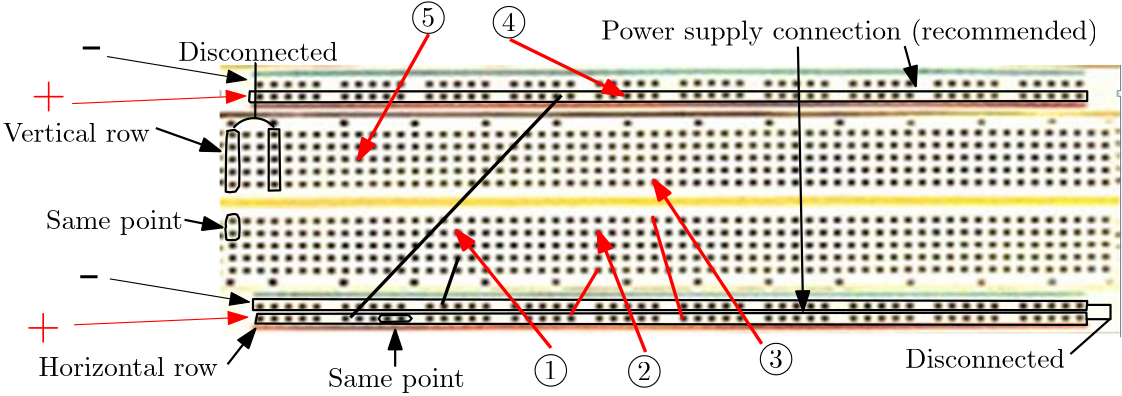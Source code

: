 <?xml version="1.0"?>
<!DOCTYPE ipe SYSTEM "ipe.dtd">
<ipe version="70212" creator="Ipe 7.2.13">
<info created="D:20170809235334" modified="D:20210205172039"/>
<bitmap id="1" width="999" height="344" BitsPerComponent="8" ColorSpace="DeviceRGB" Filter="DCTDecode" length="74990" encoding="base64">
/9j/4AAQSkZJRgABAQEAeAB4AAD/4RCORXhpZgAATU0AKgAAAAgABAE7AAIAAAAJAAAISodp
AAQAAAABAAAIVJydAAEAAAASAAAQdOocAAcAAAgMAAAAPgAAAAAc6gAAAAgAAAAAAAAAAAAA
AAAAAAAAAAAAAAAAAAAAAAAAAAAAAAAAAAAAAAAAAAAAAAAAAAAAAAAAAAAAAAAAAAAAAAAA
AAAAAAAAAAAAAAAAAAAAAAAAAAAAAAAAAAAAAAAAAAAAAAAAAAAAAAAAAAAAAAAAAAAAAAAA
AAAAAAAAAAAAAAAAAAAAAAAAAAAAAAAAAAAAAAAAAAAAAAAAAAAAAAAAAAAAAAAAAAAAAAAA
AAAAAAAAAAAAAAAAAAAAAAAAAAAAAAAAAAAAAAAAAAAAAAAAAAAAAAAAAAAAAAAAAAAAAAAA
AAAAAAAAAAAAAAAAAAAAAAAAAAAAAAAAAAAAAAAAAAAAAAAAAAAAAAAAAAAAAAAAAAAAAAAA
AAAAAAAAAAAAAAAAAAAAAAAAAAAAAAAAAAAAAAAAAAAAAAAAAAAAAAAAAAAAAAAAAAAAAAAA
AAAAAAAAAAAAAAAAAAAAAAAAAAAAAAAAAAAAAAAAAAAAAAAAAAAAAAAAAAAAAAAAAAAAAAAA
AAAAAAAAAAAAAAAAAAAAAAAAAAAAAAAAAAAAAAAAAAAAAAAAAAAAAAAAAAAAAAAAAAAAAAAA
AAAAAAAAAAAAAAAAAAAAAAAAAAAAAAAAAAAAAAAAAAAAAAAAAAAAAAAAAAAAAAAAAAAAAAAA
AAAAAAAAAAAAAAAAAAAAAAAAAAAAAAAAAAAAAAAAAAAAAAAAAAAAAAAAAAAAAAAAAAAAAAAA
AAAAAAAAAAAAAAAAAAAAAAAAAAAAAAAAAAAAAAAAAAAAAAAAAAAAAAAAAAAAAAAAAAAAAAAA
AAAAAAAAAAAAAAAAAAAAAAAAAAAAAAAAAAAAAAAAAAAAAAAAAAAAAAAAAAAAAAAAAAAAAAAA
AAAAAAAAAAAAAAAAAAAAAAAAAAAAAAAAAAAAAAAAAAAAAAAAAAAAAAAAAAAAAAAAAAAAAAAA
AAAAAAAAAAAAAAAAAAAAAAAAAAAAAAAAAAAAAAAAAAAAAAAAAAAAAAAAAAAAAAAAAAAAAAAA
AAAAAAAAAAAAAAAAAAAAAAAAAAAAAAAAAAAAAAAAAAAAAAAAAAAAAAAAAAAAAAAAAAAAAAAA
AAAAAAAAAAAAAAAAAAAAAAAAAAAAAAAAAAAAAAAAAAAAAAAAAAAAAAAAAAAAAAAAAAAAAAAA
AAAAAAAAAAAAAAAAAAAAAAAAAAAAAAAAAAAAAAAAAAAAAAAAAAAAAAAAAAAAAAAAAAAAAAAA
AAAAAAAAAAAAAAAAAAAAAAAAAAAAAAAAAAAAAAAAAAAAAAAAAAAAAAAAAAAAAAAAAAAAAAAA
AAAAAAAAAAAAAAAAAAAAAAAAAAAAAAAAAAAAAAAAAAAAAAAAAAAAAAAAAAAAAAAAAAAAAAAA
AAAAAAAAAAAAAAAAAAAAAAAAAAAAAAAAAAAAAAAAAAAAAAAAAAAAAAAAAAAAAAAAAAAAAAAA
AAAAAAAAAAAAAAAAAAAAAAAAAAAAAAAAAAAAAAAAAAAAAAAAAAAAAAAAAAAAAAAAAAAAAAAA
AAAAAAAAAAAAAAAAAAAAAAAAAAAAAAAAAAAAAAAAAAAAAAAAAAAAAAAAAAAAAAAAAAAAAAAA
AAAAAAAAAAAAAAAAAAAAAAAAAAAAAAAAAAAAAAAAAAAAAAAAAAAAAAAAAAAAAAAAAAAAAAAA
AAAAAAAAAAAAAAAAAAAAAAAAAAAAAAAAAAAAAAAAAAAAAAAAAAAAAAAAAAAAAAAAAAAAAAAA
AAAAAAAAAAAAAAAAAAAAAAAAAAAAAAAAAAAAAAAAAAAAAAAAAAAAAAAAAAAAAAAAAAAAAAAA
AAAAAAAAAAAAAAAAAAAAAAAAAAAAAAAAAAAAAAAAAAAAAAAAAAAAAAAAAAAAAAAAAAAAAAAA
AAAAAAAAAAAAAAAAAAAAAAAAAAAAAAAAAAAAAAAAAAAAAAAAAAAAAAAAAAAAAAAAAAAAAAAA
AAAAAAAAAAAAAAAAAAAAAAAAAAAAAAAAAAAAAAAAAAAAAAAAAAAAAAAAAAAAAAAAAAAAAAAA
AAAAAAAAAAAAAAAAAAAAAAAAAAAAAAAAAAAAAAAAAAAAAAAAAAAAAAAAAAAAAAAAAAAAAAAA
AAAAAAAAAAAAAAAAAAAAAAAAAAAAAAAAAAAAAAAAAAAAAAAAAAAAAAAAAAAAAAAAAAAAAAAA
AAAAAAAAAAAAAAAAAAAAAAAAAAAAAAAAAAAAAAAAAAAAAAAAAAAAAAAAAAAAAAAAAAAAAAAA
AAAAAAAAAAAAAAAAAAAAAAAAAAAAAAAAAAAAAAAAAAAAAAAAAAAAAAAAAAAAAAAAAAAAAAAA
AAAAAAAAAAAAAAAAAAAAAAAAAAAAAAAAAAAAAAAAAAAAAAAAAAAAAAAAAAAAAAAAAAAAAAAA
AAAAAAAAAAAAAAAAAAAAAAAAAAAAAAAAAAAAAAAAAAAAAAAAAAAAAAAAAAAAAAAAAAAAAAAA
AAAAAAAAAAAAAAAAAAAAAAAAAAAAAAAAAAAAAAAAAAAAAAAAAAAAAAAAAAAAAAAAAAAAAAAA
AAAAAAAAAAAAAAAAAAAAAAAAAAAAAAAAAAAAAAAAAAAAAAAAAAAAAAAAAAAAAAAAAAAAAAAA
AAAAAAAAAAAAAAAAAAAAAAAAAAAAAAAAAAAAAAAAAAAAAAAAAAAAAAAAAAAAAAAAAAAAAAAA
AAAAAAAAAAAAAAAAAAAAAAAAAAAAAAAAAAAAAAAAAAAAAAAAAAAAAAAAAAAAAENhbGViIEx1
AAAAAeocAAcAAAgMAAAIZgAAAAAc6gAAAAgAAAAAAAAAAAAAAAAAAAAAAAAAAAAAAAAAAAAA
AAAAAAAAAAAAAAAAAAAAAAAAAAAAAAAAAAAAAAAAAAAAAAAAAAAAAAAAAAAAAAAAAAAAAAAA
AAAAAAAAAAAAAAAAAAAAAAAAAAAAAAAAAAAAAAAAAAAAAAAAAAAAAAAAAAAAAAAAAAAAAAAA
AAAAAAAAAAAAAAAAAAAAAAAAAAAAAAAAAAAAAAAAAAAAAAAAAAAAAAAAAAAAAAAAAAAAAAAA
AAAAAAAAAAAAAAAAAAAAAAAAAAAAAAAAAAAAAAAAAAAAAAAAAAAAAAAAAAAAAAAAAAAAAAAA
AAAAAAAAAAAAAAAAAAAAAAAAAAAAAAAAAAAAAAAAAAAAAAAAAAAAAAAAAAAAAAAAAAAAAAAA
AAAAAAAAAAAAAAAAAAAAAAAAAAAAAAAAAAAAAAAAAAAAAAAAAAAAAAAAAAAAAAAAAAAAAAAA
AAAAAAAAAAAAAAAAAAAAAAAAAAAAAAAAAAAAAAAAAAAAAAAAAAAAAAAAAAAAAAAAAAAAAAAA
AAAAAAAAAAAAAAAAAAAAAAAAAAAAAAAAAAAAAAAAAAAAAAAAAAAAAAAAAAAAAAAAAAAAAAAA
AAAAAAAAAAAAAAAAAAAAAAAAAAAAAAAAAAAAAAAAAAAAAAAAAAAAAAAAAAAAAAAAAAAAAAAA
AAAAAAAAAAAAAAAAAAAAAAAAAAAAAAAAAAAAAAAAAAAAAAAAAAAAAAAAAAAAAAAAAAAAAAAA
AAAAAAAAAAAAAAAAAAAAAAAAAAAAAAAAAAAAAAAAAAAAAAAAAAAAAAAAAAAAAAAAAAAAAAAA
AAAAAAAAAAAAAAAAAAAAAAAAAAAAAAAAAAAAAAAAAAAAAAAAAAAAAAAAAAAAAAAAAAAAAAAA
AAAAAAAAAAAAAAAAAAAAAAAAAAAAAAAAAAAAAAAAAAAAAAAAAAAAAAAAAAAAAAAAAAAAAAAA
AAAAAAAAAAAAAAAAAAAAAAAAAAAAAAAAAAAAAAAAAAAAAAAAAAAAAAAAAAAAAAAAAAAAAAAA
AAAAAAAAAAAAAAAAAAAAAAAAAAAAAAAAAAAAAAAAAAAAAAAAAAAAAAAAAAAAAAAAAAAAAAAA
AAAAAAAAAAAAAAAAAAAAAAAAAAAAAAAAAAAAAAAAAAAAAAAAAAAAAAAAAAAAAAAAAAAAAAAA
AAAAAAAAAAAAAAAAAAAAAAAAAAAAAAAAAAAAAAAAAAAAAAAAAAAAAAAAAAAAAAAAAAAAAAAA
AAAAAAAAAAAAAAAAAAAAAAAAAAAAAAAAAAAAAAAAAAAAAAAAAAAAAAAAAAAAAAAAAAAAAAAA
AAAAAAAAAAAAAAAAAAAAAAAAAAAAAAAAAAAAAAAAAAAAAAAAAAAAAAAAAAAAAAAAAAAAAAAA
AAAAAAAAAAAAAAAAAAAAAAAAAAAAAAAAAAAAAAAAAAAAAAAAAAAAAAAAAAAAAAAAAAAAAAAA
AAAAAAAAAAAAAAAAAAAAAAAAAAAAAAAAAAAAAAAAAAAAAAAAAAAAAAAAAAAAAAAAAAAAAAAA
AAAAAAAAAAAAAAAAAAAAAAAAAAAAAAAAAAAAAAAAAAAAAAAAAAAAAAAAAAAAAAAAAAAAAAAA
AAAAAAAAAAAAAAAAAAAAAAAAAAAAAAAAAAAAAAAAAAAAAAAAAAAAAAAAAAAAAAAAAAAAAAAA
AAAAAAAAAAAAAAAAAAAAAAAAAAAAAAAAAAAAAAAAAAAAAAAAAAAAAAAAAAAAAAAAAAAAAAAA
AAAAAAAAAAAAAAAAAAAAAAAAAAAAAAAAAAAAAAAAAAAAAAAAAAAAAAAAAAAAAAAAAAAAAAAA
AAAAAAAAAAAAAAAAAAAAAAAAAAAAAAAAAAAAAAAAAAAAAAAAAAAAAAAAAAAAAAAAAAAAAAAA
AAAAAAAAAAAAAAAAAAAAAAAAAAAAAAAAAAAAAAAAAAAAAAAAAAAAAAAAAAAAAAAAAAAAAAAA
AAAAAAAAAAAAAAAAAAAAAAAAAAAAAAAAAAAAAAAAAAAAAAAAAAAAAAAAAAAAAAAAAAAAAAAA
AAAAAAAAAAAAAAAAAAAAAAAAAAAAAAAAAAAAAAAAAAAAAAAAAAAAAAAAAAAAAAAAAAAAAAAA
AAAAAAAAAAAAAAAAAAAAAAAAAAAAAAAAAAAAAAAAAAAAAAAAAAAAAAAAAAAAAAAAAAAAAAAA
AAAAAAAAAAAAAAAAAAAAAAAAAAAAAAAAAAAAAAAAAAAAAAAAAAAAAAAAAAAAAAAAAAAAAAAA
AAAAAAAAAAAAAAAAAAAAAAAAAAAAAAAAAAAAAAAAAAAAAAAAAAAAAAAAAAAAAAAAAAAAAAAA
AAAAAAAAAAAAAAAAAAAAAAAAAAAAAAAAAAAAAAAAAAAAAAAAAAAAAAAAAAAAAAAAAAAAAAAA
AAAAAAAAAAAAAAAAAAAAAAAAAAAAAAAAAAAAAAAAAAAAAAAAAAAAAAAAAAAAAAAAAAAAAAAA
AAAAAAAAAAAAAAAAAAAAAAAAAAAAAAAAAAAAAAAAAAAAAAAAAAAAAAAAAAAAAAAAAAAAAAAA
AAAAAAAAAAAAAAAAAAAAAAAAAAAAAAAAAAAAAAAAAAAAAAAAAAAAAAAAAAAAAAAAAAAAAAAA
AAAAAAAAAAAAAAAAAAAAAAAAAAAAAAAAAAAAAAAAAAAAAAAAAAAAAAAAAAAAAAAAAAAAAAAA
AAAAAAAAAAAAAAAAAAAAAAAAAAAAAAAAAAAAAAAAQwBhAGwAZQBiACAATAB1AAAA/+EKYWh0
dHA6Ly9ucy5hZG9iZS5jb20veGFwLzEuMC8APD94cGFja2V0IGJlZ2luPSfvu78nIGlkPSdX
NU0wTXBDZWhpSHpyZVN6TlRjemtjOWQnPz4NCjx4OnhtcG1ldGEgeG1sbnM6eD0iYWRvYmU6
bnM6bWV0YS8iPjxyZGY6UkRGIHhtbG5zOnJkZj0iaHR0cDovL3d3dy53My5vcmcvMTk5OS8w
Mi8yMi1yZGYtc3ludGF4LW5zIyI+PHJkZjpEZXNjcmlwdGlvbiByZGY6YWJvdXQ9InV1aWQ6
ZmFmNWJkZDUtYmEzZC0xMWRhLWFkMzEtZDMzZDc1MTgyZjFiIiB4bWxuczpkYz0iaHR0cDov
L3B1cmwub3JnL2RjL2VsZW1lbnRzLzEuMS8iLz48cmRmOkRlc2NyaXB0aW9uIHJkZjphYm91
dD0idXVpZDpmYWY1YmRkNS1iYTNkLTExZGEtYWQzMS1kMzNkNzUxODJmMWIiIHhtbG5zOmRj
PSJodHRwOi8vcHVybC5vcmcvZGMvZWxlbWVudHMvMS4xLyI+PGRjOmNyZWF0b3I+PHJkZjpT
ZXEgeG1sbnM6cmRmPSJodHRwOi8vd3d3LnczLm9yZy8xOTk5LzAyLzIyLXJkZi1zeW50YXgt
bnMjIj48cmRmOmxpPkNhbGViIEx1PC9yZGY6bGk+PC9yZGY6U2VxPg0KCQkJPC9kYzpjcmVh
dG9yPjwvcmRmOkRlc2NyaXB0aW9uPjwvcmRmOlJERj48L3g6eG1wbWV0YT4NCiAgICAgICAg
ICAgICAgICAgICAgICAgICAgICAgICAgICAgICAgICAgICAgICAgICAgICAgICAgICAgICAg
ICAgICAgICAgICAgICAgICAgICAgICAgICAgICAgICAgICAgICAKICAgICAgICAgICAgICAg
ICAgICAgICAgICAgICAgICAgICAgICAgICAgICAgICAgICAgICAgICAgICAgICAgICAgICAg
ICAgICAgICAgICAgICAgICAgICAgICAgICAgICAgIAogICAgICAgICAgICAgICAgICAgICAg
ICAgICAgICAgICAgICAgICAgICAgICAgICAgICAgICAgICAgICAgICAgICAgICAgICAgICAg
ICAgICAgICAgICAgICAgICAgICAgICAgCiAgICAgICAgICAgICAgICAgICAgICAgICAgICAg
ICAgICAgICAgICAgICAgICAgICAgICAgICAgICAgICAgICAgICAgICAgICAgICAgICAgICAg
ICAgICAgICAgICAgICAgICAKICAgICAgICAgICAgICAgICAgICAgICAgICAgICAgICAgICAg
ICAgICAgICAgICAgICAgICAgICAgICAgICAgICAgICAgICAgICAgICAgICAgICAgICAgICAg
ICAgICAgICAgIAogICAgICAgICAgICAgICAgICAgICAgICAgICAgICAgICAgICAgICAgICAg
ICAgICAgICAgICAgICAgICAgICAgICAgICAgICAgICAgICAgICAgICAgICAgICAgICAgICAg
ICAgCiAgICAgICAgICAgICAgICAgICAgICAgICAgICAgICAgICAgICAgICAgICAgICAgICAg
ICAgICAgICAgICAgICAgICAgICAgICAgICAgICAgICAgICAgICAgICAgICAgICAgICAKICAg
ICAgICAgICAgICAgICAgICAgICAgICAgICAgICAgICAgICAgICAgICAgICAgICAgICAgICAg
ICAgICAgICAgICAgICAgICAgICAgICAgICAgICAgICAgICAgICAgICAgIAogICAgICAgICAg
ICAgICAgICAgICAgICAgICAgICAgICAgICAgICAgICAgICAgICAgICAgICAgICAgICAgICAg
ICAgICAgICAgICAgICAgICAgICAgICAgICAgICAgICAgICAgCiAgICAgICAgICAgICAgICAg
ICAgICAgICAgICAgICAgICAgICAgICAgICAgICAgICAgICAgICAgICAgICAgICAgICAgICAg
ICAgICAgICAgICAgICAgICAgICAgICAgICAgICAKICAgICAgICAgICAgICAgICAgICAgICAg
ICAgICAgICAgICAgICAgICAgICAgICAgICAgICAgICAgICAgICAgICAgICAgICAgICAgICAg
ICAgICAgICAgICAgICAgICAgICAgIAogICAgICAgICAgICAgICAgICAgICAgICAgICAgICAg
ICAgICAgICAgICAgICAgICAgICAgICAgICAgICAgICAgICAgICAgICAgICAgICAgICAgICAg
ICAgICAgICAgICAgICAgCiAgICAgICAgICAgICAgICAgICAgICAgICAgICAgICAgICAgICAg
ICAgICAgICAgICAgICAgICAgICAgICAgICAgICAgICAgICAgICAgICAgICAgICAgICAgICAg
ICAgICAgICAKICAgICAgICAgICAgICAgICAgICAgICAgICAgICAgICAgICAgICAgICAgICAg
ICAgICAgICAgICAgICAgICAgICAgICAgICAgICAgICAgICAgICAgICAgICAgICAgICAgICAg
IAogICAgICAgICAgICAgICAgICAgICAgICAgICAgICAgICAgICAgICAgICAgICAgICAgICAg
ICAgICAgICAgICAgICAgICAgICAgICAgICAgICAgICAgICAgICAgICAgICAgICAgCiAgICAg
ICAgICAgICAgICAgICAgICAgICAgICAgICAgICAgICAgICAgICAgICAgICAgICAgICAgICAg
ICAgICAgICAgICAgICAgICAgICAgICAgICAgICAgICAgICAgICAgICAKICAgICAgICAgICAg
ICAgICAgICAgICAgICAgICAgICAgICAgICAgICAgICAgICAgICAgICAgICAgICAgICAgICAg
ICAgICAgICAgICAgICAgICAgICAgICAgICAgICAgICAgIAogICAgICAgICAgICAgICAgICAg
ICAgICAgICAgICAgICAgICAgICAgICAgICAgICAgICAgICAgICAgICAgICAgICAgICAgICAg
ICAgICAgICAgICAgICAgICAgICAgICAgICAgCiAgICAgICAgICAgICAgICAgICAgICAgICAg
ICAgICAgICAgICAgICAgICAgICAgICAgICAgICAgICAgICAgICAgICAgICAgICAgICAgICAg
ICAgICAgICAgICAgICAgICAgICAKICAgICAgICAgICAgICAgICAgICAgICAgICAgICAgICAg
ICAgICAgICAgICAgICAgICAgICAgICAgICAgICAgICAgICAgICAgICAgICAgICAgICAgICAg
ICAgICAgICAgICAgIAogICAgICAgICAgICAgICAgICAgICAgICAgICAgPD94cGFja2V0IGVu
ZD0ndyc/Pv/bAEMABwUFBgUEBwYFBggHBwgKEQsKCQkKFQ8QDBEYFRoZGBUYFxseJyEbHSUd
FxgiLiIlKCkrLCsaIC8zLyoyJyorKv/bAEMBBwgICgkKFAsLFCocGBwqKioqKioqKioqKioq
KioqKioqKioqKioqKioqKioqKioqKioqKioqKioqKioqKioqKv/AABEIAVgD5wMBIgACEQED
EQH/xAAfAAABBQEBAQEBAQAAAAAAAAAAAQIDBAUGBwgJCgv/xAC1EAACAQMDAgQDBQUEBAAA
AX0BAgMABBEFEiExQQYTUWEHInEUMoGRoQgjQrHBFVLR8CQzYnKCCQoWFxgZGiUmJygpKjQ1
Njc4OTpDREVGR0hJSlNUVVZXWFlaY2RlZmdoaWpzdHV2d3h5eoOEhYaHiImKkpOUlZaXmJma
oqOkpaanqKmqsrO0tba3uLm6wsPExcbHyMnK0tPU1dbX2Nna4eLj5OXm5+jp6vHy8/T19vf4
+fr/xAAfAQADAQEBAQEBAQEBAAAAAAAAAQIDBAUGBwgJCgv/xAC1EQACAQIEBAMEBwUEBAAB
AncAAQIDEQQFITEGEkFRB2FxEyIygQgUQpGhscEJIzNS8BVictEKFiQ04SXxFxgZGiYnKCkq
NTY3ODk6Q0RFRkdISUpTVFVWV1hZWmNkZWZnaGlqc3R1dnd4eXqCg4SFhoeIiYqSk5SVlpeY
mZqio6Slpqeoqaqys7S1tre4ubrCw8TFxsfIycrS09TV1tfY2dri4+Tl5ufo6ery8/T19vf4
+fr/2gAMAwEAAhEDEQA/APbZNLnLE5PNRnSJv7xFdKRxTdvqBXhf2Wr3udMazRy7aHcM2fMN
L/wj879ZD+ddSVXHSkwO1aLLrbMmVa+5zaaL9nH7yT9am+xQEf6/n61B4h+1t8tsWzXORWGt
u+75ttafU1FbmP1lx2R1aW9vG3M/61JItsF/1o/OuUNjqZ+X5s0HRtV8sklvzpxw6bIeKk+h
1sctoEwZV/Omma2TkzjH1rjl0jU2k2/NRNoWqnjL4rZ0EL61LsdY+o2atjzx+dL9usupnH51
wE/h7VGlBDP1qyPDGrSQ8M1V7BC+tSO2e7s2TPnL+dVPNtiT+/H51y6+H9TWPYS2ajHhfWRl
svin7KPYPrtRbHVF7YnicAfWlE9pH1uB+dcp/YGqbcAvmkXwxqZ5ct+dV7GPYPr1U7FLm0zk
Tj86e+p2a/8ALdc/WuOHhrUyPkLfnTh4T1I8sWNL2cRfWqj1Z2EWs2Q63C/nVj+3bFRkTKT9
a4P/AIRO/ZsKzVKvhLUY8ks2O9Uo2G68pHbf8JLYHjzBn60q+I7Mn/WriuDfwhqDncjt9Kf/
AMIlqSqPmb86qyMvayud2fENgf8AloPzoPiKwRcmUfnXEReE9QZT8zUyXwlqO3lmH40uXUpV
Gdt/wlGnf89F/Ooz4msXPyyr+dcSvg2/lBG5qZF4Kv4GJZ2x2o5Ux+1kd0PElgB80g/OgeJ7
EH/XDH1riv8AhEr2TgO1IfB16ONzUvZoftGzuW8Uacq586mr4qsP+eorgl8FalIx2s351KPB
OoxjlmpqFhc7O7/4SaxJ/wBYMUf8JLY8ASDn3rjI/CV86Y3MKX/hEb5MZZvxo5VcrmZ2r+JL
FQMyD86Y3iewUcSCuQfwjezL8rmo38IXwGCzGnbuHMzsk8TWTj74/Oj/AISSyOf3i/nXJQeE
LzHVqWTwbdjLbiKXKmLmkdUfEFo+cSD86hOu2obmUfTNc5D4QvGU4Y/nSf8ACIXuSCxrN00a
RnJI6Jtesj/y2A/GkXxDZr/y2GPrXMT+EbzjaxPrikHhK6x82faqVNC9q2dfH4lscZ8xT+NP
XxPYE8yL+dclH4LvDz8wFDeCrpX++RV+zQnKR1zeKrBejj86YPFViWH7xRXKP4Lun+6zVW/4
Qy9SUAs1Pk0I55HbnxRYk4EgP40p8TWSjlxj61yUfgq7xuLNTLjwldsuxCc0uR9x8zOuHimw
bpIPzpx8S2XaQVxcHgi+Qcu2aePCF8cqWNJwfcOZnXjxXYZwZFz9aVfE1kx4cH8a4lvA16X+
+1WI/CN5COSSKSjcXOzsP+EjsR1cfnTB4psSxBkH51yb+ErxgSCcVWi8HXry53HANVypBzyO
2PiaxA/1gpE8T2THG8fnXMp4NuSPmY03/hEblZcAmkRzS6HXHX7MLkuMfWqx8VWasQWH51i/
8IhOYcmQ/SqLeDbkyEZOKq/kPmmdWvieyccOtO/4SS1253LiuaTwXMi/fNSReE5ixBc01qZ8
0zoB4lsicb1pX8R2qYwwwawh4ObduL1I3hV3Aw2PrU2Yc0+5tJ4is2PUYqObxNaxjgg1nr4U
Ii2rJzTF8JlsiRqfKwcp9y/H4rtn7gU8+KLYn5TWS3g8g/I1Tw+EsffbFEk0NSkaLeJrULwR
moj4ogRMnFVpPCcePkk5pqeERt/ePms4p33K5pltfFduRQ3iqAYxULeE4tn7tuaYvhNf4nBq
3e24rzJ/+Etg6Z5qRPFNsep5qrJ4ThI+Q8+9C+FI9pBf8azvIXNURdPie3HemnxTbqOaqf8A
CKIB9/NB8KIy4LCmpMOaZbXxRbsM5FDeKLfsRVMeEkUcP+FNPhMH+LinqHPMu/8ACTwEdacP
E9sOCaot4VVU60kfhFQx3yU7PqHNMvP4rtU70weLbYnrVOfwehYFX4pqeD1H8VEnoHNM0R4q
typNC+KrdulUW8JfKQjUkHhEo2XahS0HeZbfxXAhOaRfF9q3Q1UuvCIlJKtiorfwWV5Zqm9w
vUNE+L7bdip4/E1q4zkfnWNceDuch6dF4UcRkBs1XK3sPmmazeJrYHqKafE9tnqKyW8KPkcm
hvCUnUGlyvqw5pms3im0UcsKaPFlq33cVkf8Ik0venp4OZB9+i3KHNM0X8XW6kDikPi62zwa
zm8HM5Hzd+tKfBfP3s01K+wnKZpDxbARwRTv+Ert/Ws9PB+P46d/wh4z/rKd2K8y/wD8JVb/
AFpreKrcYqn/AMIljo1L/wAIip6tS5pXK5pFxvFduoHIpjeL7cEBSKoyeEQxxmpB4MjwNxqk
5MOafYt/8JZDtJ4NZ8vjuBJMZHXpU7eEI9uB0qofAMDSbyec0mpE80y/H4wgZN56VG/ji0Eu
0HtTF8GxhNgNM/4QSDcWLfN2p8r7lc0i8niy3ZQc9acfFECx7s/SqkXhBFOC2BUx8Ix7Mb81
KjK+4rzI18a2xk2sas/8JTbFc54+tZreCFMu7IxmrLeEY/JCqeapwfcd5E8fiu3ZiNwqdfEl
sTywrJi8HhH+Y1NL4TyvyN+NHI+4c0y/L4mtkxhxUieILV0yHGfrWGfCLMcF8kU7/hFJI1+8
cVm6bfUcZS6ms2t25P8Arh+dRyaxahh+9z+NY58LTE8E0yXwvcD7pNJUL9TR1GjafVbaUDEn
P1pV1K2QAmQfnWFB4YuyxyWGalm8LXYHDsaX1aIe0Zuf21asMeYPzpP7VttufMB/GsKHwrc9
WY0k3hW5IyshxS+rxYvaS7G3/atmScy4+hqKTU7QjCzZ/GsNPCV23G84+tB8IXKjO9utH1aI
/aSNlLu3b/lsPzpJHt26T/rWbB4Xuem41I/hi6HIZvzpfVole2miw1rDKpzPx9arf2Mk52pO
fzqRPDd0Vx5jVa0/RLi2lBkZutL6rC+o415XIE8GuwB89hTj4Nk6Cdq6xFCoOT+dPyPeq+qU
ux0LESOPHgyQD/XtTv8AhD5f+exrr93pRk0nhKXYTxEmeZ+MvDr6f4Nv7l3Y7fL4+sij+tFd
F8Sif+Fe6n/2y/8ARqUV7eBpxp0mo9/8jy8XJymm+x1XNFOpK82yR36iU08U/tTSM1Mm+gad
SG5eKCBppRkKMmuCufi3o9vqw07biXdjmu8vLf7TYyRLxuGK8Yu/g9PceLP7ROdu7NS1LqNc
rPX0vrZ9NF6FGwrurg5vjHpUWvf2aVG7diu5i04R6KticZ8vbXktx8FGn8UnUQ2Bv3Z9KSl2
K909bj1O3bTPtwQBCu7NcMvxe00a6dNZQXLbRmuyOj7fD404MCVTb9eK8vg+DTHxMdQY/dbd
k/Wm5MS5D1abULeHS/tzqCu3d06Vw9p8YNNutZOmqo8zdtFdpcaP52gfYMjOzbXmGm/Bk23i
Q6kzc791UpsXunql7qsNlpJvWUFQua4XTvjJpmo63/Z0a4bdtrs9T0X7boZsQf4cV5fo/wAG
Dp3iT+0M/wAe6lzO4tOx7JDsmjWUKPmGRTzGpzxTbePyLVI852jFPU1dxadjN1nVYdEsHuJV
4UZrgtD+Mmn63rn2CJQDuxXbeJ9IbWtLa2X+IYrzXw18HP7G8QG/4+/mmP3T0rxB4gg0HRjf
yqNuM1x3hj4wab4i1L7Ii87tvFdX4o8Pf27oLaeT/Dj61594N+Dw8O6z9rYdWzSK9yx6H4o8
SW/hvTTdSpn5c1yfhD4rWnia/a1RRu3YrpfGHhf/AISPSzaZx8uM1x/gj4Tr4Z1SS6PB3ZoI
5Udh4u8WweFdP+0TqOmcVheCfiZbeMLtoYkGM+lanjjwgPFemiAnjGKxfAHwyj8I3TTLwfSl
djtE2fGvja38I22+RMms3wT8SbbxY3lhe/pVrx94HHi632Z4xWf4C+GqeFCJO9NNhaJ6KqoD
wop21f7oo7/SjNVqLQ5Pxr40h8JW2+VBgjrWf4I+I8Hi2QxRL8wOKseO/BX/AAl1t5bfTrWf
4C+GyeD5DKp6mkPQ0vGfju28HrumTt3pngn4gW/i5SYl4xTfHvgFfGEQDEdO5qPwD4DXwkjK
B044qbMq8RPHPxGtvB4CuvzE1Z8E+Prfxdbh41rO+IHw3XxayuxHBq74E8Cr4UttiYFFmF4l
Txz8T7TwdP5Uy85wK2PBnjCHxdphuIRxjPPasD4gfC+PxhOJmIzmtvwH4OTwjpn2cdxjFFmG
hh+LPitb+FdR+yzIPQV0/hTxTH4lsRcRrgEZrkvHfwqi8U6qt0Oo5PFdX4O8Lr4c09bdegGB
SH7tjoyFHakchVLkfdGelKR1pHUMhTPUYNXYhWPMvFXxftfD2p/ZnGMNiuu8LeKIvEmni6RQ
ARnFcR4w+D0PiLVBdE8ls4rs/CXhVPDWlfZVPRcVOpd4nL+K/i9Z+GdWW0kTq2DXZ+HPEEOv
6SL2JflK5rgvF3whTxJq4u2AODu613Phfw8uhaR9iHA24pWZPunF678YbXQtc+wSrklttd/p
uqpqOjLqCrwybhXnPiP4OQ61rv29j0bNei6Row07w+lgDwE20rMNDzfV/jRBpmvDT2xu3ba9
H0nWo9R0YX2Oq7q8y1f4Kx6j4h/tLIyHzXp2m6MmnaItivZNuaNUGh5xrXxqt9N8QGw2dG2m
vSNB1dda02O6VeGHpXmmsfBeDUfEH28n5i26vS9C0lNE02O1U5CjFWmLQ0/5fSoLyYW1q8wG
Ngz0qfpnI6VFdQi5tXi7OMGmw0PKLz4ywxa9/Zyr84bacfWvR01dX0D+0SvATdXn938HbaTx
CNTGCd+7H416KNKjGj/YBwuzBFZdSrI8oHxtjbxIdOKHO/bXp82sCLQPt+ONm7FcAnwWsv8A
hIjqJwMvur0WTRo5dGNgT8u3b+FW0XzRPKLH42LceJjpoQklsYr0/VNa+xeHjqCr/Bu4FcNZ
fBuxttfOo8bg2c4r0O90mK90c2DY2lNuKWttDN2Z5JofxlOp+IvsW1uH28ivUNZ1z+zNAa/K
5+XcK4/S/hBYaZrIvkC5Lbq7rVNGi1LSzZOPl27cVnaQXXY8o8KfF19a8TGydWwG217NGQ8a
sOMjNee6J8JrHR9WN7EFDZzXoSDZGq/3RimlJCdh2QDjFYPivWTomjy3agkoM8Vu8Hms7WdI
i1e0a3lGVYHOaJXsCaPLfBvxTl13XPszq33sYIru/HGvtoOhG6jBzjPFZ+h/DPT9G1IXcAUN
nPFdLruhQa5Ym2uFyuMc1FnYvQ8x8AfE268RasbeRXxuxzXaePPEs3h3RTdRDJAzxUfh/wCH
enaDdefbBQ2c8Vt6/wCHbfXLP7POMqRzmqim0F0ec/Db4kXfibU2gnRsE8FhXUfELxZL4X00
yRKTkc4qz4b8B6f4duDJahd3t2q/4k8L2viO18q6wRjvVWFocF8OfiPP4mvvIkVwucZIrofi
B4vk8NW4eMN07Va8N+ArHw5IZbVF3ZzgVe8SeE7fxBBsueR2JoasLQ5b4f8AxBfxLJ5cinOc
ZNelFtvWuT8NeBrLw5KGt1XOe1dWcHr604yDQUNurz74gePW8MR7VU59u9eghdtcr4r8EWvi
bmcLn3q5BoZXw98dnxRCdyHOec1F48+IB8Ky7cH8K3PCfgm18MRbbcDn0qv4r8AW3iiXdPj8
azautB6EfgLxl/wlNoWIOfU1jePPiX/wi94I8Hg4wK6zwr4TtvDVsEtwB24rH8W/Di08T3Pm
T7RznJqWnYLot+BfFR8SaeJ8H5hkZrB8f/E0eE7tIgrde1dZ4X8LQ+G7PyYcYAwMVjeL/hxa
eKZ1lnwTnvUq4XRo+B/FI8UaX9qA4xk5rnfGvxPj8MakLYpyTgYrrfCvhiHwzpv2aDGMdq5z
xX8M7bxPqAuJcAg5ya01FobnhDxMPEViJgvUZOa6TIyBWD4X8NR+HbEQx4444rePGDiqimJt
DJG8tGYdhmvKvFnxaTQtUW2wchscd69XdQ6sp4yK828RfCi11zVBcy4znNEilY6rwt4iHiDS
RdBccZxXAeNPi6PDeuC0AbBbGRXofh3w/HoWmC1TgDjIrk/Enwks/EOri8n25BzzULYp8tzq
vDGvHXfD63wU5K5/SvNfE/xlbRPEH9nbWPz7a9U0HRY9F0ZbGLhVGM1w2t/B+z1zWjqE20MG
yKYtDrNA17+0/D41Aqfu5rzTW/jQ2n+I/sG1sBsV6xpOixaXowsUxtC4rhdV+ENjqGti+YLk
tmiwaHY6Rrn27w7/AGiVP3M815ZqPxtNp4k/s4Kww+K9dtdEhtdD/s5PuhccVwN58GtPutXF
8yrv3Zqr2QXR3+haoNW0yK6xjeua0cjdVHSNMTS7KO2jxtQVf43dKqOpF0U9Tvf7OsZLkjO0
V4/L8at3iQaftIG7HFeyXtqt9ayW8nRhivNx8HLFtc+3kKDuzUSlrZFJo7dtY8rw79vIz8m4
CvLLb41GXxF/Z5VvvbfpzXro0qJ9HNg2NgXbXn8HwcsI9e+38Bgdw96OWQ7o7qXVtmgG+wfu
bh+VeY2fxkEviNtP2tw+D+deqSaXHLpBsjjbt2/SuDt/g/YQawdQXaXLZqWpBeJ293qoj0P7
eBxs3V5xp3xfF34g/s4A53belel3Glxy6V9gH3duMVxNl8JbK01f7eu3fuzQ1ILxOt1bWRYa
GdQA/hzXAaF8WV1bXPsW053Y5r0i/wBHivtJNk33cYrjNJ+FVnpWsfbYwM7s0ryEuU9BiffE
reoz0p57CmIuyMKOwpQdxq4uViW0ZHiXWhoemNc46DPFefeGfi+mta62nlTkNivR9c0eLW9P
e3l5yMVwuh/CO10jXDfxgA7s0tQ0Ox8S66NE0Y3mOi5rgvCnxeXXtc+xMn8WOleg69oces6W
bR+RjFcd4c+E9romrfbEwDnPFFmw0Om8W+Ix4d0k3W3gjOa4/wAG/FlPEmpNaBMlTjkV2/iT
w5F4g0w2khyAMVyfhb4U23hvUjdRYyxycUcsg0N/xn4qHhjS/tW3ORXPeBviUPFN35Cqc571
1fijwvD4ksPs02AoHFYHhT4bQeF7rz4MZJ9elFmKyNPxr4vTwpYmdxnArH8FfEZPE7jCkgnA
NbXi/wAIR+KLXyJiMY71S8I/Dy18NBfLxwc8UWki7Kx23XB9ulFAxjAPSirUidAoooo5g0OW
+JX/ACTzU/8Atl/6NSij4lf8k81P/tl/6NSivVwetN+p5+J+Nehp+FSp8LWXl7dmw7NvTbuO
Me2K16WkxXmSd3c74qysJRRikzWY2Q3M5toGmfhVGTXld/8AGq0tfEn9m7hu3bcV6fqDQzWb
wu4G4YPNeM3nwet7rxR/aiyLw+7k0TloXGLPYBqSPoy6gPu7N2a8xuvjbbweIv7MXG7divRY
obSPQVsDKMBNuM15bL8ILG48Tf2i8yZDbgc1KkFn2PWLbU420b+0ZOhXd9K83f4026eJ/wCz
cDBfaPzrvhBZR6F/Z/nLjbt615qvwjsP+EiGpmZeH3DJ96HIdvI9WuNYjg0P+0MfLs3dK8ys
/jha3PiD+zFHzBsV6HPDZXGgnThMn3NvWvMdO+D1lZ+IzqTTIctuzmqVRC5X2PVr3WVs9DOo
Njbs3V5lp3xvttT8SDTI8Bt23Neg39vZ3uhnThMp+Xb1rzTSvhBY6X4mXUvMQfNu60+eI4xl
fY9mgkM1skh/iGaenXmqkWoWcEKRecvyjHWlOrWX/PdR+NHNEHGXYreItZXRNON24+4M15ro
/wAbYNW1/wDs9cZ3Y4r0DX4rLXdMe1MykMMda828P/CKx0XxD/abSKfmyDnpVfMFTlbY9M8Q
+I00Tw6dSYcbc81wfhH4zweJNXNkAN27ArsvEun2Wv6CdP8AOTG3GM1wPhH4U2PhjWvt6yA/
NnrRr3Dkl2PQvF3ihfDWktdyAEbc1x3gz4uw+KtTNrFj72K6bxZpVl4m0s2rSr93A561yfgn
4a6f4U1B7t5UBZsjB6Ute4+SfY67xx4xj8IaaLh/TOKw/AHxQj8aXbQxjj2rT8a+H7Hxbp/2
cyqTjGc1ieAPAen+C7lpllUEnpml8x8kuxuePPHSeD7USHk+hFZfgb4mx+MHCIMEdxVzx14Z
svF1n5bSKSehzWd4A8CWHg/LCVS2c0rvuP2crbHpg6fWlqkNWtM481ePenHVrP8A56r+dXze
ZHs59jlfHfjtPCFqXfGRVDwF8SV8ZEqg71P448L2Pi6EKzqfxqn4G8GWPg92ZJFHPrUOT7lK
lPsaXjvx6ng+Hc3QCo/AfxAj8YZ8v65FR+OPCdl4vhwXHT1pPAXhGy8HRMPMXOOoNLmfcHTl
2GeP/ibF4Kk2SAEt0zVvwF48Xxdb7zwe2KzvHfgWy8bTB3dDt6c1b8EeGLLwfD5Kuv50cz7i
9nLsVPH/AMT18HXAicA84rb8D+MV8XWAuVGOM9KwvHngPT/GUgkaVdwORzWv4I0Ky8JaZ9lV
xnGOtF33K9nJrY57xz8Wk8I6uLWXucV1ng7xYvijTxcJxkZrlfG3w407xZqAu2dcjnk10fhD
SLLwvp4t43UkDBwaV33F7Kdtjrug9aR22oX/ALozVR9YswOZF/OmnVrN1KiVSGGOtWpf3iPY
1L7HmnjD4wjw7qgtAoOG64rtPB/iYeJdL+1nuucVxvir4cab4i1L7VvXrnBNdT4Xs7Hw3pot
UkXpjg1Ll/eNfYytsc14w+LsXhbVvsj85OBxXbeFfEP9v6IL4d1zXB+KvhxYeKNU+1yOuM5x
muy8NwWHh3SRYiVeBjrS5n3E6MuxxniH4zxaJr39nOOS236V6NpGsHUNCXUMcMm6vM/EHwz0
3XNd/tJpUzu3V32myWVhoaaf5ynau0AGp5n3F7GfY8/1z42x6br/APZgX5i+Olem6Pq/9paE
L855TdivMNS+F+naj4gGouyg7t2Sa9G0+Ww07SVsBKuAu371DbfUPYz7Hm+t/Gp9M8Sf2eEG
A23JFeoeH9WGuafHdYxkZ+tedat8MtJ1LWf7RMiElt3Wu80maw0XT47WKRQF75oV19or2M/5
ToOSxFV76Y21o8y/wDNV/wC3bLPEq/nUdxqllc27ReYuGGOtaOenxEexqdjyy8+Mhh8R/wBm
8/f29PevUY9Ux4f+3nklN1eeXXw90ebXBqAaMndkmu6N5pqaWLAuu3btAzWCk77lexqdjzD/
AIXRMPE/9nbGxv28ivUp9X8nw39vJO4rurz/AP4V1pB106iWTO7dnNdvLf6c+kiwZk27dvWr
5n3G6E+x5hZ/GiafxV/ZpRvmbAGDXq2p6rJZ+GG1BfvBM1wdr8PdEt9X/tPdHu3ZHPIrtZtQ
029002BZTHt2kE0ud9x+ynbY8y8P/F671TxF9hKthX29OvNer63qr6f4be9TO8Ju4FcPYeCd
F0zWPt0fljnNddqGraVd2BsnlXawxjNNS03F7KfY818J/Fe+1nxQbGVW2B8civbIyGiVvUZr
zTSvC2haPqR1BNgJOa64eL9NRQqyrge9KEknqxSpT7G/kVznjHVJ9K0iS4twdyqTxTj4xsM8
SLj61V1HxFpWqW5t5HUgjByaqU4slU5Loef+A/iRqGr649rdb9obHIr0Dx7rtzonh/7TaZ3l
c8Vz+maboOj3huYXjVic5Fa+q67pGr2htZ2UqRjmpT0KVJtnEfD34kajrmsC3ulfbuwQRXc/
EXX7nQdEM9nuLEZ47VkaRZeH9FuDcW5jDdeK0tT13RtbgNtdFSvTmiMmOVF3OU+GXjrUvEWo
FLwOADjnvXVfEnxNc+HdN820Vi2M8DpVDSm0Hw7cGW0MY/3at6nrmia9D5V66sMcZoTYpUmc
78M/HWp+Ir5o7pZAm7qRW98SvF154ds99mrbsdKh0u88PeHwZbQxqc9qfqetaF4lXbcshGMf
NVO7JVOXYy/ht441LxHMDeIw5xyK9XKZ5xzXnWmah4f8Ovm18sL7Vpn4j6cHI8xcURJdKR2g
HHNedfEfxleeGlzbIx+laLfEXT+0gI9KyNZ1fQ/Ea4uGUn3rSeq0HGm0Wfhv4xvPEkG66Qj6
9qh+Ifjq78LyARIxB9BTdE1fQ/DkZWEqPcVV1680bxM2bllI7Amso81i+Q2vh/4sufElpvlV
h9ayviD8QrnwxeCGNC2faptA1fSPDUOyJkA9jWb4jfRvE8wllZCw6ZNCuLkfQ6rwD4pm8SWP
nTKRkZ5FYHxA+Ik/he9WNFYrnsKs6BrGkeG7Py42AGMcVkeI00bxTcCSR1bB7modxezfY7bw
P4lfxJo4uHBBI71y3jz4h3PhvUVgjViN2OBV3Qda0jwzZ/Z42Xbjsaytaj0jxFd/aJGQ85GT
0od2hqm+x2HgvxDJr2nCaUNz6iunc4UcE81wGkeINM8P2whUrjpxWsPHWnPFuDrWtO6WopU2
dS/yKzc9M15P4x+JlzomrJDEhIzjius/4TzT3ypI56c1zGraXouu3YuJSnrzU1HdjjTbOx8K
a5Jruki5cYOM4IrgPGvxWuPD2uLZoCQWxnFdXpms6XodmLWF1A9q5nXPDuj+I9SF3IUJDZwa
haIt0WegeGNZfWPD6XrjllzivLPFfxcvNE8RfYEViC+3IHSu90nV9N0bTVsldQFGBiua1Xwt
oes6kb+fYTncCaFLUXsWdt4b1mbUvDgvplwSucGvLfEPxcvrDxJ9hiRtgbHAr0Ky1vTNOsFs
I3XG3HBrnLvwnouoaoL6QoTnODT5ivq83sdtpGsy3vhn7cy4cpnmvJNR+LWpWfio2IVtm7HS
vTrfWdMsbMWUTDZt24Fc5J4W0S61D7bJs3Zzk0c4fV6h3Xh3UG1LSYrp+GYZOa1uM1ytt4h0
7TLZbaJ1woxxUo8Z2PTzBWsai6kPD1DZ1K4NnYyzgZ2rkDFeNS/Fq8j8S/YdrFd2M4r0ybxH
ZXtu0bSKVYYIJrk4vC+hPqRvZNm7OahyV9Clh6h2zapIvhn7eB82zdivKrX4vXsniY2DIdu7
b0r0R9c037KbF3Xy8YANcpD4S0JdVOohk3A7uKfM11D6tUO+uNQeDw8bzkuE3fXivL7D4s3M
3iQ6eUbG/HSu9fxBp8tkbJmXG3aOa5GHwto1vqhv1Kb924mpbl3D2El0PRb/AFPyNDN4B8wT
NeY6R8U7u98SmxKNtD46V2s2v6Zc6f8AYmcYxjrXO2mg6JpuoG+BTeTnINK8+4exl2O51fVH
sdEa6Uc7d1ec6D8TLrVPEX2Mq20Nt6V2Fz4g0u/01rV5VIxjGa5zTNL0HTtQ+2I8YOc9aTcu
5Hspdj02M5QH1FKuA1c4vjPTlGBIOOOtMbxvpwOBIK2ipRWrF7GXYueJtVk0fTXuYx0rz/w1
8U5tX1/7CynG7GcV1d94h0rWrFraSUfN1zXLadomi6PqZvI2TIbOayc9S1Tl2O88Ta62i6M9
2F6LmuB8I/Fp/EGufYyrfexXUavrWj6zpptZJUIYY61yuieGdF8PaiL6JkznJwaOYTpy6I7j
xb4jk0DSTcIpzjOcVyHgn4nv4g1Q2jhvvY5FdBrWp6Pr2n/ZpJE5GOTWB4e0DR/D1/8AakdA
c5yDRzS7h7GfY6fxz4pk8M6Z9oj5OK53wH8SZPFN15EikYPpWp4kk0nxNbfZ5JFI96zvDmha
N4Vk86F13Hng0c0r7gqE77G5448VN4ZszMvPFZHgLx7J4mY7+BnFXvEX9l+KbMwSSJ+J61B4
W8P6b4fIELKMnOBVSlLuV7Kolsd+OVyOKaWxSRyLKgMfIp+MDJrZLQ5WA5pcUgPzU6k9AOPv
20L/AISjUP7dGks+yHy/7QMeQu0/d3ds+lFT/Er/AJJ3qf8A2y/9GpRXpYeHtIXucFZuEjqa
OK8Pb42AthRk1MnxeuGXdt+X6V5ntYnr+wkj2qmMDjIxXih+Mku7BH6VJF8Y5MnMf6VLqIn2
TOr8XQ6m8hayJX6VyMZ8TZKjewqQ/FU3By8QI+lTL8T4VU7bYZ9lrO/MdUbRRSNr4hLbj5mf
rT2TxKVIAcZ9qtR/FAPJhrYf981cbx+Dhxbj6YqkV7R9jnvsficyZLSZqzs8UeXsO8itYfEa
LzNv2YZ+lPHxDQtgwDH+7UjU2c4bPxIsuQZDzVrZ4oePYu8D1rpYPHELIT9nU/8AAarXPj+G
D7tuPyoK52c81n4iGNpkLCpPs3ieSPDiTFan/CyI9uRbrn/dqB/igE/5Yj6baLC9tJdDJGl+
JCTzJ17mo5NI8Sn+KT9a2D8Ul28WgPvtpo+KqD71mB74p8txPESvsZkGm+JkYZ84CrUtn4oa
IhHkHt61bX4q+f8AKltwOPu1KnxJKcyWw2/7tT7Ndx/WJdjHttO8TQzbndyauT2vieUfekx7
GrL/ABORuFth/wB80i/EsJ/yx/8AHaTpLuNYl9ihHpfiNG3AyE1NJaeJZBtYuBVsfFH+7AP+
+af/AMLOH8Vtn/gNL2K7l/WX2KUVh4ki/wBWz/jSXGn+I51+dnU+1aI+Jikf8e35LS/8LMXv
aA/8BpexXcf1l9jOtdP8TRrgPJU9zp3iKVB8759qtN8TMqcWwH/Aagj+KBjzutwfTIpexXcP
rL7FdNG14fxOT9TSDR/EHmcs+PqauxfEoyNu+zgfhT5PiRh8i3H5UeyXcuOKkuhBHpfiBPuF
z+Jpsuk+IZgQzSD6VZ/4WYR1hx/wGlHxM9Ic/wDAan2KXUp4yXVEVvpOvQLtLyE/U0suj+IJ
Cdzyc+lTr8Ssc+Rk/wC7Ub/Exgf9T/47R7KJH1pvoLaabr9shAMjZqKXR9feXc7SY9jT1+Jz
H/ll/wCO0v8Aws1gf9Tkf7tHso9yfrD7CLpeuxrhGkP1qKXRtem+88g57Gpn+Jxxxb/+O1C3
xPkX/l3/APHafsk+pX1p22JI9N8QwJtVnI96a+ka83zZkAPYGoH+J1y/3YOP92kj+KE8ZxJD
/wCO0nRXcccXJLRCzeH9ddcq0mfrUcXh/Xkbl3/M0j/FacSHFvx/u0o+Kkp/5dv0pexS1uL6
7K+qLq6Vr2zaWf8AA1Tn8Oa9If8AWSDnsaevxSmzxb8f7tSf8LPlPWDH/AaXs0P64+wsOk+I
Io8K0n51Um8PeIJJxI0kv0q8vxPbvD/47T/+FmE8GDP/AAGj2S7k/XJX0RV/sjxGY9qM2Ka/
hzXDtkMkm72NaMfxKOMCAY+lE3xJMS7hD+lHsUw+uT7Gc+j+IyAoaTH1NRnw14gc53yVZb4n
zDlYD/3zVeT4tSo20w8/7tHsV3D65N9CyND8QRwgKzk49aqHw34glb5nkA+tQSfF2aOT5YCR
6baif4xXX/Pt/wCO0vZeZX1ydtjSi8MawMBnk/Onnw1rS/deT86xj8Y7sf8ALt+lOX4xXh/5
duPpSdIn65Psa48Oa+eN8m38aH8J6wxDBpN3uTWX/wALjuun2c/lTh8YrnHNsfypKiH1yfY2
P+Ec13y9m9/zqsPB2smTe0j5+tU1+L9ywyLc/lQ/xeuB96H9KPZoHjanY1G8J64y4LyfnTY/
Buro27zJAfrWUfjBeq2RASPpSS/GW7zhbc5/3aPYoSxlTsbh8J60U2tK+PrVVvA2qbtys5b6
1k/8Lh1D/n3P5U9fjDf97Yj8KpUkP65U7G0vg3V2TbK74x61AfAOpFziRsfWsuT4w3+Pltz/
AN81WPxe1QsT9mb8qapxQfWqjOgHgDUMcyt+ZpR4A1EcrMwH1rnT8YNVwf8ARmP4VXb4w6uY
3/0VuOnFaEPEVDrP+EA1N/vTHH1oPw91EciVvzrlbL4w6s3L2zfTFWf+Fv6tI+1LZh/wGmnZ
GbqSkzfHw/1A/wDLU/nUb/DrUkO5Zj+dYx+KmroNzW5/75pg+Lmqs2Ps7f8AfNCY25HQR/D2
/ZDvkPPXmq7/AA31HzRscgfWsV/izq4z+4Yeny0qfFnVm58hv++a05mDcmbY+G9+ynzZCfxp
i/DW+jyYnx+NYjfFjWACBAxz/s1H/wALZ1rGBA2M/wB2jnYveN8/DfUHU73P51XHwwvS3Mh/
OstfivrB/wCWDf8AfNMk+K+sY4gb/vmjmdyW2bS/DO9T+M/nT4/hjfg5WY/nXPRfFfWWbBgf
/vmrkfxT1gjakDZ91pupZEcrZryfDHUJRjzW/OiP4Yain3ZD+dV7T4paqg/fW5/75q03xSvw
w/cnn/ZrNV7ByPoLJ8MtSkXDSN+BpsPwz1SPpIfxNWovibeNjdEf++at/wDCxrox5WI/980f
WClGXcy3+Gmpu3zuQPrQPhtqsX+oc49zVz/hZd4uVMWcf7NIfiZe9osf8BqPbhafcrH4a6jM
czOQfrUkfw51OIYSTA+tOb4nXo6Qk/8AAagf4p36jPkn/vmhV7jXOiST4b6jNjfKfzqQfDa9
VMCU89eaoyfFDUSuVhP/AHzUC/EzV2b/AFJ/75rX2ugveZqr8NrwHPmH86txeBNQjXaJf1rI
X4l6nkBoT/3zTj8SdRAH7lv++axlV7otcyNKTwBduwLSE496kTwPqKt8k2B9aoW/xD1GU8wn
/vmpX8d6lu4hP5UvbR7FXk+pZk8DXj/62U/gaUeDNSC7UlIXHHNQR+OtSxzBn/gNRy+ONU3f
LA2PpU+1jfYdpdyc+AbwvvMpBHv1qRfCWox8CQ/UmktvGWpuOYG/KpJ/FeoleICPwqXWjfYa
lNdRh8FXbNu845781MPCd+q7fN4+tVB4p1RTzC3/AHzVmPX9WmXcsLY/3aPbR7D9pIjk8E3R
5MhP40z/AIQmUj/WEH61MfEGsAFfKOfpUf8AbmrkYMLflR7aHYl1ZDU8G3g+5KcfWnnwhqAH
+tbH1p8OtasePJYfhVhtZ1ZF4iJ/Ck6sLAq0jNk8FXjcmQ7vrT4vCOpAbWlbHbmr0Ws6oW+a
E/lVpdZ1E4/dfpWDnAftpGG/ge+LbhI2frTT4O1foJTt+tdIms33eH9Kk/tq+H/LL9KftqY/
rEl0OU/4QS/B3CRt/wBaf/whuqldkkhI+tdR/bd5kYi5PtUx1G+ePcYj+VP21Mn61LscJJ4B
1JZN0crYPoaQeBdW+6ZG/OuyfWr1CAIv0p51i+K7vJ5+lHt6fYX1l9jiF8AamOsr/nSn4f6k
f+WjH8a7Ya3enrCfypw1q87Q/pU/WIIv6zM4H/hX+rxyZWRvzp83grXWXaHcA138er3bNzF+
lXotUmYDfF+lH1uPYFiJnlT+ANYTDLI5NSf8Idr7x7HdgPrXqv8AaLbwvl8fSraThkyyfpVL
FRl0G8XNdDxiHwJraSEmV/zqaXwhrzgJvbHrmvYS+V+4PypBNkY8sflQ61NalLGVLbHksHgr
WolysrlvrUcvhDXpGw0j4+tetG72NgIPyppujn/VfpULEU30D65UvseXQeEdat8EO2e3Nadj
4d1oXSyTSNt+td79sJ6xfpVeTUHRshPwxUyxdNPqEsXUkaekwvFZqsjc4q4MDqa57+2pucJj
6VA2tz7uVP5V0LMKaWzPPdKc3c6ngc5o3BuhrmP7ZuG4CnFK2rXEQyFOKTzKl/KP6tK2434k
n/i3mp/9sv8A0alFc/421aa68G30TghW8vP/AH8U0V9NllaNai5RXX9EeNjIuFRJ9hkPwc0a
33SSkYHNZk+m+EbW/wDsLyJu6dq9U1OJrjTpY4/vMpxivBdT+FOs3fikXqPIIy+Tz715fsrs
9WFR9T0K3+Geg38IlhwQRnIqwvwr0dRjZXQ+GtMk0rSo47h8sqgVtVaokOo7nFJ8MtIT+D9K
k/4VvpI5CDP0rsScdaNwpqjYXOzh7vwLo1hbyXMgACjOTXCW/ibwxNrR0/cm4HbXrviOwk1L
R5reE4LqRXz/AGvwR1SPxkL/AC+zzM1XKVzs9jtvA2k3cKXEQGGGcirR8A6YcHb+lbWjWR0/
TY7ZiSyjBq7zkAdKOVEOclsc/H4L06MYCj8qin8C6dN1QV0+KPpT5UL2kjlB8PdK24KD8qY3
w50lusYrr6bgk8UcqDnkcj/wrjSf7mB9KRvhrozDlP0rsFyDyaTdjOBRyofNI828Q+GtC8L2
Ju5lUKo6Gue8Pat4Y8R3ghtzGTnBFdt8SvC83ifQnt7ctuK9q8n+HXwh1fQdcM10zBA2RS5S
4ydj10fDzSpQrooweelOPw50oj7gNdVbRmG3SMnJAqQAnoarlRHMzkU+HOkqeYxT/wDhX2l9
kH5V1fJ6mkHTK0cqFzyOW/4V/pv90flSf8IBpv8AcFdXz60YwPlosg55HKH4f6aR9wU1vh3p
TNnYPbiusAPUmlGec/hRZBzyPPdX0rw54ZhLX2wDGear6DaeGPErZ09o256A1n/F3wTqfiSx
Eens2WBA21Q+Dfw41bwqxk1F2HOcNWTimyueR358AaW3/LMflSr4A0tf+WY/KupUEDrmgGrj
GPUXPI5Y+AtMH8I/Kj/hANM7oD+FdTxnk5NH5VXJEOeRyw8AaV2iH5Uf8IDpmf8AVj8q6oZo
I96OSIc8jlj4C0z/AJ5j8qRvAOlsACg/KupGSOelBxjHcjFJwXQOdnl+vx+GfDM4iuvLyfWt
PRdE8O+IbXzbQI3HYVyHxR+G2peJtQWa0aTGeMV1Xwz8JX3huxEd2xzjnNZ8iuNSZrD4eaUP
+WS/lS/8K+0of8sl/Kut60nFacsbEuTOU/4V/pXaMflR/wAIBpn/ADzX8q6ykb64pckRczOV
/wCFf6UP+WQ/KlHgHSv+eY/KupHHfNGc9KOSI+ZnL/8ACB6aPuoKZP4D00oS6gKozXWVDcp5
tvJH0JGBVcisHMzyLWL/AML6TqS2Moj35xXSab4P0LWbRbiBEIYZBArz3xb8INR1XxWt/Gz7
N2eDXrXgvQ5ND0hbediWQd6yUFzGrlZaFEfDTST96Nfyp3/Cs9GPWMflXYnnHaj8a15YmfPI
4w/DHRj/AMsx+VOX4Z6KFx5Y/Kuy5PXikzTtEOaRxn/CstGz/qx+VKPhpow/5Zj8q7Pvigc0
e6HNI43/AIVto/QRj8qSb4d6JFEzyRrhRkkiuywKparbG70+WJCQzKQMVL5A5meZA+DhfDT2
MXmE47V0cHw60K5iEqKpz0IFean4O6u/i46iJW2K2cV7jo1mbHTYoHyWUc5qFyhzMwB8NtFx
/qv0p3/CudGUcQg/UV1wozWloCU5HJf8K70c9YF/Kj/hXWjf88R+VdbkUZotAfPI5MfDrRv+
eC/lSH4daJyPs49+K6z8aM+potAXPI5WP4d6LEDthXJ9qztY8K6Lolk11JGgC88iu54JyGzW
D4x0KTxBoj2sZILKelJxiNTked6NrXhfWtR+xoke/OO1d3D4D0cqHWFSGGeleWeEvgzeaN4i
+2SSPt355Ne7Wkf2e1VGPQdTUqMSnUkc+/gPSHH+oX8qRfAWkqP9Qv5V0w29Q2acG9elacsS
faSOYPgPST/y7r+VIPAWk5/1CflXUZB6HNISFGScCjliHtJHNf8ACB6R/wA8E/KgeA9HDcwL
+VdGTjkHNOLLj5jilaJPPI5hfAWkLIW8hfyrH8R6foPhu0M08cYGO4rv1YH7pzXE/EDwa/iu
waCGXa2OKzmo2KU5GF4buPDviWXbAsZPbFdcfBGlvhhEvHtXDfDz4X3Pha88yaRm57mvXFKo
AhYdPWs4Ri2P2kjnv+EK03cP3a/lUg8H6eFwEH5VvgjA2nOaZuUDlgMn1rX2UA55M58+CdOY
ligz9KP+EK03+4PyrogeuDmguuR8w/Oj2dMOeRz3/CE6af8Alkv5U0+BtMI5iX8q6TdnleaT
co6sPzo5aa6B7SRzq+CdKVsmJcAelcb4p1Hw94Yl2yxxg98ivUz8wPPBGK8q+IHwwbxROJY5
CPxpNw7BzyZf8L/2H4nhEkEafhXVN4O0wj/Vr+Vc/wDDzwM/hOEI7bsCu8LLyCwBPbNPlg90
HNIxo/CWnRniJfyqQ+GrDP8Aql/KtfjjnimB0LMN4znpmn7OmuhPPMzF8OWA/wCWS/8AfNOP
h6xP/LFfyrUGAtNEiN91wSPelyU+wc8+5QXQrNfuxKPwp39i2h/5ZL+VX8nvTRIu7G5c/Wj2
VMfNPuVDpVmFyYVwPasTUPEWj6TN5LhAc4rpmG+MrnGe9ebeJvAE2rap58U+QDnANYzpw6If
NI7ewNlqduJokUj6VcFjbgf6pfyrM8NaW+k2KwSHtjJrYV03HDqTngZqo0KYnORGLKBekS/l
TvskJHMa/lUhyAdxwPWkV14+cH8av2NNdCeaRGLSAdI1/Kj7HDn/AFa/lUmVHzE4HqaUOrdH
B/Gl7Gk+gc0iMWsP/PNfyoNnD/zzX8qlYhQdxA+tNDo3CupPsafsKXYfNIrzW9vbxNIY14Ge
lcjL47so9V+xbF64rs7mNJomSRtoI6157P8ADjzdYN7HIG+fPBrGVGmtkUmzvLdLe6gSYRqQ
R6VMbaLtGuPpTLOJbWzjiyFCDFThkK4Vgfoa0VGlbYjmZEtpCf8Almv5Uv2SH+4v5VLkKOWA
+tIGDL8rA/Q0/YUuw+aRH9kiHRF/Kg20f90flUpYKclgB7mkDBsbWDfQ0vq9HsHNIi+yoDna
Pyp/koV6Uu4Kp3sBz3NG4NzGwPrg0/YUktg5myjqd0mn228qOlcxp3jJLrVPsxQdfSusvrWG
8j2zsAMd6yLTwjp9rdC5TBb1rndGHNsUpOxtLbxyAOBjIqQQJ04z9KX5I1xkKAO5pRg8qcj2
rf2VGOyJ5pEZtk68Y+lI1lE3UD8qkJUDBYA+5pw5PB4xT9jR7D5pFb+z4P7o/KmHTYD/AAj8
quEoAAWA+poAB6EGlKjHokHtJIzprSG3jJAWoYY4pyVKitOWKOVSJCB+NRx2sUOSnTHWsPYK
+qVjRVpHKfEOxhh+H+oSIAGHlY4/6apRVj4kSRn4e6iqsC37rjP/AE1SivewMYRpNQ7/AOR5
WLbdTXsUfBfie61jd56kKOOab4j+J9l4e1IWkyjeeK6nTdHstMjZbVVGfSuG8XfC2PxLqi3h
IB3ZrxlGa1PTlZ7Ha6JrsOtaWbxBlcbsCuJ134x2Wj6ybJlHBxzXXeHPD40HRTZ5427a4XX/
AIPrrOufbcjBbJyK19+xFj0HQddj1rR/t4GFxniuC1f412ema7/Zpjy2/bmu90PQU0XQ/sKk
EbccV53q3wWj1HxENRLL97NHv2JPR9O1hbzQ/wC0QONm7Feb6l8dbKw14aaYgW3YJzXpNppM
dloi6ch42bSa80vvgfbX3iAam5UNvzjFHvFnpWn6wt9of9ogbQybgK84vPjZBBrw04RfNv2/
rXpNlpKWmi/2cmMBdteeXHwYtZvEX9o7hkNu/Wl7wWR6INWWTQ/7QAwNm7FeZ/8AC8bY+JP7
LEQ3ZxXph0tf7D+wLjG3bXm8HwUtk8QnVHYbi2aqzJPRW1eOPQTqRBI2bq8ytPjtb3XiYaV5
O079ua9Ok0lH0M6eB8u3bXmtp8Eba38SDVMru3bjS94dj0m/1VLLR/7RIJQLuIry+0+PNrd+
Ijpqxbfm25xXqV9pMd3ojWBOBs215nafAy1tPEH9ohlJLbqPeGej3uupYaD/AGk43Dbuwa88
0n442eq6/wD2ckIB3bcivRb/AENb7QRpz9Nu2vPNH+Cdppmvf2gMZ3bqdmK532v+II9E0A6m
4425xXn3hj42weIdaFjHEM7sE16JrugxazoR01+BswOK4Lwx8GLXw/rIvkZc7smnZiO38TeJ
4vDujm9kXI27gPWuE8IfGqHxNrZsVi2/Nt6V3fiXw5H4i0w2b8Dbt5rjfCPwdtfDWqG8DAtu
zRysDq/GXiyPwppgu5FyCua5nwT8WYfF+ofZ4o9vOK6fxd4Wj8U6attJwAMc1geCvhba+Erw
3CMCc56UmmNGp448dReD7MzypuA9qwvAvxYi8ZXLRRpt54wK3/G/guHxfZeRLwCKx/A3wst/
BzebEwLE+lCQ7I2vHPjSDwXpP2qZd3cZrH+H/wAUoPHEzLFFsA4GK2/HHg6Lxfpf2WYD05rK
8B/DS38FOzQkHJ7Chhoi5458cp4OszK0W/1qj4D+JMfjPISPbzitPxl4Nj8Vw+VKBjvmoPBf
w8tfCWTCFPOeKLNhdEPj34hp4NhyYt5p/gTx4njODesew4zU/jLwJb+LcLPgD1NP8G+CIPCU
OyHB7cVnaV7BpYyvHvxKj8HyKnl7gepqz4F8eDxhb+Yqbeaf4y+Hlr4sO6YKCD3q14N8E2/h
W22Q7fwocZXBWsZHj34mJ4NnMbR7845rX8E+Ll8WWIuVXHGao+Mvh1b+LmEsxAOe9anhHwnF
4WszBFgjGOKpKQ9LHNeNfi1B4Qv/ALNLDuJ4ya6Xwl4pXxRpoukXaMZ4rF8Y/C+08WXi3EpA
I55FdB4V8NReHNLNrHyBxxRZ8wK1jifF/wAYE8Mat9jeP+LHSuz8L+Jk8R6L9tRdpxmuZ8V/
Caz8TaiLqUgNnPNdb4b8Ow+HdLWzi5GMcVTi7hdHA+LPjEPDmrGzaEk7sZxXceFPEg8RaKt3
jGVya5zxL8K7TxBqAuptu7OTmur8P+HodB0sWkPTbjis+WVwdjhPFXxeTw9rC2JjyS2Old3o
GuDWdHF4qkZXJzXKa/8ACq113VlvZduVbPNdjpGkJpWmfY4xwFwMU+WQro811/4zpo/iP+zf
Kzltua9IsdWF7oC6htPKbsVw+r/CC01XWv7RkK7927Bru7PTEtNFWw/hVdtNKV7BdHmV98bo
7HxIumGHOW25xXpVprAutD/tDbgFc4rhbz4OWV5r66mSu8Nuwa7+10mK20k2X8G3FFncR5Tf
fG/7N4k/s8Qgjft6V6fBq5k0BtQI52bgK4m5+D1jProvztJ3bq7+HTYodLFjjKFdtS1K4jyg
fGtj4i/s4xgfNt6V6ZJrJTw3/aJ4O3diuPl+Elj/AG0dQVF3bs128mmJLpIsNo27MU+VlHlm
nfGtrzxQNL8og7tuce9eoalq39n6A+ogZKpuIrirP4Q2Nrr39prt37s13V9pyX2kmwYfKy7T
T5ZAeW6F8aP7U8Sf2cU4346V6Rruu/2RopvduflzXJ6R8JrDS9cN+oXO7PSuz1bR4tW0xrST
hcYFLlbC6POPDfxi/t3WvsCwbSWxmu78Va8dD0M3u3JC5rm/D/wrsdD1U30YG4HIFddrejJr
WnG2kA2suMHtS5XYLo8q8IfF2417xC9k0eFDYFek+K9cbRdBe7QfMFzXP+HvhXYaHqX21Nu4
nPArr9Y0iHV7A2kwG0jHNTGMmO6PKfBHxWufEXiBrKRTtDYHFeg+M/ETaBohuYx8wXNZnh74
Z2Ohan9rhRQ2c8V0evaBBr1n9nuANuMc0ckgbVzzb4e/E+68SaobedTt34rrPiD4nn8OaS80
IOccUvhv4e6f4duzNaouSc5FbniDw9beILQwXKgjHehQk0Daueb/AA4+IV34hvjFcA4z6V0n
xC8Zz+GrdZLdCRjmrvhvwFY+HpjJbqM57Vo694as/EUBjuk6etVFSsDaucX8OviHd+J7jy7h
GAzwSKm+KPja68MW2LZCfcV0/h7wZp3h9gbVQCPSpfEHhOy8QqftaK31FKzQ20cj8L/GF34k
g3XII+tQfE74g3nhdvLt0OPUCu18P+FLLQE22aqox2qPX/B1h4hH+mxqT2zRaTVybo574X+L
LrxPatLdAjA71mfE7x3eeHJkitlY5OOBXdeHvDNn4diKWYUD2qPxD4RsNfbddIpbHGaFGTQX
Rh/DTxTdeItNMl2pBxxmsX4meNL3QJStoGP0r0DQPD9roVsIrVQAfSquteENP1t916qnnvS5
JMLoxvht4jute0oS3akNtzzXO/EnxzqOgaksdmGCk84FekaPotposIis1AXpxVPWfCOn61P5
l2qk+9Hs2BQ8Ba/c69oomus5x1NcH8Q/Hmo6JrIitQxXOOBXrWk6Pb6RamG2UBMdqydX8Fab
q83m3KqWz3pKmwIPAetXGr6CJrkEPtyM1538QviFqOj60IbQMV3YOBXsel6Vb6TZeTbKNuMD
FYureB9K1S8E1yiE9eaqUZIVxPBWsz6v4ZS7nB3lMnNeW+NPiHqul+JBbQb9pbjAr23TtLg0
y0EFqo8vGMCsLUvAmk6peefcInmA55p8krCuHhHXJ9R8LtdTKfMVc815b4l+J2q2fihbWBHM
e/B4r2/TtLt9Osjb26jyyMcVhX3gDR7zUBcyxpvznmmNFvw7qkt/4a+2Sghgmf0ryDU/ifql
t4uFiquI9+O/rXutnYQ2VoLWIAR4xiucufAGj3GpC6eNPMznNHKO6NG31WWXwv8AbCpL7M4F
eKS/EjWX8bLZbZBFux0r36GxhgtPswA8rGK54+BtHa/+2mOMS54ocXYDQkvpYvCRu+fM8vdX
iNh8RtZn8afZCshj346H1r6Ba0iaz+zEDy8YrnLfwPo9vqBuvLQS546UOLEX9UvpYvDBuFyJ
PLz+leGaV8Stabxc1kySeX5mM19DT2sU9j5Lj5MY5rnYfAWix3hukjj83Ocj1qeViNDUL2VP
Cpuo8+Z5Wf0rwnQPiHrtx46a0m8wwb8civon7Kj2Rt5F+TGMVz8HgjRYb4XMMUfm5zkYp8rK
6EviPUZrTwqbq2DebszxXi3hb4h+ILrxYbe5Egi8zaQfSvoK4sobi0NvMP3fSsO08G6Na6gZ
oY039TjHWjlYC+KtRubXws11bgiby8gCvHvBHjvW7/xe1tdCTyt+BkV73eWUN3Z+TOAI8Y5r
HsfB2j2d59oto0EhOcijVAVPHuq3mm+HjPaZ37c4FeR+APHeu6t4na3uTJ5QbGDXv1/ZW97a
vDdKChGOawtM8F6Pp959qtVQP3xVJNjuiv8AEHWbnSPCLTWgJlK9q8t+FHjjXNZ8SG31DzNm
/GG7DNe56lpVtqNoYLvBj96y9J8I6Lpd2ZrFEWTrxVWFdGF8Vdcv9F0RpNP3b9v8NcN8JvF2
ta1q22/8zbu/ir2jVtJttVtfKvYww96ztI8KaVo8nm2QVWznApOC7jTRzXxY8TX2haRusFYt
j+Gud+EPi7WdevNuolwmejZr1fWdFs9Xtyt6isuO9VtF8NaVo7BrAKCf7tHKTc5b4qa/faPp
pNgGDY7Vzvwm8UavrV2RqBfZnjdXquraNZ6tGVvUUr/tVV0fw9pult/oCqv+7Ryjujkvi34h
1DQtJ8zTt27H8NZvwd8Uapr8H/Ey3Z5+9XpGr6LZatF5d+qsv+1Uej+H9O0Uf6AiKP8AZo5W
HMeffGLxXqXh22H9mqzFv7tXfhHr2oa1ppk1DcGx/FXaatoWn6zuGoxIyjoWp+j6NY6XDtsQ
oX2pcrFzHmHxa8V6poUmLDfjP8IrU+EviLUdbtd1+Gzjq1dlrnhrTtYUG+VSferOjaJYaPGI
7FVHHajkXcd0eWfFjxjqmhTFbBXPP8Nbnwq8T6hr+nBtQVun8Vdfq/hbTdXlLXyK2eeas6To
tjpETJZIqgDHFUoofMjyn4seM9U0K9Mdju2+i11nwt1291rQ45b8MHI71t6t4T0zVpxPfIrn
PetDStHs9Kj8uxAVR2FHKiWzyj4n+NtU0TXBFZK+zdjiu+8B6rdat4dFzdgiTb0NWtZ8J6Zr
EvnXiIWBzzWpp+n2+mWIitQAmO1HLELnjPjjx5quma6ILZXKb8cV6T4R1O41DRRcTZ3bM80/
U/Bml6lc+fcKm7OQTW1p2nQ6db+TCvyYwMVDgujK5meO+LviHqdj4mWzhjfYWxwK9Q8O3suo
+H1kkBDlO9Q6h4P0u+vvtE8aeZ15rasbSGxtQkeNgrP2d9LhzHlvjO3v00q/eV3MHycHp99a
K6n4jXVo/gfUooyvmnysAf8AXVKK9jL48tJrz/yPNxbvNehi/D/WtV1WZvtivtU9TUXjX4qL
4Z1VbMgjnGRXomnaXZacpW0VV3elcN4u+Ftv4l1AXc2Cd3rXlrmselc6jwv4jTXdE+2A54zX
B+KvjBFoesfZOSc44rvvDfhyLw/pH2SPkYxXHeIPhDa65rIvJQo+bNaO9hHY+GddXW9D+3DP
3c815t4k+MyaR4iOnKDkPtzXp/h/Qo9E0n7HABtxiuF1j4NWGr662oyhQ27dRrYnqdvouuJq
Xh9dQHXZurynWvjW2neKl04Bsb8V67pujQ6bo66fCo2bNprgr/4NWF9rH2+QKX3ZpK5TO50j
WVv9BN+vXZu/SvKNQ+NLWnittN2E5bbn8a9d0/R4rDSfsSAY27a4O7+D2n3niD+0XAD7t1Tq
CO1h1fd4bTUGz9zd+leVL8aC/ig6eqtgNivXl0qJdHFhj5Qu2vPk+DtgNbOpADeXzineRJ3T
6vt8OnUCeibq8jtfjY134sGmKp+/ivYZ9LEmj/YFUBNuDXn1p8G9NtPEA1JR+83bqPeKO9vd
V+z+HftzE/c3V5DB8a5J/FH9nKrY37c17JfaXHd6M1iRhdu0V55ZfBmxtdcGoYUsW3daPeJO
z1bXmsPDq6hz93dXl2h/GmTU/FB05VJ+bFeuaho0N7pA09gCuMfSuG0r4P2Gma19vjA3s2c0
9QOu8S+IBo3hr+0Dw23NeZ+EfjK2va99hKsBvxmvVta0GHV9H+wSgFduOa4zw/8ACDTdE1P7
bGF3Fs8VWoHSeLvEf9haEbtMk7c8V574I+LkviHXms5VYLvwDmvTtf8AD1vremGzlHykYzXJ
+G/hRpvh/UjeQkb92etGoGx468Unw1pInjycrmuO8BfFZ/EmpG2kVh82Oa9B8T+G7fxLpwtp
x8uMDNc74U+GNl4auzcRKpOc1LuNFv4g+Mv+EW0z7QuTx2rmPh38UJPFt55ThgAe9dv4r8JW
viaz8mdRjFZHg/4a2XhafzYQuT0xTQy18RvFj+FNEN1GpbjPFc58MPic/jKdo3Vlwcc12Xi7
wtF4os/stxjyzwc1leDfhzp3g+4Z7IKSeTQxDPiH40fwraiVQScdqzvhx8RZPFszK4ZQOma6
Lxd4Og8VxCO4AUDvVfwf4Ds/Cn/HptbJ5NLW+guhS+Injs+FIlMYLE9aT4ceNpPFUTM6kY7G
tjxT4Ms/E4AulH407wp4RtPDMZW1HfGRU+9zB0Oa+I/xCk8KHbEGO41Y+HPjibxVFulDAD1F
anizwJZ+JjvugvB71a8LeD7Lw3AFtABxTd7jWxyfxL+I0vhKYRxhmGe1bHw58XS+KrEzygjj
IBqx4t8A2Xipg9wq5z3rR8L+FrXwzZeTajoMcU/eGtjg/iH8TbnwxqYghRiCccGus8C+JpPE
Wk/aJBhuuDUPif4d6f4juBPd4DZzzW14b8PWvh/TzBa8r0rN83MC2POfHfxWuPDmri2iVsZx
xXceDPEr+IdDF3ICCFzzWd4k+Gem6/fi6n27uvNdHoOgwaJpwtYANmMcVT5riW55l40+K8/h
/VRbIrH5sYFd74N8Qvr2ji7kBHy55rK8QfDHTdcvxczbd27PNdPoehW+h2H2W3xtAxxQ+a5R
5f4z+LFxoOvpZxq20tjj616N4Z106xoQuycNtyRWDr/wy07XtSF1c7QynIzXUaNo0Wkaf9kg
wUC44oXMR1PJ/EfxduNK8TnT0ViN+3NeraXqrXnh1L5s5ZM1ymqfCvTdT1b7fMVEmciu0tNO
W00pbKMDYF20ouXMUePa38X7ix8Upp6htpbHAr1ex1Vrvw79tI/gzXKXnwp0y81tb+Yr5m7O
K7W306O30sWkQ+TbtxVLmuB43qHxguYPE32BN2A+2vV7bV3fw0b98ltm7Fc3N8LdKk1j7awX
zCc12CaZDFpf2KMZQjbU63JPHV+L13J4lNhscDdivV5dWdPDX23nfsz+lc0nws0sas16du/O
a7JtPibTPseP3e3BqncDxmy+Ld9P4sGnbX2h8Z/GvXNU1SSz8ONfKPmCbv0rmYfhdpNtrP8A
aEZUyFs12V3YR3emvZuPkK7apcxR41oHxbvNS8UfYHVwofHNepeIdak0rw+12gy23NYGmfDH
StO1YXi7fMLbq6zUtKg1PTzbTD5CNtZxvqGh5J4T+LN5rXiM2Uytt3YzivSvFmuPomhNdwjJ
25rI0f4aaZpOqG7hVd2c8V02r6TDq2n/AGWbG0jvRHmsw0PJPB/xXvdb8QGymRwofGTXpfi3
XH0fQmu4Mlguay9F+G+l6PffaoFUuTniun1bS4NUsja3CjYwxRHmGeSeA/ijf694ga0uQwTd
jkV6B498QzaDoRurYEttyMVW0P4e6Vot+bq0C+YTnit/W9Fg1qy+z3QGzpzT1sD3PKfhx8St
S8Raw1vMjAb8fMK7j4h+Irrw/o5ntgd20nipdA8C6VoN559oq7uvFbWtaJaa3beVd4KkdDUq
MrBLc8x+GXj7VPEWoGO6Vtue9b/xP8W3fhqx32atuI7V0GgeD9L0GQtZqoY9xU+u+G7LXUK3
20getEYzE9zzr4YePNS8RXYS7VuvOa1/il4uvvDtv/oSsT/s10+geEdK0R99iq7/AGqfX/DW
n67HjUMfjRyzBnCfCvxlqHiIYvgw5/ipfix4x1HQVC6buyOu2u30DwvpmhrjTwu72pdb8NaZ
rH/IRC596a5kI5D4T+Jr7xBbFtR3bx/erK+LXjTVdAuFj05Hx/s16Tofh/TtFTGnBcH0qPXP
Demau2+/RCR/epxT5WM5j4V+IdQ1zSvN1ANux/Ea574oeL9X0a5K2W/bnotepaPo1jpMGyxC
quP4aqaz4b0nViGv9ufeoUZAYHwy1681rSke+VgxXPzGuY+J/jHVtD1JUsN+0nsK9S0jSLLS
4QlgF2gY4qprHhzSNTnDahs3ehquWQjI+HWtXmsaH597ndtzzXAfELxxrOk6v5Nlv2b+wr2L
StLtdMtjFY42dsVmar4T0XUZ/N1ALvJ74pcsxFXwFrF1q2g+ddht+3IzXl3xG8c65o+vLb2Y
cqzYyo6V7hpun2unW6wWePLx2rK1Xwloep3AkvBGZFOecUSjMCr4C1a81XwuLi8z5hXPNeU+
OvHutaf4mW3tFkCBscHrXu+nafbWFp5NngIBjA6Vjaj4O0O/uRNdLGZM5ycVVpWQFbwdq11d
eFTdXOS+3IzXkvir4ia7aeJhBAsmwyY4PvXvtlp9vZ2X2a2x5WMcVg3ngvQLq9E06oZAc9qH
BgibwzqVzeeFPtVwD5vl55+leKa58QfEEHjQWkAkMO/GRn1r6HtLO2t7MQW4Aixjiufn8HaB
NffaJRH52c9qdmBY0/UJ/wDhExdTAmUpk/lXitx4+1xfGQt18zyfMxjFfQMdrCtr9mABhxxX
P/8ACGaD9uNwyx+aTkdKcr2AuyXs6+Efta8y+XuFeD2vj/xDN42+zOJPK346HHWvoxbaBbLy
TzFjFYKeFPD63xuAkXnZznik7gT395cQ+E/tCj975ef0rwfSvH/iObxsbSTzRB5mOhx1r6Qe
2iktfKODHjHPpWBH4S8Px3xnRYxPnOeKn3gLmoXs8fhVrhAfN8rP44rwTw/498SXHjk2sqyC
HzMdD619HNbpJZmGQDy9uPwrn7Xwn4ft777RAI/PznIx1p6jJPEt7c2vhU3EOfN2Z/GvFPC3
jbxHd+Lzbz+YI2kxyD0zX0Lc2sE9r5Vzjy+hz0rGtvDGhW16ZrdIxL1OMZpq9xjPFt9cWfhZ
riAEyBOg+leL+BvG/iO88ZG2ufM8jzMcg8CvoO4tYLq0EU+PKI5zWRY+GNCtLzzrWOPzc54x
Q9wKnjy/ubXw801jkybc4FeO/D7xh4lv/FT2+oLIIg3Gc19CXtpbXVs0NyF2Y79qyNP8MaJZ
3XnWix+bnnGOaq2gFHx/qN3p/hFprAN523OBXk/ws8U+ItU8UeVqgk8vdjnPHNe+X1nb31sY
7oL5fvWXpfhzRbC6MtgI/M/2cVHKwMD4p61qGj6D5umhvMC5G3vXCfCzxRrWtaxs1Lftz3zX
tOpaZaajAE1AKU/2u1U9K0HRtPfdp6x789VxVuLA5T4r69qWj6NnTVO7HO2uQ+EPirW9W1DG
piTbnGCO1ex6tpdhqUJj1DaFx/FVbRvD+j6a/wDxLQm72xQoslnK/FbXNS0fS2fTVZjt7VzX
wi8Sa3rF0f7SD4z0avWtV0yx1CPGobNvo1Q6PoulacxOmiPP+zijlZfMrHF/FzXNU0jS92mB
t2P4azPg74i1fWI/+JqHOe7V6Zq2lWOoxY1MLt96ZpGkaXpqY00JjttoUWRc85+MniTVdFiU
aUG6D7oq78I9b1LV9PLaorB+2a7fWdE0zUwf7T2f8C7VJpGl6fp0QXTyuP8AZpOLBHlfxg8T
6xpEmNOLYH92tb4QeINT1uzZ9TDAheNwrt9W0LStU51EIf8AexU+kaTp+lx7dNVAP9mlyuxR
5X8WvFusaO4Gmh8g4+Wtz4T+I9R1rTQdTVt+O4rr9Y8PaRqbb9SC564NWNI0bTtNj26aFC/7
NNRY7o8m+Kvi/WNG1Dy9NWQjdjiuv+F2s32r6KJdQDCQDnPeuh1jw3pGpz+ZfhMj1xVzStKs
9NhCaeF2e1Di7i5keOfFHxjrOl66IdO3+XnkCvRvAGqXWq+GxcXgIfZ0NaGreGNI1G586+RC
2e+K0tOsrWxtjFZhRGBxilysXMjw7x34y17TvEP2e13+Xv7DtXqfgzVbm/8ADyz3RbzNmeRV
m/8AC+jX10s94E3++K1bDT7a0tzDbBfL7Yp8rsVzI8G8beOvEFp4s+z2YcRbuoFev+EL6fU/
DKyXQIkK8mnXvhXQ7i7867CeYTxnFbNnZw2VtstQPLA7VHKxPU8q8a6ddw6fezSFjFlev++K
K634j3Nu3gfUY1x5hEWP+/qUV6uAVqb9f8jzcV8a9BPCOoXl/IxuSw2+orm/HnxaHhrVhYxD
JB9K9Nt7O2tI3+zqoJHOK4bxH8KLDxLqC3tycSZzXk04yvuendHQ+EfER8RaKLthg7d1edeN
fi9J4e102ik4BxXqGi6BDoOli1tjgAbc1yXiL4R6dr2o/a58bs55rR3IW50HhLxCfEPh8Xvf
bmvMfE/xol0jxKdOXON23pXrXh7w/BoWlfYbf7mMVx2r/BzS9W1r7fNgvu3U9bFPc6nQ9abU
vDS6ieuzNeS678aZ7DxOdPQHG/Fe0WGiw6fpK6dF/q9uK4a/+DGl32tf2hIw3bs9KauDaOw0
HV21Dw0t8/XZmvJ9W+M01h4vXTcHHmbf1r2Ww0uHT9KFjF90Ltrhrn4O6Vea9/aM5BcNuHHT
mo1EjsIdWaXw3/aIHzGPdj8K8gb4y3A8Vf2aFIG/Fe1R6ZFHpP2Afc27a4I/B7S21j+0QR5m
7PSm7jOyfU2Phw35B3BM14/b/GK5uvF66YoIUPtr2n+y4zpP2Hdldu01xUXwh0mDXBqSEeZu
3UcrtuC3Or1DU2tPDn2sDnZmvGrb4v31z4qFiA2wPivcbvT4rzTDZv8Ad27a4m2+Eek22q/b
lI8zOcVMYvuHU6LU9Ye18Ltfx537Mn8q8o0H4xXV74lGnSBsb8V7TdabDc6X9gcDyyu2uJs/
hDpVnrJv4yN+c8UO6YHSeJdZfS/DB1CPOdua8o8I/F+61nxGbF9xG/Fez6jo8GpaX/Z83+r2
4Ncjo/wn0jSNU+224Afdu4q7u4G34r16TRPDxvV4OzNeYeCvivda94i+xyZ278dK9g1nQ4NZ
002c/wBzGOa5fQPhbpOh6l9sgChs54pXdw6F/wAdeJH8N6F9pQc7c1wXgH4oXfibVzbSBgu7
Feo+IfD9t4j037Nc424xzXP+HPhppnhq7NzaYLdaHe6Eh3xB8VyeGdJM0QOQO1cp8OPifP4o
1P7PKDgHvXoniTwxaeJbTybrhSOprH8L/DjS/DFx59pt3E9qTvzAxPiX4pl8MaL9qhznGeK5
f4XfEK78W3bLKTjOORXofifw1aeJbIW14AU96oeFfAWmeFGLWIAJ9BS5W2CMj4meMpvC9jug
BzjtWT8MfHl34mkPnZxnvXb+JPCNn4ljCXoBUetQeGvBGn+GmJsgoz6U+V33B7GL8SvGc/he
2Dwg7sdqq/DDxvc+JgwnB555rrPEXhOz8SKFvtpFN8NeEtP8OIVsVXNPl13D7JxvxQ8cXfhU
Bbfcdx7VZ+GPi+78S2++4U/jXS+I/Bth4mGdRC8Hip/DvhWx8OR+XZAAY7VMk09xLY4T4peO
r3wrKFttwHtW58MPFlx4m0kzXOckZ5rY8T+C9O8UKPtwUn3qz4b8NWfhu08mzAA9qfM0Ued/
E34gX3h3U1gtwduewrpvh14nuNf0tpJlOfcVpeIfA+m+IboTXwUn3rR0Lw/aaBZ+VZgYzzil
Zt7geVfEP4h6joWqeTbhiM44ru/h/wCIbnXtDE9yCG296sa54F0rW7nzrtV3ZzzWto2jW2iW
ogs1G32qHGXNuB5J4++IWpaHrqwW5fbu7V6H4J12fW9BFzcqS23PNP1nwNpetXgnvI03ZzzW
xpulQaVai2swqoBjiqUXd6geQ+OviFqOj+IEt7cMFL44r0zwlq02p6B9pmB37c81DqngXStW
vFuLpVMgOa29O06LTrb7PbgBMcVVmuojxXxR8TdR03xV9iRX278cCvXNI1KW88LpdsCHKZ5r
Nv8A4f6PqF+by4RDLnOa6O0so7axFtHjywMYrOLfMHQ8P1n4manZeLUs13Fd2Oleu2WqSTeG
hdkHeUzis68+H+i3epi8lRDIDmukis4oLH7Oijy8YxVJu4+h4RqXxN1WHxV9ljV9m/HQ17HZ
6pOfDIvJF+fZurOn+H2jTakLtlXzDzXSJZxx6eLUYMf3cUru4PY8Nn+J2q/8JX9jQNsL46V6
9Jqk0fhf7UEw/l5P5VRPw/0b+0PtXlp5u7Oa6N7GKSzNrgeXjHSm2xI8I0v4m6rc+LzZSB/L
346e9ey6vqEtr4Za9QHfsz+lZ0Hw/wBFh1AXSRp5oOSa6S4tIbqya0kH7vbiqTYzwzw98S9W
1DxabOUSFA+Olet+JNWn03w6bmNTv2Z6VWsfAWkWGoi7ijTzM5rfvtPh1Gza3nHyYxSinZho
eJ+EfiRqup+JTazI4QtjkGvUvF2sS6T4be5hBaTb2qLTfA+k6ddmeAIJc1uX2mw6hZm3uQNh
GOazjGVtx6Hi3gn4k6rq+vG0uEbaHwPzr07xpql1pfh1rq2U7wmePpTdN8DaPp14J7YRiQnP
AroL2wgvrNre6wYyMHNUqcu4jxH4d/EHVtZ8SG1u0fYGx0NeleP9budF8PtcWqnftzxVnS/B
uj6XeG4shGr5zxWtqel2+qWhiuwGTvmmoeYHjPwz8daxrviFobyN/L3YyQa7z4ma7eaFovn2
QO4DtW3pHhXSdIuvMsI4w3tV/VdItNXi8q9QNHjnNHLK+4Hkvwu8b6trmosl+rBAeNwNdD8V
fEt/4fsd9ijsWGflrrNH8MaVpTFrJEznjFWtX0ay1eIrqCKygcZq7PuB5V8JvGOra/d41BHX
no1avxa8T6joNu39nh844212+j+GtL0iTdYqgfH8NS61oen6sv8AxMFRh6NS5fMDzb4Q+KdU
1851Dfnn71Q/F/xXrGhybdNRzkc7RXpejeHdM0rnTlVP92pNW0HTtUUjUVRuOS1Pk8yTg/hD
4k1PXLT/AImIbIH8VZPxh8X6tol2semq7bjj5a9T0XRtP0mIjTQm0ntUGueHtL1chtQRNw7m
nyu240cr8JNb1LWNI8zUw+7HG6uZ+LfiXWNJu9unBwuf4c167pGlWWl24jsVULjtVTV9E0vU
JEbUFjJz/FU8r7jOQ+Eutajqul7tRRy2Oprlvix4j1vTNaQaerhM9s17FpemWOnxlNOCqv8A
s1BqmjaVfODqKxs3bdRZ9wOb+Geq32p6H5l6jbwvU15z8U/F2u6drAisN+3fjgGvdNNsLWxt
/LsdoT/ZrL1Tw7o11P5l+sZfOfmppPuBmfDbUr3UfDqy3ysJNnevIvif408RaX4kEGnrKUMm
OM19D6fa29pbLHZhRHjjbWPqnhrQr+8D3qxeaDnmmo+YmZ/w91C8vvCAuL0ETFMnPWvIfH3j
fxHpviZILJJfKD4OM19DWFpbWlr5FoF2Y7Vj33hrQ7m4aa7WMyA9WxT5X3EZ/gnU7vUvB7XF
zuEuzPNeM+KvHPiKx8WLbWyymEyYOM+tfRllZWkVp5VptEWMYWsi68MaHJdCW5hiMmc5IFLl
8wG+Fry5ufCPnzg+Z5eefpXhOveOPEkPjpbSFZfID4yAcda+lLe3t4bURQYEWOgrBuvDGgyX
fnTpEJWOc8ZptaAP027uH8HfaHB84x559a8GuvGficeOBbqsvkb8AjOK+lLe3hitxFFtaLHP
pWJJ4a0P7d58ixCXdkClK9gHpd3CeDDcOCZjHnHfNeA2ni7xM3jZ4JElEPmcZz0zX0wYIja+
S2PLx+FYa+HtBS9EpSIysc54zSs2hoTUb25i8HCeJSZfLz+OK+fNN8X+J7jxubdvMEPmY7+t
fT8kMLWpiIXy8Yx7VgxeF9AivTMiRCXOcjFTyvuMmvpbiPwgZYwfO8nPXvivANB8X+JW8dG1
mWQxeZx19a+lhFELdkkIaLGMHpisWHw7oIvRcwJEJs5zxRy+YDfEV5cW/hTzowfNMecD1xXh
vhnxZ4ln8aeVPHJ5Rkxk5xjNfR11bwz2flz4MdY9r4e0OO982AR+YKfK+4EXiu7uYPCzS2wJ
l8vPHrivEvBHinxHceMGgulk8sSdTnGK+iriCGS0KTAGPGOayLPQNEtr0S2yReYTnA60crHd
FLxxfXlr4Yee0UiTZnjrXi/gDxh4ju/FjQ3vmmLdjnOK+i7y1hubdkudpj9DWRY6FoNrcGS0
iiD9SR60cvmF0ZnxDvr2x8JmewDeZt/hryX4V+KfEeqeKPKv0l8rd3z619B3ltbXNoY7nDRH
1rM0zRNG066MliI1k9iKLMDnPirqWoadoJfTg3mbf4e9effCbxB4gvtc2aikgj3fxZr3PUbO
zvbfF8FKDpmqOmaRo9o++wEe8n+Gq1IOR+Lup6npuiiXTFZnx/DXHfBzxFrup6kV1MSAZx82
a9s1Wws72Erf7fLx/FVXStI0awk/4l6Rh/VaNQOJ+MWrappekl9LDbsdq5b4OeItd1a8K6ks
mM9817PqmnWV/Dt1IIyf7QqvpOk6RYOTpixqf9mnyvuBw/xf1fU9M0sHTFbdjtWX8F9a1nU5
GGqhsD+9XqmqaZZaioGobSo/vUzSdL0zT2P9nKi/7tTy67iPL/jXrWsaWqnSg5zwduav/BvV
9V1KxJ1NGUgfxd69A1fS9N1NSuoqpwON1Loun2FhFt0/bj/ZqrDPIfjN4h1zS5tukJIBjOVr
b+C2u6rqtgTqqvux/FXfatpGk33/ACEVQnp81WNK0zT7CALpqovHVe9FgPI/jB4g1nS5dumh
wM9Rmtr4P67qeqaef7RVs7f4q73V9F0zUFA1FI2P+0KfpWm2OnKUsERRjHy0rMDxz4seJNd0
fVWTTRIVJwAtdt8KNVv9T0BZdSDCTHO6un1XRNIvpg+oKhbP8VW9N061sI9ljtCAcBaLAeH/
ABa8Xa7pOuiHTBIyFgPl7V6X8Nr+91Hwz59/uDlejVr6r4c0jUZfMvY4y/Ulq0bCztrK0WK0
C+XjHFOKA8D+IvjLX9P8SiCxR/L34BGa9Z8C393eeFhcX2fM2Zq/f+HNEu70SXiRsw7GtSyt
Le2tjFbBRH0AHpSsxnz1448Y+IrbxcILZZDBv4AzXs3gjULrUNAQ3ilWK8k1bvPDeiT3XnXU
cRkz3rUtrWK1hC2u0RDsKzlFvqM4H4gWdxH4f1CRjmICP/0YtFbHxGuoZPAepxqRv/df+jUo
r1cBHlpNef8AkebivjXoc78OfE+pavdsl4rbR61D8QPik3hbVUtYxzXounWWlWTP/ZqRqx67
a4/xX8LrbxNqS3c+N2cmvKS1PQN/wd4iPiHRftUgwSu6vPvGvxgfQNaNmq5BO2vTPDugQ6Fp
X2SL7oG2uR8Q/Cay13VReTKCc5rTUDo/B3iE674e+2kHhc15l4m+NEmj+JWsFU/e2163oGgQ
aHpP2KAYXGK4jXPg9p+r6yL90G7fup62Ke51nh/X31Pw7/aLD+DNeVa78aJ9P8TDTlVjufbX
sum6LBpukLp8Q/d7cVxV58IdMvdbN/Ko3g5FGoOx1uh6s1/4dF7KuCE3fpXlOrfGWa08Wf2b
EhI34/WvYLKwitNP+wRjC7dpri7r4TabPr39o7AW3ZqNSVY6yz1czeHBqLjDFM15NN8YLlPF
h01UO3djNeypp0SaWLJRhAu2uOHws0z+2DflFL5z0pu5R0o1Q/8ACNm+IIbZmvIIPi7eT+Lh
pwjYJvxXtLafG2nfY9vyY24rlI/hfpUWri+WMbw2amzsJbm/e6obfw4b0L8xTOBXj1h8YL2b
xZ/Z/ltt345r2+6sYp9PNqyjZtwBXJWvwv0m21P7eIx5uc1KTH1N3UtVa08P/blX5gu4/lXl
GjfFm81DxMbIo6qXxmvaJrGG4sTZyKPLK4xiuWs/hppNnqRu441DZzwKetwNTxJq76Z4Z+3R
5L7M8V5R4S+K2oap4kNnKj7N+OfrXtd3p0F9ZmzmTdHtxyK57Tvh3pOnX/2qCFA4OcgVbbJJ
fF+vPo3h5rqFW3lN3FeaeB/ijqGveIGs7hGVA+MmvY9S0i31W0NvcqCh4xisXR/AGjaRcm4t
4V8zOQQKm7uV0I/HfiGTQNDE8AbdtzxXAeAPiVqPiLWTbTo23djJr1zV9EtdZtBBdoGXGOay
NC8C6ToNy01rCu4ntSk3dCRQ+Ivia58PaR51qpJxyBXGfDXx9qHiPVDDchwM969Y1jRLPWrU
w3iBl96ztE8G6VoUnmWUShuuRSd3IDK+JviKfw5oH2m2DFsdB3rl/hP4+vvFF4yXQYLk/er0
vW9DtNfsvs98mUz0PeqegeENK8OyZsI1Vm64pWfMCOc+J/i288N2Je0DEkdqxfhX421LxLMw
u1YAHvXout+HrLXF2X6KV96i0LwtpeglvsEahj6UmncHscp8VPFl74dtQ1grE47VV+FHiy+1
8M16HGfWu91jw/YaxgX8asPemaL4e03RsiwjVfpVNPmDocP8VvFt/wCHo/8AQlY5Paj4V+L7
7xAn+nBh9a7jWfD+m6zGft8atz3pdG8OaZo8Z+wRqPpSs7iR518W/GWpeHXC2CsRkfdrc+FX
iS98Q6S0t+rBgM/NXT6z4d0vWFU6jEpwe9WNI0iw0i38vTo1VehxV2fUo8r+KnjfVNAvljsE
d1Y4O2um+Gfii61/S914rKy+tdLqnh7R9TcPqEasQeN1WdM0iw0qIjT4lAY9qlJ3A8j+Jfjr
V9H1cQ2aPtzjiu6+HWtXWr6B592rb9ucGtvUfDmjX9xvvoI3Y+tW7GxtNPjCWMaouMcVNnzg
eL/ETx7rWk679ntEfbuxxXo3gDV7nVdAW5u0beVyc1q6h4e0S+mV763jd89W61pWVnbWlv5V
kiqgHGKdnzMDxP4g+P8AV9M8SJb2EchQvtyO1eoeD9UuL/w4Lm5B37eQatXvhzRbq5Et5DGZ
M9TWlZ2lvb2/lWqqIxxgVSTE9jwjxb4+12x8Wi2tYpDDvxxXsmjXst14VjuXyJDHk/XFF34d
0Oa4M1xbxmTOSa1YIIo7TyolAjxgD2pRT5hdD59174ga5Z+M1tIopDCXxmva9Kv5pvCouZFI
fZnmifwzoEt4Jp4IjNnIJrXW3iS3EMaKI+mB0xTS1H0Pn3U/iFrcfjD7LEknlh8ZFe12eoyT
+FjclWWUR5x6mkk8M6Abvz3tozLnOa2I4YUt1jRFMR4x2xT6jex8+P4919fGH2UJIYt/6V7U
dTnXwq12AfNEecH1xUknhvQDdGZreITE5z3rV8iA25h2jysYx7UOwkfOmm/EPxDN42FrLHII
DJgHtjNe76tfTQ+FHu4R++EYP6VEvhrQI7gTLBEJQc575raeCGS3MDoPJZcYqk0M+e/DnxA8
QXnjE208Uwi8zG49K9m8Tajc2Xhkz22TJ5eang8P6Bb3YkhgiEuetatxbQT2+ydAYqSgFzwD
wj4716+8Vm3uEk8tn716/wCMtTurDwq09qpMu3tV200HQobszW0EQlz2rUurWC5tzHcoDEBy
DSULILnz54F8beIdR8VG3vIpBHv7/WvYfGl/dWfhd7m1z5wTIA+lXrLQ9Dt5hJaQxiTPatS6
gtp4DHcopj77qaQHz38OPGXiLU/FzQ36SLFuxlumM16z8RtWu9M8MtLp+TJtzha2LPRtBtbj
fZwwrJ/s1evbK0vLfbeRqY/9qm42A8L+FvjHXtX8RGLUEkEYfHzV6J8UNbvtH0JpdOVjIVPS
ui07R9Ds7rdp8MSyd9tXtQs7K9j8u/VXTHRqzXqB4j8JfFevatqrR6lHII8966v4w67qmj6U
G0kNvI7V3Gm6Xo9i+dOiiR/9mp9R0/T72IjUkR09Gq+XzA8W+D/ijX9Y1ALqySKhbGTW/wDG
XX9X0i1/4lSuxxxtr0TS9L0azYHTo41bttqbU9N029jP9oxoV77qOUk8m+DviTWtWXbqaup6
5ao/jP4k13ScJpiSEeq16xpWm6TZn/iWxoCBxtp2radpV4udTjjb/ep28wPOfgrreratZv8A
2sGDAfxVh/GzxJrulXKjSRJjP8Nex6bY6ZYrjS441/3KZq+maReHdqscbem6nbzA4H4M69q2
saSW1gMHx/FXM/GjxBr2m3gXSfMK56LXtGm2Wm2ihdNRFH+zUOq6Zo11KranHEz9t1LlXcaO
E+DOrapqekl9WDK4HG6uR+MXiDxBp2tJ/ZiyFN38Ne46bZ2FqpGnIip/s1X1LTdGupAdRjiL
dt9TyruM5b4V6lf6j4dM2o7lkx0avLvi54n8SWPiIR6cJGj3YytfQthaWNvFtsVUJ/s1RvtL
0G4uC19FEX/2qaiu4mc98L7+/vvC6yajuEmznNeNfFXxT4l0/wAWCHTPN8nfwRX0rY29nbWu
2xVRH/s1mahovh6e4D38MLynn5qaiurEYfw1v9QvPB6z6greeU714z8RvFfie28UGGwSXyvM
xxX0tYwWkFrssgohx0FZd3pPh6e433cUXmg96dkuoGH8Pbu/m8GtLe7hME6N1rxPxx4y8Tw+
LhDaRy+UJMcZx1r6dtLa1ht9tsqiIjtWVdaL4eluN9xDD5ue9Ky7gZ/gu7vLnwWJ7zPn+Wfz
xXgfiLxX4ni8d+REJfJMmPbGa+orWC1htvLtQoi6ECsafSPDj3nmTxQtcDoT1qrLuBX0i7vP
+ELE7KfOKdO+cV4BfeLPFw+IAjVJfI8zHsBX1BDHAINkIAhxx6VkPpvh37TueOEzZ6980O1g
I5bi6HgXzl3G48rI+tfPGm+KfFU/jwW7JKYfMwT+NfUwjha32YXysdO2KxIdJ8Ow3xkiSET5
5I60mroaItTnuofB/mLkS+X+OcV83af4t8WSePPspSbyPNxk+ma+r5ooZLfbLjysdD0rEh0f
w0LsyQxQednqOuanl8xjr2WdfBpeM5m8nP44r5z0PxP4pbx+beQTfZ/Mx7YzX1MYofsxQgeV
jn0xWLFpXhxbzfDHD5+e3XNKwFfX7m6tvB3m2+TP5ecD1xXgvhbxJ4qufGhjuBKIvNxg19NT
wwNbeXMo8v0NZFvpvh6O9JgjiE+etHL5iKvie6u7bwY0tuD53l9uua8L8E+I/FV342aK6WUw
mTGT0r6UuYYJrcC42mIDn0rLtNO0G3ug9qkQlJzkdafKIzfG9zfWvhl2sstJ5ecd814Z4A8S
+J7vxi0N/HIIt+Oc4xX0zcpbtC32kKUPUHpWTZ6b4eS5L2qwiXPUdc0coGV8Q728sfB5ksAx
l2/w9c4rxv4Ua/4q1PxaYtS8wQB8Dd2Ga+j7yG0ltil4E8rp83SszT7LQLW6I09IllPdaOUL
nL/Fm/1Gw8PM2lIzSlOCtecfCDWfEl9rbJqokEe7+Kvf76Gzltwt+FaPp81UdOtNDjkxp6xB
8/w1SQjivi/qWrWOhg6Url8fw1xfwb1jxDqOpEan5iKD/HXuuo29hPDjUQjIB/FVXS7LRIJc
6akSt/sUxnEfGG/1aw0cvpe8vt/grk/gzq/iDUL7GqiRRn+OvbdUt9PnixqSx7P9uoNNs9Gg
b/iXLGD/ALFFgPP/AIzapq2maWr6SHZsfw1k/BLWNc1J2OrpIB/tV63qlrps8Y/tIIV/2qZp
NnpVuSdKEYHfZSsB5V8ctW1zTIVbRQ5JxnbV34Lalq+oaaX1YPvHTdXpGqWmmXKH+0xGwA/i
pdIttMgjxpQRV77aVgPHfjPrOuWF0BpYbGP4a3PgzqWrahY51UOMD+KvQtUsdJuQX1SOM4PV
qm0u302Bf+JYsYXH8FLlYHj3xm1vX9Ob/iVCRvmwClbfwd1DWNR0snVtynbzmvQtStNIuPl1
FYz/AL9S6ba2FvGRp6qF9qVgPE/jBr2vWGoKumCQ4bgrXZ/CLUtT1DRS2qBt4Gfm9a7HU9O0
e5kU6ikZb/aqxp9rY2sarpyoF77fSnygeIfF3xF4h07Wli0pJNhPavRvhld3974UE2p7hMV6
Gug1LTtGuZS2pJGzjpu7VesorWO3C2IRY8YGO9PlA+eviL4m8R2nigJYpIYQ+OK9f8BXt5d+
GRNeqwkKZ59a1b3TdBkug19HF5uerVoWcNtFbbLQAR+gppajR87/ABA8U+JLLxh5NmJDDvxk
V7J4Cvbu98Pq15kSFe9aV7pOhTzb7uKEyZ6mtC0gtLa3H2MKqAdulZyjfqVY888e6feRaFf3
Ehbycpn0++tFaPxE120l8H31isgM7lML9JFP9KK9XAR5aTXn/kebi/jXocn8K7jXbnUn/tPz
AueM1qePvitJ4V1VbSGMuMgE4r0u10u1siTaxKpPpXKeIvhtYeIb/wC03SAtnNeTyyPTTiaP
hTxI+v6H9rZcEruwa878W/Ge40DXfsSQ7hu28CvU9F0CDR9PFrAu1QMVzGtfC7TNX1RbudFL
bs9Ku0x+4bfhPxFJrvh37c6bW27sGvMfEPxtutK8Rtpqwkjftztr1/SdGt9J0wWduMIBjpXJ
6p8LdK1PVhfSqpfdu6Ue+RdXN7RNdl1Pw6NQK4bbnFeVaz8cbvTfFQ0zyCVD4zivZbHS4bHT
haxJhNuMVx1/8KdJ1DWPt8gUPuz0o99jbR1Oj6u2p+H1v9uGZN2PwryjVfjRead4qGm+SSpf
bnHTmvYrHTY7HT1tIh8gXGRXJ3Xww0q81b7fOqmQNkcUnGYk0dBb6tJJ4dF+V+YpuxXk8/xq
vI/FH9miAkbsZAr2VbCJNO+xgfuyNoxXIn4XaS2qG/ZV8zOenep5ZhdHQLq0r+G/t4HzbN3S
vIovjNqM3iwab5DBN+MkV7amnxrp32XjZt21y6/DfR01MXqxjzM5yRQ4zC6Na+1SaPw01+i5
fZuwBXj+m/GPV7zxUdPeBwgbbnFe4y2Mctn9lIHl4xgVzUPw40eHUftiRKsmc9KSjMLo1b/V
5rXw01+igyBN2K8o0L4t6rqHic2U0DCIvjOK9omsYZbT7Myr5eMYrnoPAGlW1/8Aa44gHzng
VXLMLou+I9Ym0zw619bjL7MgYrynwr8VtX1XxL9knhYIH2k4r2i8sIbuz+yyqPLIxzWFY+At
M0+9+0wxrvzngUcswuh3i7XbnRtCN1AmW25rznwZ8TNW1jXjbTwsFZ8cjivYL7TIdQtzDcIC
hGMGsjTfBOmaZdefbxLkHPSjkmO6sVPHPiO50DRvtECFmKZ4Fef/AA/+Jer69rRt7iJgu7uK
9d1TSINXthBdICvTmszR/BOl6LN5ltEu8nOQKlwmCaM34heIr3QtFM9qhJx2FcN8NPiJq/iH
WDb3iMFVscivX9W0a21e08m6QFfeszRvBWmaJL5tnGqseTxTUJ3FdGX8TPEd34f8PmeyQl8Z
4rk/hR461XxJfFNQjYKDgE16hreiW2uWRguUBHvVPQfCen6E5a0iVWPoKFCfMNNHNfFHxLqG
g6fvsUYnHYVg/Cnxhq+u3LC/Vguf4hXp2r6Ba61Hsu1yvvUGjeFbDRSTaIq/QUOE7hdHKfFT
xHfaLYg6eGLY/hrN+E3ijUtYLf2ij9P4hXo2q6BZ6uu27QMKj0jw9ZaMD9ljVc+2KnknzCuj
z/4t+KNT0CIf2cjNuP8ACKPhR4m1TW4wdQV1/wB4V6BrHh+y1xMXcav9RSaR4etdFTbaIFqp
U5t6BdHnXxj8WaposaR6Yrkn+6KufB/XtU1jTnfVFcHGRuruNX8N2OtgfbI1JU9xmrGlaLa6
RAYrNQoPoKXsqncLo8h+LfirWtH1FU01HK5wdtdT8L9d1DVdK36gr7sZ5rrtU8NWGruGvI1d
h3IqxpujW2lQiO1QKPamqc+rC6PGfih401zSdU26fG55wMCu4+Get3+r6Kr36MH255Heuk1T
wrp2rXCy3MSkr6irenaTBpcBjtVCj2FP2cugXR4X8TfFviHTNe8uwjcpv7fWvTfh3qt9f+G1
mv1YPt5z9K29Q8LadqkwluoVZs5yRWhaWEVjCYraNVTHAFT7OpfcLo8K+I/i/wAQWXiJItPW
QpvxwPevVPAt/d3nhsTXgIk2Z59a0L7wpp9/cCaeNWf3FadpZRWduIYVCqBgAU/Z1O4XR4H4
v8Z6/aeL/s9tHIYd+OBXs+iXs9z4ViuJgRL5eSPwpbrwnpt3c+fNApkznJFa0VtHDaiCMAIB
jFOMJp3uF0fOnibxh4jh8cJbW6yeTvxnFe36Ld3MnhPzps+b5eakm8H6ZPdi4khUyA5ziteO
1SOIQqgCAYxQoyTuF0fOGt+M/EkHjRYIklMO/HTivcNN1G7bwj9olQiXZkVZn8IaVPdGeS3X
fnIOK10tY1thBtGwDGKrXsHMj52n8aeIT4xFuEk8vfjp717bNf3K+FfPVT5vl5PHfFPbwdph
vPtHkrvznOK2DaobXyNvy4xzU2fYOZHzbp/i7xNL46FvIkn2bzMA/jXvmr3U8XhF54Mmbysj
64oHhLTFuBOsCCTOSQK2Hto3tjAwymMYq0n2FzI+afD3i3xNP41MFwsvkCTg4r3PxFqF1b+F
zLAp83y6uReEtNgu/PjgQSZ64rVns4ri38mVcp6VPKVdHzt4T8XeI5vF/k3Ecnk7+pFez+Lt
Tu7Twq89qp8wp2rQt/CumW1wZordBIe+K0bixiurU28qAoRjFLlYXR85+CfF3iS88XGG6jl8
nf3HvXtXjO7u4PCzyWm7zdmQB9Kv2fhPTLG486G3QPnOcVp3NpHdW5ilUFSMYpcoXR86/Dvx
B4luvGTxX4lEIfAyO1ewfES9vLTwo0lhu83HbrWxZ+F9PsrjzoYVV85zitK7sIL2Hyp1DL6G
nZhdHz98LPEXiG68SMmprJ5e/gsK9N+KOpX1h4daXTt3mheMV0tn4Y06xn823gVWz1Aq7faZ
BqEPlXKKy+9NJ9hXR4P8KNe8QajrTJqXmBM9xXafF/V9T07RgdLDl9v8IrudO8N6fpUhktYV
DHuBVjUNHtNSjKXcYcEd6rXsF0eH/BrXPEGo6mBqYk8vPO4V0fxm1jWLCzI0gPnttr0fTfD1
jpXNpCqn2FS3+j2mpRlbqJXz6iqu10C6PH/g1rGt3qk6qHHPO4Uvxn1bXLPH9kiQgj+GvW9O
0Gy0z/j1iVfoKff6JZakf9LhV/qKL+Qro8q+CGp61qNu7ayH3A/xVmfHHW9e0+8jTRVkZO+0
V7TYaPaaYMWcSoPYVHqOg2Oqc3kCufUip+QXR558GtS1a/0rdqysHx/FXO/GnVtftbkf2SHw
D/CK9qsNKttNjCWkaouMcCo7/QrLUXDXUCv9aPkF0effBnUNXvNJ3ayHD7f4q5L406r4itdX
jXRvM255KivdLLTLbTwVtY1Qe1Q32hWWoyB7qFXI9RRr2DmSOM+E11qdz4bD6puMu3+KvOPi
5qviOz14DShLsLc7RX0FaWUFjF5duiovoBVS70Cxv5d9zErn1Ip6roHMjlvhXdajdeHVOo7t
23+L1ryT4t654ms/Ewj00S+Vv/hFfSFtYxWUIit0CKPSqF94Y03UbgTXUKuw9RR8hXOe+Gt3
fz+DUk1EN52zuK8c+JWseJ4fFCppxlERfnAr6VtbOKzt/JgjCRjtVC68M6beS+ZPAjP6kUb9
Auc98O7rUJ/Cm7UN3miP5d1eI+Otd8V2/jMxWIlMPmDGB2zX07BZxWsKwwRhUHYVQufDGmXV
0J5rdC+c5xQkuw7mX4Qmu5PBoku93n+XkZ9cV4B4j1jxWvjzy7fzfs/mYPHAGa+pIrWOCDyY
hhMYxWc/hjTJbrz5IEL+pFHoguZ+kTXJ8Ih5s+b5f64r57vtY8Wf8LBEaLL9m83njjFfUqWs
ccHlKAF6YrObwxpbT+c1upfOd2KVmO5Sknul8CmQbvP8rj6186adrXis/EIRus3kGTnjjGa+
qjAhhERUFAMYrMTwxpsd0bgQJ5hOc4oswuVdTlnHhHegPneV+uK+cdL1rxZ/wnrRMswt/M9O
MZr6qeFXh8shSuMYxWdH4Y02OczLboHznOKLMLlO+luV8FNJGG8/yvxzivnbw5rHit/iAY5x
N9n8zuD619T+TGYfKYDZjGKzovDWmxXHnpbp5mc5AFHKwuZ3iKe6j8ImSDd53l8fXFeBeGdV
8VT+Ndk4l8nzec56Zr6dntkni8uQDZ0xVCHw1ptvP50UChuuQKLMLmb4pluYfCZa1z5vl9vX
FeDeCtT8V3Hjgpeeb5Ak4yOMZr6bmt45ovKlQMh9aoW/h7Tre4E0UCq2c8ClyiujH8czXkXh
dvsefN8vPHXNeD+AdQ8VS+Myt/5vk7+hHGK+nri2juoykyAqeOaz7fw5p1tN5sEKh/XFPlQX
Rh+PzeL4ML2G7zwOMV478Kr3xLP4tKamJfK38E+ma+jZ7ZLmHypUBTGMGqlnoVjYytJbxIrH
uBRyoLo474sz6jB4fP8AZgfzNv8AD61538I7rxBPrRGqebt3fxCvoG5tIbuLZcqGX0IqnZaH
Z2Ll7eJVYnPAxT5EF0cJ8W5tRi0T/iVlw+P4a5P4NT6/PqB/tTzAuf4hXt95p8F+my5jDCmW
Ok2enn/RoVj+lHIgujz34wyapHpJOl7y+P4a5v4OTa7JdH+1/Mx7iva7uwhvU2XCBx70y00u
0sTm2iVD7Ciw7nnPxon1O30UNpW/fj+Gsj4H3es3KsdX8wH/AGhXr17p1vqEYS5QOM9CKZY6
VaaaT9kiC59BipUdQueT/G251m1twdH3knrtq38F59Wm04tqgf8A4FXpt7pNrqGftkav6Ain
2Om2+nRhLSNUHcCm4ILnjnxku9bSX/iUiQDH8NavwauNXmtf+JqXPHVhXpV/pNrqCkTxqfqK
fY6dbWCbbZAv0FCihNo8i+NF1rlugOkb854C1q/Bu71efR86uX3Y5LCvRr/SLXUsfaY1YD1F
PstPt7CPZbIFHsKHBCujxb40X+vWd4Do/mdeiiut+ENzqd1oQfVd3mbed1dtf6NaaiQbqJXx
3IqW1sYLBStqgRcYAFJRQ7o8R+Meo6/ba0i6QJDHkfdFeh/DSW+l8MB9QDeZs7+tdNe6LZag
we6iV2x3FWba0itIPKt0CJ6CjlQXR89fEnVvEkPiQCxEmzfxgV6z8Pp72fwyrX27zNvOfWt+
78Pafe3AlmgDN64q7a2cNpF5cIwvpRylKSsfPHxD1DxNF4uCWHmeTv5wK9g8EyXNz4ZRLzd5
pXnIrcudCs7ubzJoVLepAq3DbpawhIlAA9Kn2d2PmR45418MXdqbzUZJGMUe047csB/Wiu/+
JAH/AAr7VG7nyv8A0alFexgo8tNrzPMxbvNeh1Hmo3RqBKv96udN5L5hAzipFun7ivhVnacr
cp7f1Z23N3zhnGad5noQa5yS8kHemDU5Bxk0PPIroP6q31OkaQf3sUolHrXPi9kZeaadRkBq
f7ejfYPqr7nRmRR1NIJwR1Fc02oS+tC6hIKr+3I9h/VH3Ok8wD+IUeep/irmzfSN0pv26RRj
vQs7T6AsG11Om85fUUeevrXNR302TuNKb6TPWq/tldhfVTpPOXPWgzoP4q5o30meDSfbJW4B
o/tpP7IfVTpPtKZ4Ip32hfUVzPnzDuaUXkg+8aSzm32R/VkdJ56D+Kk+1Jn7wrnGu5CODSJP
K3ep/tp9g+qrudN50Z53Cmm7jB5YVzbzyjjNR+ZMTyTR/bT25R/VV3OoFyh6MKPtKjq1cwbi
ZOhNP86YryxoWcyX2Q+qrudGbqMdxQLpT3Fc55svc04yyEfKTmj+2Zdh/VV3Oh+1Rg/eFOFx
Gf4hXLM05bOTTllnH8Rpf2y+wfVPM6b7RGvVhSG6Q9Grm2lmYckmhJZU6mn/AGy+wfVUup0o
uUPG4Uv2lP7wrmhNLuzmgzTdiaX9tO+wfVV3OmM6DvTTcJ61z4nlH3jmg3EgOSeDU/20735S
fqvmdALlD/EBS+fGf4hXN+bK/Q0plljXBOTSlnrv8IfVkup0XnL/AHqcLhMfeFc0tzN3Y043
Ep6Gl/bsv5RfVl3Oj+0IO4o+0J/eFc558mOSc0gmlPc0/wC3G+gfVfM6X7Qn94Unnp/ernGn
lC9ab9qmHc0PPWtbD+q+Z0vnoB1FNNynciubW7l6E08zO3Wj+3W+g/qq7nQrcoT94U43Cf3h
XMrNKH4JqVp5B1NH9ty7C+qrub/noOcigXaE43Cuf8+RhwajDTBickUlnc072F9V8zpDcoB9
4Ui3KH+IVz3nPtwTzTQ82cqTSeeT/lH9WXc6X7Sg6sKDOg53CudMsn8RpvnTNxk0v7dqfyj+
qrudF9sTONwpzXUePvCubAn3A5p5aV+BS/t6p/KH1aPc6D7Um3qKb9oQHJauffzwvBIoVpmX
BOaf9vVf5RfVo9zoftaf3hR9qT+9XOHz89TTh5/qaX9vVv5A+rLudF9pj/vfrR9pT+9+tc23
nnoTUebkHO44qf8AWGt/IP6su51Auk/vUG4QfxCubDz+pp3mS4wSc0f6w1v5B/VV3Oi+1Iej
UfaUXq1c2GmHc0u+du5pLP60t4CeFXc6T7SjH7wo+0p/eFc4HmRsEmml7gt8pOK0/t6r/IT9
WXc6b7Sn94Uv2lPUVzSyy7uSacZZccE0/wC3av8AIH1XzOhN0g/iFILtM/eFc55kx7mlHm9y
aX9uVv5B/VV3Oha7j/vCkF4n96sDMh700+aO9NZ5V/lK+qx7nR/a0/vCkN7GOSa53M3rSu0u
3rR/blb+UX1aHc3RqUTNgEZqQ3iDuK5lI5Q27NWD5jL1o/tyt/KH1aBvLeITjcKX7TH/AHhX
OKJVPU0hMx6E01ndd/ZD6rF9TpDdRhSdwqP7dH61gAzEYJNPBbGCDmh51iP5Q+rQW7Nxr+NV
yTSJqUbA81iNHI/GDimtDJEvygmp/trEfyj+rwN3+0Iz0Io+3oOprnEW4Z+4FWfJlx3o/trE
fyh7CBsjUY2bg0/7cg5JwK59LeUNnPFTsjbMHJqv7Yr/AMovYQNc6lH60w6nH61h+RIx43U4
WkvcE1P9sYj+UPYQNoaih6GnDUYx1NYZglHC5FH2eYjnNJ51iF9kfsYG4dSh/vU5L+Nh8prn
vssu7nNPWOVBhc1P9t4n+QXsIG62oRjvQL+M9654JM0nJ4qbyJccGj+2sV/KH1eHc2/t0f8A
eo+3xf3hWEsUwPc014Jj2Ioed4lL4Svq8e5vi/j/ALwpft0f94fnXOC3mHUmlMU47mj+28Ta
/KL6tHudILyPHJBpv2+PPWufVZh3NLslaj+3MV/IH1WPc6IXke37wppu4+7CsALMo600LMW5
ziiOd4q/wC+rR7nQfbUPU4oa9jXo2awykhHGaYYpl7ms3n2KT+APq8e5ui+jJ5NP+2R/3hXP
iKU96UwyjoTVf6wYj+QPq8e5vC+Tuwo+2IW+9WCYpj1JpFinHUml/rBif5A+rx7nQ/bEx1pB
ep61hkTbcZ5qNfPDck1Sz7EfyB7CB0BvY/Wk+2RDuKxdsp70zypgc5zVPP69vgD2EDe+3xf3
hQb6LswrnmguGb5SRTxbzBRnJ96y/t7Ev7AfV4dze+2Jn71L9rT1FYAimzwTQyzg4yaaz7E/
yB9Xj3N/7ZH3NJ9vi9aw9kxXvTUgnJySap57ibX5Cfq8Dd+3x+tKLyNh2rGMMm3A60CGUDgk
VCz7E/yB7CBtfbYx3FH26P1FYTQy560/yJMVX9vYn+QPYwNr7ah7ik+2J/eFYvlSe9I0E3bN
Cz7E/wAgewgbf21DxuGaU3SBfmIrDjhlByc5pZI5iOpNOWe4lr4A9hFFL4i3KS/D/UlX/pl/
6NSis3xski+BdR3Zx+7/APRq0V9vkeIliMLzzXX9EeNjoqNRJdjsnsEJOBzQunrWgRjmmtJG
nDMAfc15Ty2jY9H2sig2mA9hUf8AZak/dFaiuGGVIxTTcRL96RQaX9mYa2wKtMoDTsDGBR/Z
Y9BWgGVuQc01pY0bDSKD6E1P9l4T+UPbTM86WCOgpDpQ9BWmJAThTn1xTWniBAZwD9ar+zMJ
2K+sTM1dMwegpW0zJB2itMMGUlT9KQzxA7S659M0v7Mwy6B9YmZp00HtTf7M/wBkflWtlduc
8VH9rgD7PMXd703luFH9YmZ39l/7Ipy6Zt5xWpuBXORj2qMXMLMVEgz701l1DoL6xMo/YQeo
pjaUp7Vq7gq5JGKjF1AX2+YufSn/AGfQQe3mUF0tNvQU5dNVTWhuXaSSMVCt3bs5VZFJ9Aaf
1DDdifayKx01Sc0q6eg6irrOqLuYgL6molvbeVtiSqW9jT+o4fog9rIrNpqE9BThpyY6Yq4X
WJMyNge9RpfW8jFUlUkds0fUKPQPazK409acLBPQVaeaONd7uAvvUcd5BOxWOVWb0BpfUKHV
B7SZCbCPHQU06ep7VakmihTdK4UeppkF/bXBKwyqxHpR9Qw3YPazRAunR91FK2nIe1WpJY4R
ukkVR71HDfW9ww8mVX+lL6hhewvbTIBpyelH9np6VZmuYoR+9cJ9aZBfW9wcRSqxHpTWBw3Y
PazIfsCHtQ2nI64qzNdw2+PNcLRBdw3HMUgb6Gq/s+g/sj9pIgTT0SkaxRjyKmnvbe15uJVT
0zRBeW9wP3Egf6Uv7OofyC9pLqQHTo/7tAsEHb9KnubyC0UG4lCfU0sFzFcR7onDj2p/2fQ/
kD2kiA2Ken6UCwT0FTTX9rbnE0yofQmnR3UMwBjYPn0o/s/D/agHtZFc2CHsKZ/Z6elWJtQt
bY4nmRD7mpIbiKdQ0TBgehFZvL8I/sj9rIpf2amc4FPFgg7VJcajbW7qssqrk4PNTRTJMhaI
hh2NP6hhF9kPayKv9noTnFONghHQVJJqFrFIEknRT6E1JFOkoJRtwHpVLA4VvSIvaSK4sEHS
nizj9BRNqFtEdrzKremamDp5YkHIPeq/s+h/IL2kisdOjJ5FPFlGF24FNbVbVJNjSqD6Zqxu
V08wHjGc0/qFBfYD2kiq+nKx7Uqaei+lI2q2STeW067j0Gath18vfu49aX1Kh/KHtJkP2RAO
gpFs0TnA5po1SzMpjE6Fx1GasedGVLE/L60fUqH8oc8iM2kbDoKaLKNewpq6rZtN5Szpu9M1
ZeREjMjMNoGc0/qdH+UXPIi+xx+gpPsqegqJNYs5JAizoSe2atlkSPe7Db1yaPqVDsHPMh+y
J6D8qT7JGewpBqdo0hRJ0ZgcYBqZpEhXe7fKec1P1HDdh+0mQ/YY/QUn2FM9qSPVbWVyqTIT
6A1YeaKJd7HA65NH1HD9g9pMhNkncClFnGB90Ukep2s0uyOVWPsanmlSKEySHao7mj6jQ7B7
SRXayRiOKcLJAOAKSDUrW4k2Qyqx9Aalmu4rfmZgi45zT+p0Owe0kRCyjznApTYoewot9Qtr
vP2eRWIPY0+e8gtQTPIEHbNP6nh+we0mRCxjHYU77Gh7Clt723uuYJlcY7GkuL6C1/10ip9a
PqdDsL2sxPsCegpRZIOoFLb31vdf6qVX+hpbi+t7QZnlVB7mn9Tofyj9pMT7GnoKabKNuwqS
3vILtcwSq49qZdX9vZrmeVUPbJpfU6H8ovaTE+wpjgCnCyQDoKW3u4roAwOHX1FNuL+3tM+f
IqfU0fU6H8o/aTFNnGe1N+xoOwqS3u4roBoHDLjtTLjUra1k2TSBSfU0fVKHYPaTD7GnoKQW
KHnFSxXEdwu6I719jUU2qWlsds0qofQmn9Uodg9pIf8AZEA4pBaJnkZqSG4S4j3wkMD3qvca
tZ2pxPOiseMZpfU6HYOeRL9mi7KBR9lXsKdBNFOnmxHcuOoqvLq1rBJskmQE9iaPqeH7BzyJ
jbKB0FILVW6gVJFcRzIJI2BH1qBtUso5TG86BvTNP6rQ7BzyJFs0XsKUwIDgipEmR13I2Ux9
7NU5NYsY5PLNxGX9M01haC6E88iwbWM9qBarjpTkmV13L93Gc1U/tiyE3leeu/0zT+r0F0Dn
mWfsqdwKX7LGewp3mp5XmE/L61STWrJpjEJl3Z4GaPYYfsHPMtfY4wc4FH2dOmKc8yqm9vu4
61TGt2Jl2LOhbpjNL6vh+wc8y2LaP0FH2dPQUvmIF3nhcZzVNdasXkESzqXz0BoeFw8ug1KR
Z+yx+gpRbR46CnSXEcUe9ztXsTVSPWrOa48qOZCR1GaSwlBdB80i19lj/uikFqgOcClmuI4Y
97sFXGcmqsGuWVxMY4pkY9ODR9XoLoHNIsm2jI6CkFpHjoKJr2KCMtKwVfeqtvrtjcN5cUys
/oDS+rUOwc0i19mjHalNsjcEU2a7jt08ydgi+pNV7bXLK7mMUMqsfQGl9VoX2J5pFpbWNewp
3kJ6Co7q9hs03TMEX3NQ2ur2l3xDKrnPQGq+q4fsHNIsfZ4/QflR9lT0FNur+C0TdOwQY6mo
7XVba8YfZ5VfPYGl9Vw/YOaRKLaMnoKPskY7Cm3N7b2a7p2C+5NNt9Ttbsf6PIHPsaFg8P2H
7SZKLVPQUv2ZPQUya9hto907CMe5ptrqFvef8e8gf6Gj6rh77BzyJvIQdhSG2Q9QKjutRt7J
c3Dqg9zRb6hb3mPs7BweuD0p/VsP2FeQ9bZOwoa1TrgUy41C1sl/fzKnPeltr+C9z5LhwO6m
hYXD9g5pDvs8eO1H2dFFR3V9a2i5nkVD7miDUILtQbdhIPY1Tw+H2sHPIkNunHFKIFyaiutS
tbIgXMqp9TTrW9ivV327Bl9RU/VsP2HzSHiBCOgoEKe1QXWqWti224kVT7mpYLmG7UNEdw9R
R9Ww/YOaQptkHOKUW6EdKrXOr2lq2yaVVbOME1Yguorhd0Tbl68U1hsP2FzyF+zIOwo+zoew
qtLq9pDKY5JVVvQmrMF1HcLmMhh6iplhsO9LD5pHMfEeFU+HuplQB/qv/RqUU74lD/i3up/9
sv8A0alFe5gacadK0Nrnm4ptzV+xu2GoC9Dbe1eSfEnxJrOn60Fs1fy89q9WsNMNgzMrZz2q
PUNI0u+dJL2JC2e9eM07HpGJ4D1C71DQjLdgh9vevMviF4w1vTda8iySQjfjIr3S1tba0ttl
oihD/drI1LQdHvLpXuli3/7QquV23LjIy/AGqXeoeGvtF6GDheQa8t8aePNas/FXk2qSGPdi
vfLG0tbW2EVoi+XjBxWNqPhLR7u68+dYt+c8461VpW3Dn1KnhHUbq58LtdXQYPtzz1ryHxJ4
61yDxcLeBX8oPjNfQVpa21tbiC3QeXjt0xWHdeE9ButQ8+aKMy5znvmh81twU1cl8P3c8/hd
biUHfsyc/SvG9b8a67B4vS2hSQp5uOOmM175b28cEJt4kAixgViyeGNGfUzNIkZl681Mot7g
pE0N5M3hMXDgiUx5x+FeHTeL9f8A+E1WAJJ5IfFfRHkQi1ERA8scAYrEHh7QxeGYpF5vfpSc
GJMcbyf/AIRczr/rPLzivErPxprzeNhbOkghL49q+hBBAbQxbR5eMVjr4c0VL1Z44o/NzxxU
ODC7uGrXNwnhjz4gfNCZrwvTPF/iJ/GTwyLL5PmY/Wvo6SCKS38uQDy8YIrHi0PQFvDJHFEZ
c5OMVSjISepDql/cQ+E3mjB80x8D3xXinh3xJ4hm8XCKdJBFv/DrX0VLbwSW/lsqmP3rJh0b
REuy8KRiXPar5SbsoeL7+5s/Bxlt8mbbzivFvBXijxDdeK/LuUk8nzMDPpmvou7tba4i8u6U
GMDHNZVloug2tzvt0i8wntTSGmzN8c3d5a+Fmlstxm2Zxn2rxv4eeJPEV94paG+WUReZjmvo
u6htpYQlwqmPHORWfY6XodvOXs44fMBzwBV8oKRz3xJur+y8Mq2ngmXYeleXfC7XvEVz4jZN
TWUR7u9fQF5HazwgXqL5fbdVSxsdGSYtYxReZ/s4qWgUnc474r32oW2hA6cG3/7NcL8JdV16
bVmXVkkCFuK90voLGSH/AE9U2/7VV9PttJiw2nJFn/ZxU2Qcxx/xcudQtfD2/TAxk2HAWuP+
C+pa7dXLDV1kUbv4q9q1CGylgP28IYx13dqr6dDpSj/iW+UOf4KOW4uY4L4uXGqwaeDpauTj
+Gue+Dt9r01239qI+3PO7Nex6j9gAH9oBGU/3qZpw0tc/wBnrGM9dgp8g1I85+MV9qtvZgaQ
js2P4arfBy81m4z/AGsrjj+KvUr9NPOPt4jIx/HTNN/swZXT1jXnPyClaXcLnlPxputahZRo
6yH121N8G7nWng/4myOCeu6vUNSGl8/2ksZ/3xTtNbTnQf2esYH+xTUX3C9zyH43X2uwug0g
Oy5H3a3vgzd6rcaK51ZWV9v8Vd7qK6YEB1IRtz/GBU1gtj5P/EuWMLnnZTt5geH/ABfvvEEO
og6UrsmeMV13wkvNUuNL3amjBgO5rub2PSiSNSWIn/bFS2CWCwg6aEAz/DRyvuB4J8WNQ8SR
a0V0uORk3ds16Z8LbnUJvDqNqYYShOhrqdQ/sgz/AOmpEX/2gKuWYtEiH2JU8v8A2aOXzDU+
efihf+JovEYGnLL5O/tn1r1j4cXF/P4bU6huE2zv9K6K+XRnmH21YS/+0BVyzFqseLMKI/8A
Zo5QufPvxKvfEkPihF09ZPK38kfWvYPA010/hQPeBvN2d+ta17/YouQb1YTL/tYq7bSW5iP2
YAR4/hHFPl8xXPnLxjfeKP8AhN1W1SX7Pv7ele66NJdSeDUM2RN5X64qe4fQftI+0CHzfcDN
ayeSbceUAI8cYHFLl8xHzFr194oi8epHEs3kF+cfWvfdOe4fwdukz5vl96sTJoLXYadYfOB6
nFa8Yg+z4ix5WPwo5bdQPl7Vr/xUPGyrFHKYBJ2z0r362mupPBYkfcs4j7+taD/2GL0ApAZv
cCtLEBt8AARfpVXfctt2PmGHUPFJ8cOAkrQeZ7179cSXR8Hgop8/y+R74q2v9gLdbVSHzSc5
wM1rOYVhYkL5eOaNe4uayPmPR7zxUfiDtlSX7Pv9TjrXv+tSXEXg12iUmXy+nvip4H0I3AKJ
D53sBmtSR0EJMqjyu+elPXuDlofM3hm68VS+NsXCSrB5nBOcYr3XxXLeW/hTNsC0hTtWjFNo
bXW2FYRIDxgCtKQQvB/pAXywO9Kw7ux86eCbnxNL4scXiyCLzO5PSvYfHk17F4XzYBvMCdvW
tm1n0QTt9lWES57AVoXf2Y2v+mBfLxzmsuXUV2fNvw9u/FMviphfiUQ7+M59a9s8cS3ieE3+
x7jNs7euK1bSXQ1cfY0h8zOPlAzWld/ZRbk3AUoOu6r5R8x86fDO68TyeLmXUVk8nf1Nex/E
aW9i8JubDJl29q1bE6H5x+xLCJT/AHQM1o3TW4tT9t2mPvup8vmJs8D+FU/iObxCf7SEgQP3
9K9C+LEupJoTHSgxk28YrrrKXRvtOLJYt/qmKt3zWiLuv9nl4/iFHKSeHfB+48QtqTf2usgB
PU10vxkm1aHTQdJDM2OQteh6dNpEjf6AIgQf4MVPqH9n7T9v8vH+0KdkUmeKfBm41+W8H9qr
IBno1bfxlm1iK1YaSrE/7Nel6c+lFv8AQUiDf7OKfemwAJ1FY/8AgYosrBzanlHwbm1qSHdq
wfj+9VX4x3GurMBpCyEY/hr1/Tn00g/2eseO+2m6hPpiv/p6R8dNwo1tuHMzzv4NNq0unk6v
vDjnDVz/AMb7jxCl6g0dX2Drtr2jTpNPlTOneWOf4RUeqy6TF/yEliYn+/UxTfULs4P4NSap
NoIOq7xJj+KuZ+Mk3iBLjOlCQqD/AAmvaNNkspIgdOCKnfYKr6lNpUbAagkZ5/ios+4XZw/w
in1OTR1/tLcrBeQ1cd8XJ/EI1pRpYkKZ/hr3OwNi0QNiEC/7AqrqD6Ok2b8RFv8Aaot3Ycxy
vwrk1E+Hv+JmHEu3+KvMPilP4kXxCBp3mlC/b619B2Etm8ebEKEH90VTvpdDE3+nLCZB03gU
com7nP8Aw1N+fDa/2huEuz+KvHPijL4pPiIDTfMMQk5256V9H2z27R/6EFCY421RvptCSYC+
EJk/2gOtPlEYnw+N8vghTf7hJs6HrmvGPHk3in/hMI/sQlMO7oM9K+k7OS2ktwbTaI8cgdKz
by50FbjF15PmdOQM0coGR4Q+2P4PzdBlm2cA9c14d4oufFa+OFW3SUwb8EjOOtfTMUkDQJ9m
2+X7elZ9xc6EtwROIPMzzkDNKyKKfh03R8GfvwfO8vv64r571Z/FX/CwMReb5HmY74619QQT
xPbhoFHlj06YrMkudAW6xKsAlz3AzVJIL2K1n9s/4Q07s/aPLrwN18V/8J4uFk8jfyea+m0k
gePdHtMWOwrJF7oQusFYRMD7ZoaQcxBMt2fBRC58/wAv9a8D0z/hKT47xKkv2fzOT+NfTW+P
ygW2+UR+FZMd3oQvWWMQedntip5UHMRawtz/AMImRBu87y/6V86aV/wli+Of3yTeR5vvjGa+
ppWiEBeTHl46HpWPFf6A9yURYBLn0GaXKguN1B7j/hD2MYPm+T075xXzx4eXxX/wnpM6S/Z/
M759a+oDJEluWYjysdDWRDf6BJdBYxD5ue2M01FBcr+IhdSeET5IPneWPzrwjwvF4qXxsTdL
J9n83jr0zX0tPJBHbb5ivlj16VkW+p6FPeFIfJ83uQBmlbULlHxml4fC2bPd53l9B9K8S+H8
fidvFrfbll8nzOM5r6QuJoY7cyXG0wj19KyrPUtEkudtmIfNz/DiqaQuZmP8Q473/hGStjnz
dnavG/hxa+Jo/FJbUPMMW/vmvo+9uLWG0Ml7t2dcNWXp+r6DdXOy08kSf7OKaSDmZifEuG+l
8NAafu83b2ry74T2fiOHxQW1ISGLdzuz6179fXNpbQFrwrs/2qoaZq2iXVyV08xeaP7uKliO
X+LNvqU2gn+zN2/HGK4T4SW3iKPWD/aocR7upzXuOoXVlbwZ1IoF/wBqqWmatot1KY9OMRbP
8OKGkNHGfF6PVJNFI0sMXx/Ca5b4MWuvpebtXLjnjcT0r2bVryxtIi1+qFcfxVBpWo6PeMP7
OMQPolPkQ7nF/FiHVZ9Nb+yg24DtXN/B+PXYrojVxIOe9ew6jc2FrGXvihX/AGqg0y/0q6Y/
YBGD/s1Hs1fcLnDfF5dVbTcaUHL4/hrN+Daa0if8TgOCP71epajc2FtDm/2Ff9qodNvNMuB/
xLxGMnnZR7N33C55f8bBrZhA0YOxOPu9q0Pg4mrpp7f2tv3N/er0PU7zT7VM6j5e3/bxS6Zd
afcwhtP2Af7NDpu+4Hj/AMZRrplxpPmEe1a/wZTWEsz/AGwHDkfxV6Nqlzplum7UvKJ/2sU/
S7uxuo86eEC/7IqvZ+YHknxkh11hv0zeVz/DWx8II9VGmKdVDBivG6u/1O/0uD5NQ8s/71Sa
ddWFxHjTygXttqfZt9R3PIPjDDrpuydL8wrn+HNdR8I01NNAj/tXfvx3rstTv9KtnxqJjLdM
MKsafc2c8J+wbAgGflqlBCuzxT4ww6/NrCHSt+wMOAa9D+G8d9H4aB1DcJdvQ1u6lqOjW7j7
f5W8/wB6r9jcW1xb77Mr5eP4aHGN7BdnhHxCt/EUuv7rFZPLL+ten+A4r1NDH23IfZ3rWvtW
0WCZVvfK3jj5sVpWdzbTxBrTbsx/DR7Psx8x4h43sPEEnibdZ+Z5O7tXqXgyC4h0SP7Xu8zH
Oas32taNa3RS88sSe9aNleW91CDb42dttZypy6Mdzm/iNIT4C1Ne37r/ANGpRT/iRHt8A6m3
/XL/ANGpRXr5epKk+bv/AJHl4r416DPBvji38Sq2w89q4H4oa/r+nawsemo5iz2BrufBvgeL
wwWMYxzxW9qNhpV2R9v8rf715FpNHoswfh5f39/oJe/3CTb/ABV5R8SvEXiGy8SeXYCYpux8
gOK+grO1tbe2KWYXZ/s1n3ujaPc3Aa5WHzO+7FVyzsEWzE+HF7f3nhTzL8N5u3I3V5D468Ue
J7bxZ5Nqs3l+Z2BxX0VZ21tBDstQBHj+HpWbfaNo883mXAh35/ixmnyysNbmV4OvL+68Kma5
yJBHxnrmvFvFni7xRaeLvKtFlMfmY719H2ltbQQhLQL5eO1Zl5oWiT3IkuI4TLnPbNW1KwK9
yDwzfXd14NW4uVIn2ZIPrivFNb8U+JIPGqxwRyeV5mO/TNfRNvBDDb+XEoEeOAKyJdF0WS88
yYQmXrzjNTyyGtCO2ubmfwj50m7zvLz+leCXXiXxOvjj7OqzGHfgkA19KpBGLby49vlYxWS2
i6Kt35reT5ufbNNqQ1IhWe6Pg0zYPn+Xz614dY+KvE7eNlgKzeR5mOQcYr6MEEP2XYCBGRj2
rKTR9EF1vAhMoPbGalqYKWomp3FwPCplUHz/AC88fSvnyx1/xWvjcxMswhMnXnGM19NmCJrb
yzjy8Vk/2TobXYdBCJgfaklIXNqU9XurtPBhkhz5/l9uucV4Z4Y8QeKZPGgS7Ewh8znOcda+
lJYIntwj7RGOo7VkxaboCXTNGsRlz2xWlu4myl4yu7yDwa01mCZinb6V4Z4H17xRdeLRHfJM
IvMwM5x1r6Vnhgkg2T7fI29DWXaaVocFxvtVh355xiiwRZk+Pbq/tvChexyZTH269K8X+G+t
eKLrxYYr5JhF5n8WelfSN1DavBi52mM/3ulULPT9FguC1r5O/P8ADjNPQSepznxPur+18Nqb
AMZSn8NeX/CrVfEsniA/2ksoiLY+YGvoC9t7SaAC6ClPVqqWllpMbH7F5Ik/2cUmhRepxnxa
udSi0T/iXBy+P4a4H4R6l4ik1rZqIl8vP8Wa97vre0mgC3pTbj+Kqun2WkQsDYeVvz/Dip5S
rnF/GWfU7fwzu0oN5jD+GuP+B9zr8k5GrCQDJ+/mvbtSt7S4twt8U8v/AGqg0600uFibBojg
dExTtJbCueefGeXVY7EHSlctj+GsP4MXWuzXBGrCRB/tZr2S/gsZ0H21kAHZ6jsLbS4MGx8v
/gGKLS6iPOvjI2sfYc6NvLY/hrN+Cs+tSlhq6yKfVq9dv4bJxm/KBSMDdTNOttPhybDyyD/d
p2QzyP42S64jqNJ3n/dqf4MNrRiH9rCQH/ar1PUbbTpQf7R8vr/FUmnwafCv+hGMjH8NFkwZ
4x8cbnXkmC6OJCuf4M1v/BKbVpNGb+11cPjq9eh39vpkyqb7yxju9TWFvZQwkWOxlP8Aco5U
K54Z8arvxDHqaLpQkKE4JXNdd8Hf7VfSGbVCwcf3q7y+ttJn4v8Ay1bP8eKsWMNlDDtsdpXP
VaVrDTPn34tXPiZNe/4lgm8vd1XNen/CyTUZvC2dQDebs/i9a6zUYNIkk/07yt3+1irVjDaR
26iy2+Xj+Gjcdz50+J1x4mXxIE09ZvK39VzXr/w3/tA+FlOohhLs/iroLy30czg3hi356Njr
V+3WARYtSvl/7NHKB84/E+TxMPFsX9nCYxl+ducda9o8DG9HhEG9Deds79elbN3b6TJcA3Rh
8ztuxV23SCNNsRUpjtRyiPl/xpN4p/4T1fsqTeT5nbOMV9C6E903gqIz5E/lfrirU9porT7p
mg83/axmtOMQi2Aix5eOo6UcqEfLniKfxSvj5Vi84wb+2fWvoTRpLn/hDQZtwn8vofpVmSy0
I3gdzD5+e5Ga1xHF5OBt2Y6j0o5UB8s6pP4uj8eExLM0Hm+/TNfQVq92fBBaUET+X265q9Nb
aEbvMhhEv1FagEK24Ee0w45p8qK5j5b87xX/AMJt92YweZjv0zX0FO15/wAIXkE+f5fT8Kvt
b6GbsMDCJc9OK05Fh8k7wPL28+lLlRMtUfL+iT+KH+IG2YSi339ecda+hdf+0jwTL5OTOYhj
HXOKnhtNDE4aIwmX2xmtVkje32vgRgd+lOw+h8t+Fp/FUfjki7WYweZxnPSvfPFLXj+Ec2mR
IY+a1Y7XRBdho/IMvtjrWjIsP2cifb5foemKViubQ+avA8nic+NcXay+V5nOc9K9r8f/AGxf
CbG0LeZt7Vs2trowuGa3MRl9RjNaFykElqUuSuzHOamxNz5p+Hb+J38XH7Ws3keZwTnHWvb/
AB615F4TkFpuMpT+HrnFbFnb6NG4No0IcHsRmtC5+zPCRcbdg67ulVoO583/AAvbxLJ4wf7e
JRDv43Zr1/4mNqA8LsmnFjKV7etdHYw6PHMTatD5h/u4zVy9S1eL/S9uz3ouiT59+Ef/AAkg
8QMdWWQpvwM56V6N8XV1A+Hz/Zm/zNvRa7Gwj0mOT/QTEGzztxVu+jtHjzfbNno1PQDwL4Qr
4iXVidSEgj3dGzXa/GQar/ZIOj7t+Odtd9YR6Sjf6D5ZOf4cVYvYbMoTfFNv+3RYEeH/AAab
xB9vUax5u3PVs10PxpOs/YP+JPuJxztr0jT4dMHFiYv+A4qS+isWjxfFB7tRyjZ5J8F21ryz
/awkB/2qr/GaXXhJjSUkI9VzXsFimmJxZGNv9ylvotOkA+2GIcZ+eiysO55p8FRq32Nv7W37
vRq5v44jxCdQT+yRJszztzXt9gmnqf8AQNh9SlJqcOlyLnUGiH+9ilCwXOB+Czaq2gH+1gwf
H8Vch8ZZNea826UJMZ425r3LTlsViA08ptx0WodSi0pypv8Aygc/xU9AucL8Hk1ddEB1jdu2
/wAVcV8ZTr39rJ/ZAlZc/wAOa93sFsxHiyKlf9mq97b6Y82bsxBv9rFS0hXOP+E39pf8IyRq
issm3+KvLviuPE3/AAkAfThIYg/8Oema+i7NbVY/9EKlf9mqd9b6Q8n+nGLdn+IihIRzPwye
+PhpWv1cS7ON1eN/FF/E0ni0Lp4l8rf/AA5r6XtEhjhC2pQx4421m3ttopmH2toRKDnLYzmn
YDE+HUV7H4LBv932gr/F1rxHx4nidvG6/YxL5JftnFfTkBgEIS3ZduOq9KzLiHRHuN1w8Pmr
3bGaLIDJ8GR3ieDj9rz5uzjPXNeCeLI/FbeNv9F87yfM7ZxjNfUcLW/2ceSwKe1Z00WiNOXk
eAOD3IzSsNGd4WjuovBI+1E+f5XOevSvnvWU8Vy/EDKCYW3m9s9M19URfZ2h/dFfLx26VlSw
aGbnMjQ+ZnvjNOwFTTluR4MVRnz9nOevSvn24t/FX/CfAkSiES9s4Ir6iTyvJ+Qr5WMcVlsu
hm5G5ofN/DNKwitcpc/8ISVG7zvL49c189abaeKR8Ql3+d5Bk56+tfUZEX2fkjy/0rKT+w1v
sq0Jnz7UmhkOqR3B8JkLkS+X/SvnHSrPxSPH5LiY2/m9ecYzX1RJ5Rtz5uPLx3rKi/sPz/ke
HzM+2aVgItQhn/4RBljz5vlfrivnzw9pfihPHzNP5pt9/HX1r6dk8kW/7wjy8dTWZby6J9pI
gkh83PbFFhlDxNBcv4R2RFvN8vt1zivC/C2keJY/GSyTiXyPNyevSvpWcw+T+/ZdnXnpWfBc
6O1yfIeHzPQYoa1AzPF0F1N4TZbPd5gjwAPpXivgbTPEdr4wLXfm+SZOc5r6Nnkhjh3Ssojx
3rPtLnR5Ln/R3iMhPbFEkK5g/EC1vLzw2UtNwfZ2rxr4d6L4itfFu6880xB++a+kL2W3htS1
0y7Pes+xvNDkn/0SSEyegqloK5hfEizvbzw2EsAwk29vpXl3wn0LX7DxMZdQ8woX79Ote/Xc
1vBbl710Efv0qnp97pMsu2xliZj/AHcUmwOS+K+nahqOjlNO3bgv8NcD8KdB17T9YL34k2bv
4q92vryztoybxlVf9qqtjqGl3Xy2UsRbP8OKTaA4f4tWWqXmj40/fux/DXL/AAa0bW7e+Z9T
3hc8A5r2i/uLSKMi9ZFXHVqhsLvS5JMafJGxxj5Ku5Rw3xYtNRutLZdMDbsfw1zvwg0vWrW4
Lan5hGf4q9hvJrKOMm9ZFX/aqCxutOlk/wCJdJGT6LWfIm9wOF+L1pqdzpYGlbg+O1ZvwasN
XtYT/awfP+1Xqd7LZRJnUHQD/apthc6fKMWDxn/dodON9xHlnxpsNYu4VOk7+2QtX/g9a6la
6cV1IOG/2q9E1GbT4kAv2Rcn+Kn2L2Tx/wChsjDH8NJ01fcZ5B8YbHWrmX/iWCTb/s1rfB20
1W2sSNU3gkcbq9Fv59PjXF+8Y/3qdZy2cqqbB4yoH8NN013A8i+MGm61dt/xKg4JP8NbHwis
tUtNOUasH3Y716FqNxpsWP7QeMf71SWU9lLCPsDIV/2alU13A8Z+MFhrV3qGdK8wDPaut+El
rqNroe3VN/mY/i712Woy6Ykg+3PGp/2qtWE9pND/AKEyMo/u1SSUrBc8S+LOk61d64racJPK
zzsr0L4cWt7a+GVjvd27b/F1ror+70yJsXjxA5/ixVq0ntpov9EZSmP4aSS5g5jwr4g+H9dv
te3WPmCPf2r1DwNZXdjoIjvAxl2962LzVdJtZlS7kjV/er1tcQTxh7aRWT/Zoai92O9zwzx5
4Z1698SCe08zy9/QV6f4Os7rTvD6m6zvVeQ1at3rmk29z5NzNGJM9DV9Ghu7b90ytGR2NZ2i
tnqFzyjxr4qmvtPv9PZcIxUfk4P9KK3viB4ds7XwfqF9EgEo8vB+sij+tFe1l/MqT5u/6I83
F/GvQ3vDfiRdaQ8c9q8X+L974oh8QqmlCXyt3BXNe36NoEOkqRGMe4pdTk0RZR/aXl7+24Cv
KhGo9GegznfhhPqUnhn/AImG8zbP4vWvKPilqniyHxJt0xZhGG/gr6Is3tWt82Ozy/8AZqje
toQuAb0ReZ/tCtHDzEYHwyudRn8KB9T3eaFz83WvG/iDqni6PxkVsVn+z+Z0XpX0pZ/ZWgza
BfLP92s69fQlkxdrD5mf4hzS5NNxrcxfBN1qD+Ew94reaE79a8W8W674tj8bhLFZ/s4k5IFf
Sdp9mMQNrt8vHQdKzZz4f+0nz1g83PfGaFBvqU5WKvhe4u5/CPm3W7zvLPXrnFeCa9rHi6L4
gbYEm+zmTAxnGM19MweUYR9nC+UR0HQCsieXw99t/fLD52e+Kbp+YlIis3vG8Eq7bvtBj/HO
K+eptR8Xr8QPK/0gwb/fFfUKPCIP3ePKA/CsZrjw79rO4Q+fnHTmm4abjI996fBRYgify+PX
NfPdjqPjGPx8Efz/ALMZOevSvqFViNuNuPKx+lY4fw99u2gQ+fn2zUOHmJbjdTluf+EQ8yHc
sxj59c4r50sdT8ZHx0Y8TeR5mMnOMZr6lk8pbdjKB5eOnbFYySeHWvAEEPnZ9s0Kn5i6kOp3
F3D4J3orG48vn1zivnfQdR8Yv8QSJxOtsZO+cYzX1RIIGg/eBTEB07VjLL4dFziMQibPYDNV
yiKnix71PAxktQxuPLHTr0rwDwNq3jCXxo0d6s/2fzP4s4619PzmAxZnx5G3v0rMtJdBa5xa
JD5oP8IGaqyCO5kePJ7+PweWsFYzeX0XrnFeH/DfUvF0vjBl1JLgQmTqwOOtfTV29okJN0F2
Y5DdMVnWc2hy3OLJYN/faBmjlRUdznviZPqUPhUHS95m2fw15F8Kb/xbL4o26qJjDv8A484r
6Pu2tFtf9LCmP/arPsH0EzkWAiEn+yKXKiXucb8XptXTQv8AiTb/ADMdErz74Nz+KZ9cI1fz
hGD/AB19A37WMcGL7Zsx/FVLT5tFcj+zhHk/3RRZDRxnxqk1aHwvu0bf5uP4K4r4DyeJnvnb
WBNsyf8AWV7pqj2MdqG1LYY/9uoNMn0eViNM8v8A7Z07CPPPjXLrMemD+x1fdjqlc58EJPEc
l0f7Z80ru/jr2vUpNOhjDaiU2/7dRabcaRJk6Z5Wf9gUWA8y+NcutrbBNG8zOONlVvgjJr7K
V1nzMf7deualJp0aj+0vL6dWFM0yTTHU/wBmBOn8IqeUDyX44SeIVjP9ieb1/gp3wRk154Au
ueZu/wBqvVtRl0tFH9phDz/HS6ZPpjAjTAmMfwCnyoDx345v4kVguiCTbn+Ct74HS60+huNc
D78cbutegalNpMcYbVPL6/x1JpU+nzRsdJKbe+2iyA8M+NJ8ULqi/wBjmUJu5212nwffWBoh
Gr79+ON1dzqtzo6SY1Xytw7tVnS57CaH/iXbNg/uiiyGfPfxZHi0+IP+JWZfLLfw16n8Kxqi
+Gx/au4yBP4jzXUX9zocd1i/8rzD/fq9p7WbwlrHb5Y/u9KLInqfNnxW/wCEuPiZTpZm8nzP
4c+texfDT+0h4W3apuMpT+L6V0N9c6FHP/p3leYP71aNo9q1uGswvlkfw0WRR85fE1vFh8VR
/wBl+aIt/wDCT0zXtHgRr/8A4RUHUd3neX3+lal/c6El0FvvK83tkVp2zwNAGtQvlY7UWQM+
XvG8vjH/AITwfYRMbbzP4c4HNfQugi5bwRH5+7z/ACuc9c4qa4uPD4ucXHlebnvjNa9u0Rtg
YgBFjj6UWQj5X8RyeLV8fKLYz+R5nbOOtfROjC9Pg0/aMm4MXH1xUtxd+HVuttz5ImzxkDOa
14JI3jBgx5OOvtRy+Yz5e1xPGD+OsRGYW+/tnGK+g9NW8XwOqsSbjZ369KtTXegfbCkph83P
fFaqS2xtNyYMQFHL5jPl6RfGI8fHmb7OZOPTGa+hJTd/8ISQci48vHHripXvPDv2kK3k+cT6
c1tZhNuWIHlY6e1PlQHy7ow8YJ8Qd8hm+zeZ0JOMZr6I8QG7PguQ2uftHlD65xRHe+HftYEY
i88HpjmtmV4xblpceURz9KVkB8v+ED4zbxuwvPP8gSnk9MV734u+2jwmfsu7zxF29av2t54e
N0EtjD5ue3Wtad4Et8z4Mfv6UuVdwPmzwAPFzeMH+3ed5G/vnFe1+Pk1D/hFD/Z2fPCc4rVt
LrQxc+XatEJT2GM1pXEsCW7G7x5eOrd6OVCsfM/w5j8Wy+MWOpGbyBJ3zjrXt3xD+2jwnIun
7hNs4K/StayvNCaYCz8nzM/w4rTu5bdbcm82+Xj+KjkQ0fOPwsTxV/wlhOqGUw7/AOLNexfE
r7d/wjJ/s/d5u3jbW1pt1oUlwVsDF5ue2K0b6S2iti19t8v/AGqfKgPBPhHbeJj4kY6q0ph3
9HzXoHxZGqLobnS2cybTjbXW6feaLLOf7PMZk/2KuX8llFCWvyu3HO6k4oR4Z8G4/E39pM2r
GTZnjdmus+MSay+lj+yC4bHVK7zTLvR5HP8AZxjJz/DVnUZ7COInUduwf3hRy6CPFfgzB4jS
/H9sNIVz/FW98ZV1uS0KaL5gbH8Neh6Zd6NLMBpxj3f7NTaneadbr/xMvLA9WoSDc8p+DVvr
yKDrJcH/AGqh+NVt4gPOjNIBjkpXremXGmToTphT/gNJqt3pUIA1Qp/wIU7KwPc80+CkOtx2
jf2uZOn8dZPxotvET3oOimQL3C17Dptzps6503bj/YFJqt/pNtj+0Wj3ejVEUrDlocP8HrfV
o9FJ1ctvx/FXKfGODxFLfD+yGlCZ/gr2nTruxuYlbTypX/ZqvqF1pMTgaiYw2f4qmwXOL+EU
WrR6T/xNncvt/irjfjCniU6wv9jmQJnnbmvb9Pls5kzp5Xb/ALNVtTudIhk/4mRjDdt1OwHK
fCdNUXw9/wATbd5uP4q81+K6eJn1z/iWNMI9/wDDmvf7Ga0lhzYbTH/s1T1G80SCTF+Yg/8A
tVSQHO/DNNTTw3nUyxk2DG4968g+JaeKZvFCrpxmCeZ/Dmvo6xntJoc2ODHj+Gs6/vNBgulW
9MQl/wBoCqcVYDL8BW99F4QQagWM+zvXiPxDg8Xf8JcP7NMohMnO3NfS1nPbzW4NqVMfbHSs
q91HQILoi9aESg/xVMUgMnwXbajH4LC6hu88p1PWvDPFVj4vk8bZs3mFv5nQE4xmvp2zura5
tg9oymLFZVxqOgLdlZzEJQcU2kMr+F4LuPwaFuiTOYz19cV4Br1t4wbx4Ps5mFt5vQdMZr6e
ikhaHdAVMWO3pWPLqvh2O8KyND5xPOeuadkBHp0d2nhAibPneX+uK8AntPFjeOwytN9n8z3x
X03DPBLbeZHjysfhWQ2peH1uym6ITZ6YqWkIRobtvBgRc/aPL/WvBNJ0/wAWf8LCJnaYQCTp
zjrX0ossKW+9WHlevYVjprGgm9ZI3i8/Ptmk0hofq8dwPC7Rw7jN5f64r540vRfGP/CbmSR5
fs3mep6Zr6dkniS38x8bMcmsWHW/Dz3nlxyx+dnkD1qeXzELf290/hExIT9o8r9cV4PoOieL
I/HBkuGkFuX9T619JGVEgaVyPKxnPoKw4Nd0Ce98mGSMz56U5RsAzxDb3jeFdltnzvLwMete
IeHNF8WReMA9y0nk+bk5z0r6KubmC1tjLOwEfvWJb+JNBubwxQSRtNnHFJ2H0IvFVjd3HhEp
aE+fs6j6V454K0LxRB4tDXjS+TvzzX0HcXEFvah7hgI9vesey8Q6FcXQitZYzJuxx605W5iU
UPHdjeXXh0x2LMJdmOK8k+HvhbxTa+Jmm1GSQw7uhPavf727gtLdpLsqI8Z5rLsfEOg3lx5V
lNG0h6gUnYszfH2lX+oeG/L01iJAvNec/DDwr4h0/wAQNLqsj+WG4ya9r1C/tdNsy964WP3r
N0rxHpGp3Bj0+VGcelNpCirmJ8S9F1DVdHMemMyuRyRXDfDTwz4g0zVCdRkcoW/ir2TVNVtN
Mt/MvnVV9zWfpXibR9Sk8uxdC+egoklzJErc574maDqmq6Ps0uUq+O1cz8KfDmuaTfE6rI5U
9Nxr1bVNTstPhMl6wVcd6qaZ4h0rVHAs5I2I6Yodrj1OU+KWk6rf6aV0l3Df7JrB+FXh/XdO
uN2rO5Ge9ep6lqdjYxF9QdUUDOWqtpWvaXqhK6c6sfapcVz2Gcr8UdJ1PUtO26UWD47Vn/Cf
Q9Z02MHV2Ynn71eialqFlYQhtQcIvvUematp2oJ/xL5Fcf7NLkj7SwHA/FfRdZ1GHOlSOMf3
TVn4V6bqthZEaqzsx7tXbanq+nafxfyIuf71O0vUrC/TdYOrL/s1LS5hHl3xZ0fXb2YnSZJF
Hotafwn0nWLG0/4mzseP4jXdalqml2IIv5EH+9TtO1DT73/kHyK3GflNOUVcLnmfxU0PXNRk
/wCJS8g5/hNafwt0PV9MsR/bEjtx3NdtqWs6ZYcajLGn1NS6Zqmn36Z0+RXX2oUUM8s+KOh6
5qV1nS3kVd2eDXS/C7StS07RtupuzPj+I11Wp6xpmnttv5I0P+1Uun39nfwK9i6sv+zTUfeE
eSfE7w5r+paoG0uSQID2rufh7pt/p/h3ytQJM2OrVsalr+k2Eu2+mRWB6E1esr61vohJaOHT
HVafKuYbPH/Hfg/X9T1bzLORgm7PFegeCtIu9P0YQXrN5hXB56Vc1HxVpOmziO6mVX6YatSy
1C21GHzrRwyY6ilGCd7g9Dx/xl4A12/8RfabOd/LDZ616P4Q02603RlW8cu6joal1HxVpWnz
eVdTKr5xjNaljfW9/bb7Rwy47VMYK5T2OF+IWpzS+G9RtirCP932/wCmi0Vr/EiCNfAOpSBA
H/dc/wDbVKK9rAJqk79/8jzMV8a9Do7S8Fyp218/fGFfEL6+o03zPL3fw5r6BtrJbfdtJqjq
X9iblN/5W/8A2uteVFST3PROa+GAvf8AhFsakWEm3vXlHxQk8Sr4iC6aJDEH6gH1r6Js/sTW
4+xbNh/u1RvhoZuMXhiD/wC1VtXJMH4ZG/bwmTqO4Tbf4vpXjfj1vFP/AAl5FqJDCJOozivp
SzFqsOLPb5eP4elZ16uhtO32ow+ZnvjNHLoBj+DRdnwjm73ef5deF+Lh4pXxtutjL5PmDgZr
6btltxCot9pTHaqF3DoXnA3XkeaT3IzU2ZXNcp+FGux4NRrnJn8s5/Kvn/xMPE7ePlNp5hg8
zkc8c19P2/kfZz5G3yscY6Vksug/bm3+T5vv1zVtAmVbL7WPBI3A+f5WPxxXz0f+EoPjvLCT
yPM9D619SoIhb/LjysfhWQq6Cbjkw+bn2zUtDK7NdL4PJUnzfLx+OK+ebZvFI+IK+YJfI8zr
zX1KRD9nwdvlYrHMGgG6BzAZs+2amwkR3jXLeDSQCZRF/SvnKyPij/hPCz+aIvM469M19UMs
K2xDY8rH4VjE+HPtoX9wJ88HvTSAZcNdN4Mc4In8rj8q+ddFXxS3xAzP5ht/M6c+tfU5EDW+
Wx5ePwxWOo0BbxvL8jzs9BjNXyiSKfihbz/hBz9lyJtn9K8E8Et4qXxqftXm+T5nfPrX0/KI
Db4m2+Vt71kWw0EXWLcw+bntinyi1Mnx4l63hEtaZM5j6fhXh/w8bxVH4wK3gkETSdTnpmvp
y4+y+QftO3y/9qsuzXQ3vM2fk+YD2xU8jHHfU5z4mHUI/Cg/s0sZTH29a8m+FX/CSjxJnVBJ
5e/qc19HXv2NrYi82+X/ALVZ9imiM5+wmEv/ALNHLYDj/iz/AGi3h4jTCwkx1Fed/B4eIhrZ
XVPM8vPAbNfQF+LL7OBqGwJjHzVU05NESQNYGHf22kU+UZx3xnGot4VK6XuMuP4a4j4Fx+Ik
vnGriRVzxur3LU1sTF/xMCmw/wB6odOfSPNxp3lbv9mjluSzz74yxam2lt/ZZYuR0Wua+CUO
vJcn+2N4G7gNXtmpDT9obUAm3/aqLTjpDsf7OMRI/u0ctgPOvjTHq7WA/sndux0Ws/4KDXV3
f2qXwRjDV63qBsMD+0CgGP4qi0saWM/2d5Z/3aLAeT/G2DW/LB0kvyf4ak+CceswwH+1i5J7
tXquo/2btI1Ix9f46fp39mlR/Z3lEf7FJoDxv44Qa5J/yBd5BPRc1ufBGDVoNGZdXDByP4q9
D1N9LQL/AGj5Y/3ql02SwZD9g2bf9mlYDw34x2/iGXVANMDlM/w5rs/hFa6mmjf8TMsGx3ru
dSl0iNsX5iDf7VT6bLZNB/oWzZn+GnyjPB/ixp/iKXXA+mlymf4c16P8LYdQj8NFdRLeZs6G
up1G50eOTbfGLcfXFW7I2ghBstuzH8NHKKx89fE6x8RyeIwdO8wxlu2fWvWvhvHfQ+GVXUSf
M2d/pW7ez6KtwDeNEHz/ABVo2zW7Q5tdnl/7NFkM+dfiXaeJZ/FobTfMEW/nGeley+BUu08J
ot8xMmzHP0rVvZdFFxi7MQkPTNX7UWyW/wDoxUx47UWGfNPjWx8UP453WJkFv5nbPSvfNDS5
XwXGsxPn+Vzn1xVieXQxPi4aIS+jda1IGha3HlBfKx+lKwj5k17TPFFz47R4RJ5Akz3xXv2k
RXUfg8RvnzvL6+9WLi70GC5AlaHzc9O9asRha2zCQY8Z9qXKhnzDrGmeK5fHBaMyeT5nbPrX
v+nwXS+C9kvE3l/rVuW90NL0LI0Pm/hWpvhaAMNpj9e2KVhXPmK40vxOPHSshlMG/wB/Wvf5
obs+DCAx+0eX/SrTXegpebCYfOz7VqF4PJJbb5ePwp8oz5e0uw8VJ498ybzfs/me/TNfQ+ur
cv4MdYMiYxD+VPW80E3Sqpi83PHStiR41iBl2+URyT0xTsB8w+FtL8Ux+OS9x5nkGTqc1734
pium8KEWzMZfLxx61bgutBN4EheIy57VryvAluWmK+XjvU2XcD5y8FaZ4lTxh5l00piD9Tmv
aPG0F7N4TZbUnztnatK1vdF88i2aLfnHFaF1Nbx2++5KhMd6XuvqGp85eANN8TxeLib3zPI3
98+te0+Obe7m8LulkW83Z2+laVjf6G0ypavEZT6da07ma3jhLXO0R4707AfPHw00nxNZeLWf
US5hLnrnpXr3xFgvLnwwy2GTKV4ArVsNS0Se6KWjR+Z7VpX01rBb77sqEHXNVYGeF/CjSfEV
t4iZtS3iPdnDV6F8ULPULvRXXTt28r2ro7LVNHmuALJ4y5/u9au31xa20e+9ZQmP4qTQHi3w
l0XX7PUpDqRcpnua6v4tWWpXWm7dNZg2O1djperaVdTFLHy92edtW9RuLC2iL35THUbqFFNC
Z478ItH120vg2qF9uc/Nmtv4v6Xq19b/APEqLe+2vQdL1LTbzC2Pl/8AAam1G6sbWMtfFAPe
kkI8w+EOm6xaRY1TeMf3qi+L+m61e/8AIL3e22vTtM1PTrsbbIof92k1PVNMsv8Aj+ZAP9qm
loFtTz/4PWGrWlo39rFg2P4q5v416drlzfK2k+ZtB525r2fS9Q0+8j3aeyEf7NRavqGk22Bq
RjH+9SjEpnD/AAbttTttFK6pu3443VzPxgtten1Af2YHxn+HNeyaXc2FxGG00ps77aj1S50q
FlOoNGDn+Kl7vcLnHfCWLUYdExqm4PtxzXIfF3TddvNTQ6WXCg9q9n066sZo/wDiXlCv+zVb
Ur3SIJgNQaMN/tUml0Y9zmPhba6hbeH9upFvMx3rz34n6X4gu9eA03eU3fw5r3PT7mzmi/0E
qU9qqX9/o9rcH7YYw+O9NJCZhfDawv7Pw2E1Fj5hXv2ryn4n6R4iv/E6HTvM8oPyRmvoCwur
W5g32bKU9BWfqOqaNZT7Ltot55+ahoRmeALS8tPCkcV9nzQnJNeMfETQvEl14q3WTy+WX7V9
F2lzb3VuHtWBjI4IrNvdV0O2uMXjRCQHHNNIZleBdPu7Pwl5V8WMxTGDXjHi/QPFMnjEy2Zk
8jzB0z619H29zBPbiS2KtH6isq71rRY7opcPH5gPfFDQyDwrBcReEglzn7RsIJPfivDPEXhf
xNN408+B5BD5meM+tfSFtdQzwb4dvl44IrLuNa0WG7EcrR+aTg5xTsLUg0a1uYvCQhkJabZ/
SvELzw74lbxx56mUQ7845wK+i4Z4WhMkZAjxnisWXxFosdz5JeMzZx2zRygPNtOfB/krnzjH
+teD6f4b8Sw+OzLKJDB5nXJ9a+jxNF9mEuVEeM1hL4i0R74xK0fmZ9s1EojLOoWk0nhkwxFv
MMf64rwDTvCHiaHx0bl2lFv5mT19a+kXvI0thLkeXjPNYy+KNCe68jfF5pPTip5V3FYnvraS
48KvDEzCXysfjivB/D3hDxJbeOTc3HmeR5nB59a+jWuIY7YykgR4zmsSLxRo0t15CtH5me2K
pqL6isxfENnPe+GTBCSZNmM++K8U8M+B9ftPGH2idpPL8zOD6Zr6CuLuG3svOYjywM1g23jP
RrjUPs8TR+bnFDhDuUloS+J7G5u/DTRW2RJsxx9K8d8G+Ctes/Ff2i7aTyjJnBzxXvN1exWt
j58+CmM1j2Hi7Sb6+8i3eMvnHFE4rmEkReNdNur/AMONDZk+bsxxXkfgLwZ4h07xQ1xeCQQ7
uhr3e/1CCwtWnlxsHJzWLYeN9I1G8+z27oZPbFDgg1K/j7SLnVdA8m0J8zHavPPhn4N1vRvE
TTX5cRk55r2a/wBRttPsjc3BVYwMnNZOk+LdJ1e6MVpKhfsKUkOOhj/EzRrvWNHMVluDEYyO
1cb8M/BuqaRqhmvHk257165qmrW2lW4e9ZQmOc1m6N4s0zVpfKsmTOe1OUfeRKRgfFHQr3Wt
J8uxZlcD+HvXL/CzwfrWj3gbUS+3Ofmr1fWNXtNKh8y8KhcfxVT0fxVp2ry7LNlPPahxVx3O
e+Jmg3es6aVsS27GOKwPhf4U1PRrnfqBcLXperavbaRCXuioX/aqro3iax1bKWrJn2pezjzX
uGpzPxQ0a/1fTtmnFicdqo/Cnw/qOjxgahuB/wBqu91fWbPSIQ94VwfWmaPrthq3NkyHH92p
5I+0vcNTh/iv4e1LWYl/s0vnvirPws0G/wBGsSt8zMT/AHq67WNfstH3G9ZRxxup+i63ZarF
usyuP9mm4x5txWPOvip4c1bVXzprOB6LWl8K9C1HR7PGpFt23q1dhq/iHTtKT/THTPo1P0jX
LLWI82hUj/ZpyjG+4WPOPin4X1bV2DaduKn0rU+F2g3+k2IXUNwbH8VdhrHiGx0ji6ZB9al0
rWLHVoA9oylfapSj3HqeZ/FLwxq+s3WbAvt3Z+Wuk+GOkX2laP5d+zbsYAaug1jxLp+jsq3b
ICeman0jWbTVoBJZFSo67atKN9wseV/Ezwfq+tasstiWRQe3eu5+Hul3Wk6ALe9LGTHerute
LdN0iYR3brvz/F2rU0vVbbVLb7RbMCvtTtd3B3PH/H3gjVdW1zzrUvt3Z4r0LwPpVzpmgiC5
Lb9uOan1Txhpel3YjuWTd05rW0rU4NTtzLbsNvXiiMQkeQ+NfA+q6nrwntixG6vRfBGlXOla
UsV0TuwBg07V/GGnaXei3uGTfmtnTdRg1G2WWAgg88UkuV3Kexz3xJY/8IHqQ7fuv/RqUVJ8
SgP+Fe6mf+uX/o1KK9jAu9N+v+R5eK+Nehv2lw1wjZ444rwf4tWHiKTXkbTGl8vP8Oa94YR2
Nu8jEBVHNc0/jPw9dXy205jeXOOa8jllY9NK5W+G8F7D4aP9oFjLs79eleU/EqDxJL4hH9n+
bsD87c9K+h7IwPbb7VVCHkYpk2lWdxNvmhVm9cVooOxnrc5T4axXqeFsagW80r/FXkPj228S
t4sBtGl8nzO1fSMMEcC7YlCj0FV59Ks7mQPJApb1xVcrsGpzvgtLweFsXe7zdnGeteJ+Mrfx
YfGQ+zmXyN/bNfRd5eWuk2u+QBEUfpXJW/jnw3q+qeQPJaQNjt1qGkVBamx4VS5Xweguc+d5
ZznrnFeDeIY/Eo8eL9kMxh8znGcYzX0tbBfLXygNhHQVB/Y1iZ/OMCl/Uim43HszMsxcDwco
k3ed5XP5V4BcxeJz42zGZRB5me/rX06Ik8vZj5cYxVMaLYibzTApbPXFTySC5kFbn/hDSMt5
3l/j0r58s4vFI8fAuZvs3me+OtfUxiTy/L2jb6VROiWJm80QLvzwcUvZyC5n3QuH8H/KW87y
/wAa+co7XxT/AMJ2SzTeT5nv0zX1V5SmPYQNvpVM6JYG58/7Ou8d8UezkFzLK3DeCsDPneX+
uK+fNPtvFKePw8gm+z+Z6n1r6R1fWLPRLUG6KhMdD0rE0jxH4c1a6P2YRGQnjGKOWQ0WvEIu
T4LPkZ8/yu3XOK8I8KweJv8AhMVa5Mvk7++fWvppoo5UCsMoRwKqxaTZRS+ZHCob6VcYsk5z
xql4/g8iz3Cby+30rxb4fQeJk8YZvml8nzO+elfSzwpNHskQFcYxVWHSbO3mMkUChj7VXKwu
cp8R0vX8NY0/cJNnO2vLfhhD4hh8REX5lMW7+LNfQ0sEUyFJkDL6GoYNOs7dt0MCKfUClysd
zhvilDqMuhn+z927b/DXnvwls/EMeultTaQxbuN1fQE9vFcrtmUMPQiooNNtbbBghVCD1Ao5
GFziPi3a6hceG/8AiWFxKB/DXF/BfT9eh1Bv7YMmMkjdmvVNf8UaTpf7vUXTBPRjTtA1nSdV
bfpfl4x/DU2aYdDkvi+moy6SRpZffjjbXLfBe212K8b+1jIRu/ir26ezhueJ4ww9CKbb6dbW
pzBEFOecCqUWyTzX4xQ6rLZA6Tv3Yx8tZnwci1mNz/aZkx/tV6/cWcF1jz4w496Laxt7QEQR
Kv0ocGNHkXxqttZl2/2R5mD121J8G4NXjhxqZfI67s161LaW9wpE8Svn1FNt7GC0/wBRGF+g
o5GDPJfjNY6xcFP7ILgk/wAJrZ+EFrqdvorDVQ5kx1avQ57KC6x9ojV/qKI7eK2X9ym1R2FJ
wsK54n8WdM1+51BW03zNmf4c113wttNQt9GZdSLb8fxVuaz4v0XT7gwX/l7/AParY0i/sr+z
WSy27D/dqeVlaniPxP0nX59ZDac0mzd2Jr0b4bW1/B4c2aiW83b/ABV2UtnbzPumiVj7ipUh
jjXbGoUewo5JE8zPnn4labr8/iANp5lEe/8AhJr1X4e299b+F1F+WMuz+KuslsbaVg0sCMwO
QSKkWNEXEahR6CqVNlXPnv4i6f4il8URtp7S+WX5AzivXPBcF3D4YC3u7zdvf6V0UtjbSyCS
SFWYdCRUyIqrtVAo9BT9mwPm7xjp/iSbxnusmlEIk6DNe7aGk6eEYklB87y8HPritT+zrQyb
zCrN6kVM+2GBiAFUChwYrnzX4h0fxTL43EkPnG38ztnGK940mK5TwmscmfO8vnP0qrN4u0WK
9FvL5fmk45A610dtLFdWoeLBRhwKn2bGz5q1zSvEsnjMtEZvK8zPfHWvd9Lguf8AhDfKl3GY
x459a3Dp9o0wkMCbx3xU4RVXaFGPSj2bJPm2XQvEi+MvM3zGHzOeTjrXupilPhcxc+d5ePxx
WwbK2Mm8wpn1xUgjQDG3IPWn7NhdnzfZ6F4lXx0Jneb7OJOmTjrXu2sQzS+Enjiz53lcY65x
Wt9ittwbyUBHQ4qQ4zgrlTxihU2F2fN3hjQfEo8ZmS5ebyRITznpXt3iW1uJ/DPl2pPmCPtX
QLZ26ybkhQH1Apt5cQWlu0txjYOuaSgguzwTwhoHiOHxSJrnzfJ35IJNes+NrW6uPDLJaFhL
t/hptv4y0SS8aBCgbdgY6100TRXUCuoDIR3rOEEVzHzt4B8P+JIfF5kv3m8nfkbvrXsfjeC6
m8NSJZ7hJsxx1rpRaW6kFIkUjuBUrIsiFZFBB7Vfs2HtEfPnw40DX4PFDSX7SGPd3zXqnxBt
7ufw6Y7INvK4yK6qO0ggbdFEqn1FOdI5V2SLuHvTVNkuVzwn4XaJrtp4kaXUTIY93Rs16D8T
dOvr7RSunlg+P4TXapBEnMcar7gU9o0f/WKrcd6PZhd2PFfhVoOsWOpPJqDSYz/FXUfFHTNS
1Gw26ZuBA52136wRRg+UqqT6CqWq6pbaVaGW8xjHej2dkJXPL/hhoGs6fdKdSMmM5+Y1ufFH
R9S1Wz26czqf9mtjRfHWk6reeRamMN04NdXsEifOAR2yKSgync8q+FuganpkZOos5wf4qb8W
/D+p6lGG0xnBxyFr1dIkjGEQD6CkeJJP9YoYehFCpuwcx5l8I9L1LTbV01INnturI+L2g6zq
F4jaaXC9Ttr2RYY4/wDVoF+gpHijlz5qq3pkU403YfMef/C3TNQ03Rguo7i5H8Rrl/ivpetX
t4P7MaQAn+GvaUjVDhVUD2FNltYZsGSNWI9RU+xDnRwPwr03ULDSMakWL453Vy3xZ0TW7/VE
bTDJszztr2mOKOPiNVXPoKydZ1rT9LJa9C8f3qmVNoFK7Of+G2m3tjoW3UNxl2/xV5z8TNH1
+78QZsGlEe7+GvZdF8SWGr4FmVx6CtWS0t5W3PCrH1Iqo03YVzj/AIcWF5ZaBi+3M5XjNeZf
ErQde1PXA+nmRV3/AMOa+gUjSJdka4FRvZwSOHaJSw6cVXsguct8PrG8svCscV9uMu3+KvI/
iR4d8Q3vieOSxaVYt/O019EYVegwMdBTGtbeQZkiQn1xR7MLnK+A7G8s/C/lXrMZCn8VeTeL
/CfiG88VNPbSSCLeOhPrX0KqKqgLgBegFNNvCzbmRCfpSlTY02c94Usbi18KCC4JMuzBJ+le
Pa74W8QyeLRPA0pi8zPf1r6FKhVBUAD0Fc9q/inSdJlIudgkzjmjkdhXdyXTbSceFRC+fO2Y
PrXiVz4Q8QHxyLjMnkbs4ya970vV7TVIhJaMGTHarxgiYhjGpPriiMLjbZi/ZJ38KeRyJTHg
eteIQ+DvEEfjL7TmUw7+5NfRm0DoOKZ9niDZ8tc/Sm6YuYxprKSbwz5IGJfLxXg9r4J8RL41
+0sZfI8zPXtmvpTbxjFMFvEDny1z64pey0DmMe6tJZPC5twD5hix+NeIaL4J1+Hxn9omaXyT
JkZz619EjkYP6CkEMY6IPrSVFBzGDrWnzz+GzbRZ3lMV43oPw+1q08WC5meTZvzj8a+gcYPP
Ss261iwtJsSFQ9Dpq5SkUvEmnzXvhr7JFnzCmP0ryjwn4A1jTvFC3MkkgjL5wTXuNvcRXcKs
pDCpgiqchQPpTlSbd7kqWpzPjHTZ9Q0Vre3JD7MZFeV+Dfhxq+l+IjdzvIY92cE170VUjDKD
Sqij7qgfhVezdg5jlfG+kz6r4b+zWm5ZNvavN/hz4A1bRPEbXF20jLuz8x4r3MgEcimhBnoA
fUUvZhzHGfEbQrvW9FMNmWDbeNvauM+GfgjUtE1FprwuwB7mvZ9mRg80nkqB8qgfSn7O7Fdn
B/ErQL3XNK8qzLKcdq534YeDNS0K833zOQTkZr12TYEPmDIxWadbsY5hCHUNnGKiUEildnMf
Enw/ea5pvl2RYMfSsL4aeDdQ0G433zOwz0Y16qjLKgbG4U8BRyBg01S0Bt3OB+Jvh681vTVj
stwb2qj8LvC2oaCrfbyx+temFN/3xn0oCqvQYqfYC5jzH4q+F9Q16NfsBYY7qat/DHw7eaLY
4u2Yn/ar0MoDnIBz6ik2BcBRtHsKr2Icx5R8UPCmoa0xayLAf7JrS+F3hu90S1Ivi5bb1avR
vLDDDqD9RSBAOF4x0xQ6Qcx5f8T/AAvf6/EBYMwIP8NW/hj4dvtDtGjv9xIH8Rrv7qeK1jMs
2Onesq08TWNxdeRGy5J7VmqauPmOB+KPg7UdduQbJnVSf4TW98MvD11oWkmO8LFjwN1d1tST
BKg+maXy1GMDGPSr9j1FzHkXxJ8Dajr2oiW1dwue1dh4C0K50TQxa3OS23qTXWsqkjIBpRt9
MVSp2DmPGfHPgK/1XXBNbvJjdnjpXfeCdIm0rRhBcZ3Yxk11BRSQSM0owOgxVKCQjxnxx4D1
LVvEAntmkC7s8V6B4N0ibStHSGYksB3roXdI8l/zNQpeRNIUDDPtWE1YrU534kH/AIt/qQ/6
5f8Ao1KKX4kD/i3upH/rl/6NSivYwDvSfr/kedi/jXoaniNJJtFmSA/vCpxivm6z8E+IG8a/
aJmdYi+f1r6b8gmQqxyPelOmwcExrkd8V4kak3pY9SMkkQaFCbXRoUkbLbQDWjlScg1TaJwN
q9O1KsMnqazdacXawuUubhQHqnJItsmZGqEaraj/AJaD86qNeb3RLsjL8d6fcah4enitc72U
jivm3wn4F8Q2PjQzTeZsEn5819TNqtm52tIMemaQTaWjGQCPd1ziuhXaJhUSZPpSvFpsSyj5
goBzV3fWQ+uWYbHmLgds1KNXtHXcZAMe9Z+0aCUk2aW80b6yP7bsmf8A1y8e9POs2h/5aD86
XtmGhp7s0obArK/ti0A5lH501tYtP+eo/Ol7Zhoa+6l3Vk/2xaKozKPzol1i18vcsg496PbS
B2RwPxm0zUb/AEYrpoYkjtXmfwl8Ka7ba2st95m0NzmvoVNV0+8G2dlOPWpI5dKtTuhKKfat
edtBGSNKH5IUDdQMGnBuOOazW1e0PAkH50q6nbbT+8H51j7WSY9O5oh80pYZrMGp2+f9YPzo
OqWuf9Z+tP20hWXc09wozWYNTtuz/rSnVLfb98fnUutJCukaWcc0bwV4rPGpWrqf3g/OoDqE
CsMP0PrTVWTBSR4v8Z/C2s6vdl7Dft/2a2Pgp4d1XRY86iWP1r1M3Wn3K/vnUketL9rsYV2x
Mq59KtyktR88TU8wd6TzVrH/ALQhZtol6e9Ti+gVeZBn61m8RLsP3X1NHzBRuHrWaL6Bm4k/
WmtdwpJnzf1qfrEuwaLqaYYUb6zW1CD/AJ6Y/GgX1svJkH51XtpivE0/MpJGzG2Ou2s8anbd
nH5019QgLDa+PxpqtJsXNFHgfxS8Ia7qviJZLEuIw2eK9T+Gen3ml6IkN+SWCjrXV+dp7jMm
wt71FPdWqJtidV+hrSVRpFe0iahmjBwTzR5ydmrB89Dz5o/OnJMsjcSj86y9tIdla5urIpHW
jzFHVqx5LhNoUSj86aLpFXmUH8af1iQtDb8xSOKasgY1lfboUjOZB+dRQ6nB5mDJ+tT7eQtD
b3ior0GSykROpXArLGr2zOVEg/On/wBr2qOA0oH401Wkx2seL6x4G1mfxet2jP5W/OK9q8PQ
tZ6TFHO3zKvOak/tOwbB3KaqXeoQyN+6lUD61XPJDlJGyJ4xk7hR9qj/ALwrmHuA64WYfnUJ
fHWf9aPbMSszrPtcZ/jFL9qj/viuRMgPH2j9aSOXDH9/n8an20iuWPc7AXMZP3hQ00f94Vy6
TqBkyj86VLpXkx5w/OrdaSDlj3OnE6ZxurH8TW7ahossUB+fHFVnnXbgTDI96W0vYYXPmzBg
exNSq77EtxR4vpHgTXE8WG4lLiMNn2r33TFFtp8aN1A5zUZvrBULB159Kz5byOWXKTYUe9NS
klcrmize8+MdxSeeh6MKwGmB+bzh+dKLhWXiQfnWftp9gtE3jcIP4hSCeI9xmudMnJPm/rT4
rhFYhpRz70e2n2C0e50HnJ2ajz07msQzRpz5o/Oj7Sjt/rB+dDqz7D93ubgmjPQiuQ+Iml3W
s6K0NkTnHatMyKgDCT9au217bsu2R1+pNVGpOQvdR4n8Ovh9q2j64bm8Z8bs8173G+I1B7DF
VHubSMfI659qYNQgCnLgfjSlUnDoJyiX/NGaDKB1rOW6t2JPmfrQ95A3yh/1pKtKwadzREoN
BkXvWZ9rhTjzP1pkt1E6fLJ+tNVpJbDtHuan2iMd6DcxZxuFYIZd3+s/WmE5k4k49c0vbVOw
PkR0Injboa4H4j+HrvXbbFmSDjtXRq4XgSZ/GrdrdQ/dlfmjnnJApRRwnw18NXmif8fjHj1r
07zVUDJrNuLq3iXCMMmq4nRufM/WrVScVsJuL2NoOpPBo3gVkx3UanmT9ala5i2/f/WpdefY
Wnc0TIvek8xMVki6QHmQY+tI86yD5JAPxqPrE+wWXc1vNj9RR5sfrWHHMqH5pd1K8obOJePr
R7ao+g/dXU2vOR1O1u2K8X+JHg/VNS1MS2ZbYWzwa9IjZklB835frWotxbNGPNdSfetOebQu
aCe5ynw50u60fT1iu2ySO9dz5oHSsmeeAf6pwPoajiuBnmTj61lKpUiDlB9Ta82jzcVmm7g7
v+tPF5bbeZB+dKNao+guaHc0BLnpQJM1nC+t+0g/Onm8gC5Eg/Or9tUtsHNDuXRIATTvNHrW
b9vtz/y0H50v2yAfxj86j21RPYXNEuyPmNsdcV5D4q0vWbvXFa3ZhGG5xXqIvLfdy4/OntLZ
H5iVJ9aadSTuUpooeFbaa10pVuSd2O9bfmDdVD7Vb9pMD0zQb+3XgsPxNU6k1oS5RL+8HoaU
OKz1vrc/xj86ct3Aej/rR7WaQ+aNi95gpGfHNUTewKDl/wBaPttu/WT9aFWmClFl1ZKd5lUD
fW6qQH7etIt7ARzJ+tSsRO9h+6Wb4l7RwnXHFeRT6Tq//CUCXc3l7s16suoWvIZx+dNa6sA2
coT61cueSuVGrCO5NpxaOwiWT72OasmYCs6W7g42yAAe9Ib2CRNqvg/Wo9tOKsRzRk9DR+0L
607zc1jLcxRNtaUfnThfQKT+9H50LETK901/Npd+azI7+Bv+Wg/OnHUbZePM/Wmq0w0NEvSK
1Zx1e1Ax5lC6pbHo/wCtaKrLqTzRIPEdtNd2LJATnHavPND8Mapb64JZtwTdmvTf7VtQPmYf
nQup2bchxVqXUOaJbhBWBQeoFP3VQOr2wOAwoGqQt0YUOq1sHNEv5zSEiqX9pRAckU6K8inb
CkVHtpMacS35wpPOFM8kMMigxcVDq1E9itCO8Xz7dgh+bHFZVhYSpMWkJrajjIFOMeazftJa
jukjlviO4Pw91JR/0y/9GpRSfEdMeANTP/XL/wBGpRX0WW3VF37/AKI8vFfGdZ+FKBjvS4or
zYux6F7ibc0HigkgUgOadr6g2Zus2LXtsRG21vauWHhO8Zi3nMPxrupJFiiZ34UcnNcZffE7
RrLURZO48wnb1qG0h8rZGvhS5HPmsfxqZvC9w0RAkb866i2vornT1vIziPburkL74raJZap9
gaUGUtt61SlGxnGm7lNvBt4ZDmZuTxzV1vCd2IDGJmziuttdRhutNW8TlMZrkpvijo8GsfYX
dd7HaOaTcQ9m2zNXwTfiXcZmxn1q1/wh98FH71q7ZdQi/s4XZx5e3dXIL8VdHfWf7PWQCTOC
M0rxK9myL/hELvbzM350g8IXoX/WNiu1bUoV083ZwI9uc1y0PxR0SfVBYpIplzjGaPcF7NlL
/hEbt12tMw/GnJ4UvIgVMjEYrvIpEmjEigYYZFPyPStFGJLps89j8JXYlz5jAVbk8KXQUYlY
/SuyubiO0tXnlwFQZJrjLX4qaNdat/Z6SDzd2OtDcUCpCL4Succytn61Kvhi6xxI2K6i81SG
y083kuPKC5rk9P8AilpGo6p9igkG/djGaVoD9mSHwvddpTmm/wDCMXQPLtXTarrMGlacbycg
Rhc5rlNF+K2ja1qf2KBwZM4x6UWgL2RaTwzcEcSGmyeGboqQJDW/rGvWuh6cbq6bamN2a5vQ
vijpOv6gbSzkUvnA5qXGLD2Qsfhm7U/6xvXFTN4fuThSxGelbPiDxHaeHbH7ReNtGOtYvhn4
l6T4lufItGDODjrTSig9kMPhS43Z8xs/WhvDNyB/rT+ddoTyRjPencEdK1tFkeyZxCeGrsNn
zGqd/D10F5kP51peI/Fdl4atTJeELisnwv8AEXTfE8zR2rq2DgVk+RMtUWOj8OXW/wD1pqU6
Bchvmc1a8WeLrXwtZC4uMYrO8G/EOx8WsUtiC31puMA9iyRvD1y3RzUU3hu6BADtVvxd41tP
CcIe8IAqv4P8f2Xitj9kbcaa5ENUWLH4bnMf+sORQvhy5TkyHBqbxh44tPCEIlvMAN0p/g3x
lbeLLRpICGAGRUWhcPYshfw1PJg+YR+NI3hu4UcOTSeLfiBY+FSVuyA3arvhbxba+JrXzIGB
4zVe6w9lpcpDw3chc+YT61N/wjk0Sg+acn0NdV/CeKacNgntRyRFyM5ceHZifmkaoZfDtxvw
JDiofF/xEs/DUirMQCTWl4U8W2viaz862IY4ycVLUCvZsonw3cyfdkJFV38LXSNxI2ak8X/E
aw8KzLHcEAk461s+GPEtt4m037XbYIAz9KOWAezaMFPB92CW81s96hn8JXbMMSt1pPEnxTsP
DmpfZrpgGJxjNdbomvQa1pq3kQGwjJNFoorkdjmoPCVzs+aZhimnwnd+YcSsag1z4saTo2qf
YpX+fdjGa7DR9Zi1jTlvLfGzbnNU3FicGzm18L3KrxIxpD4XuW6yMKpa58XNL0bVDZSuBJux
1rstD1iDW9PS5gwQRmptEXI0cq/hK6Bz5zcU+DwtdDrI1d0MFjkDFNlcRRM56KM1Xs42uTyH
Et4WuihxI1JD4Vud3+sOap6l8WtLstZWwdgJM4Iz1rt4NTin0sXy8RldwqLQbKVM5seGroH7
7Gq9x4TuS3yyMKzrz4xaXa64NOLgvu2nmu8j1SKXSBfL/q9m6tEoilSZzC+FbkpgSMPxp0Xh
edRzKaxx8Y9KTWzpzMocttFd2+rxJpH2/rHs3Ue7YSoswl8NTMCDK2frSJ4alRsGRqxLX4va
Zd60bFGUSbttdzeatFaaQ98/CBc/Wp0H7KXcwpfDk4Hyu1Nj8MztktIwP1rF0X4vabquunTY
mBcHHWvR1YNGrAfeGaehLpM5M+HLjP8ArDj606Lw9c54c11gGe1ZXiDWU0LTpLqXAVBmqbVh
Rpu5SXQp1XDMTUX/AAj00hJDkVz/AIa+Luna7q32GNgXzjrXXeJfEUXh/STeSjAxmhSiuhp7
Mzl8NXKNuMjH8aD4fmkbG8gVg+FfizYeItS+yRvlt2OtdX4o8SweHNLN1OQB1qZSTF7NlB/D
tzDwrk/jT00GcrkOSaw/BvxSs/FGoG3hIY5wK6Lxb4rh8L2P2ifhcZpWgL2Yi6BKy5aSm/2D
MG4kNc94M+KVn4pvntoMH5sYrpPFXiiHwzphuZyAoGaE4oXsiFtCuN4zIcGpToUoGN5zWN4M
+Jtn4suPLt8ZBxXeg+2ea0TTH7JnLw6HOkpLu2KlOhTPJkORXR9e1cn4w8bW3haDfOdoxzmm
+VEeybZNPoEpUYkye3NJHoE5X75ql4K8fWfi0f6MVJ9aXxt4/tfCEf7/AK96zc0ivZMvf2DO
h5fj1qcaHLt5eszwX45g8XQloMED3ql44+Jdr4RuEjn4/GneD3D2TNeXw9K7MyyMBSx+HZVG
DK3503wd4xt/FVmJrbnIzWb41+JVl4RuEjumC5ODStAfsTTbw/MG/wBY1OXw/MRzI351J4R8
WW3ivTzc2pBWsDxl8TrLwtd/Z5nG/diq5o9BezZtf2JMPlDN9aUeHpCuTIfzp/hXxPD4lshP
CQa6EnIwRS5kL2N9zlm8PXBOA5qSPw/OFwZMeldIzbOT0ArznxX8VrLw3qCwSsM5xj0pOUQ9
gmbh8O3BkO6YipD4Zm2f60/nV7w74hh8RaelzBj5gDXH+M/izZ+GNWSymIBLYNKMoIPq67m4
PDkydZD19albw/cFfvnFaHhzXY9e0Zb6HBUrkGuJ8T/F6x0HVjYyt8xbbjNXzRD6uu50Z8OT
j+M5qyvh6URcyEGrXh/XV1rRxep90rkVxGufF200rXFsZCMhsdaTcLB7Gx0o8OXHm8yHFWR4
dkKf645+tXtL1qPUtH+3rwm3Nef6j8XrOw1z7A33t2OtC5B+yZ1i+Hp1k/1hol8Ozn/lp+tb
Oi6mmq6elynKsKvnk9OKrliyXSZy0Xh2b/noasRaBKqnMhBravbhLK0kmPGwZrzKX4x2ceui
wOA27HWs5KCK9k7HYHw/MykFzQPDso/jP51ovqw/sU36H5Sua89tfjFaya7/AGf1fdiqtBIF
SOwbw5MT/rD+dNbw7OBxIa1LrVRb6Gb1+m3cPavOdO+M9nca/wD2cT82/b+tTywuV7I64+G5
93+sNOPhd+pmOfTNbN5qqQaSb5fubd1ee6d8XbK91/8As7d8+/bTk47Ij2DOrTw/NjaXP1p3
/COyoMrLk1p6jq8djozXz4CBc1wuj/F/T9V1oafGQX3beKlqA40GdJ/wjkkhLM5/OoR4XkLk
+aeO2a6yNw0YbHUZo6cgdaqMIWuS6T7nJxeHJg5HmEc1JL4YmzkSGtbxBq8WiaXJdykYUZrg
PD3xjstY1k2KNlt2MZpcsEXGk2jo18LTMeZD+dTnwtKqfLITWjr2uLo+jteuPl25zXD+Gvi5
Z61rX2JG3EtjGaOWDF7JnTL4XkdTulP50g8LSRjiUn8a0/EGvR6HpZupOARkVxfhf4q2+v62
bJMEZxnNKUYLRMPZM6JfDkrHG4j3qePw68Z/1mak8V+JE8Paf9pf7mK5fwh8ULfxFe/Z4wDg
461EoR7lexOrbQS67d+KlttFaBsh6o+LfE3/AAjtibt+FAzWD4M+JUXie6MaY+9ilyRRapHo
EClVwaeOpzQo9OlKRW9kTZoAfagn2pGODxRnik2krDOX+JPPw81P/tl/6NSik+JH/JO9T/7Z
f+jUor1cFb2bt3PPxPxr0Oq70UGkrx2eigNKMUlKKuAmQ3kPn2ckY6sK8Q1j4RX9/wCKPt6M
TGGzjmvc2kCxlpOAtefav8WdK03VvsDyDzN2KU4xZpBs6uw0w2fh1bFj8+zb1rx3U/gte33i
9dRBIRW3Hk817TY6pHfaWt8B+727q4a9+MOmWeuf2azfOW2ioUI9wXNc7Gw0k2fh37EM7im3
6cV5Pc/CG7l8UfbyxwH3d+ea9hstTiutM+2o2VC7q4eT4u6bBrh09yN5bb9KbUO405c2h1y6
W7eGvsOedm2vJIPg1fL4qbUi3yl89a9lOpw/2WLwnCEbs1wg+L+mnXv7N8zL5xwKfJHuL37n
YyaO0nh02BPOzbmvIrL4N31v4uGoFm8vfnkmvZptWji0n7a3Cbd2a4O1+Mel3OurpqPly23p
S5ELmkei2kX2ezjix91cVKAc0kTiaFZV6MMilJIxVWFdlTV7Q3ulzwL1dSK8V074NX9p4o/t
EuSN+7GfevcL65WytJbqThUXJrzmx+Men3euHTlI37to4pclw5jsta0dr/w4dOU4fy8Zrybw
98G9Q0rxN/aEjkoX3dfevZL/AFWOx0o6g+NgTJrhtK+L+l6lrP2GOX592MVfKHMdN4n0F9a8
OmxjzuK4/SvLPCPwavdD8TfbpGYDfu5Nex6prUOlaS19KcJjOa47QPi1petao1lDKGcNjFJx
QuY2vGvhmTxDoH2KLg7MZrzvwF8ILvw3rZvJnz82a9Z1vX7bRdM+13T7VxmuW8P/ABT03xBq
RtbZwTnFKyHctePfClx4l0f7LFkEjFcj8OvhTdeE9TM87btzcH0r0bxL4otfDtgbi4bC4zWB
4W+KGneJ7ryLZuQcfWiyE5HedBgfSkFG7jI70g5NXZIFrscP8QvBcviuzMUZIPt3rnPh18MJ
/Cl4Zp92C3Qmu38XeL4PC1qJrhsVkeDviXaeLLgxWx3YPpWbjFu9zTUl+Ifg1/FemmCI84rE
+Gfw3l8IztJKea6zxj4yg8JWf2icZGOlZvgv4j2fi1isON2elJqPcPeKvxJ8CSeMLZkjOCPe
qnw0+HMvg/5pMkn1NdB4z8cW3hCLzJx1qv4K+Idp4vB+z9QemKOWPcm7KXxO8AyeNrNYoW5T
nFTfDTwRJ4P0/wAqUHJGPpWj438cWvg2yWa543Ungjxxb+MLNprY5A9qdodx62Od+JPw6m8X
Sgwk+/NaXw98Fy+FrXy5s8DHWrPjf4gWvg9R9pOCRwKn8HeNoPFVvviPUZHFC5UwTdjrDyDi
gYwOPwoA2ijpmtNDNt3PLviH8NpvFU/mRHjNbXw98Ft4VsjFJ1Ip/jL4h2vhRv335Vc8HeMo
vFdsJoRgYqbRLu7HIfEf4X3Hi+8WSI4AbNdb4C8KN4W0P7G/XGD71Q8Z/Em08KXAiuTjJxW5
4V8Sw+JdM+2W5yuMiqUUF2eceOfhDc+JddW8j5UNnrXofhjw8+i6AlixydmOvSud8V/Fax8N
amLWd/mJAxiuq0HX01rTBexjCYyKi8XuVrY8n8V/Bi61/wASrfxsVCtk89a9T8NaE2jeHhYn
7wXFcj4i+L9noeqrZScMWx0rtdC1pNb0gXkf3SM0v3YO9jyHxZ8GLrWvEq3yMdpfd1r1bwjo
h0HSUtnzleK5DX/jFZaJrAsZMbg2OldzoOtRa/pi3UXQ80/dIuzVA71Fcobi1ljH8QIqUfWm
XEgihaTptGeKtWsTqeJa38GrjUPFC6iCcB89fevWLHRjB4dTT2OCEwfyrhtS+Mtjp+ujTn5Y
tg8V6FbarFc6SuoR/dKZrL93fYvU8Z1D4Jz3Hiz+1UP7sPnbXr1rpBt/Dv2HuU289q4W9+Ml
lZ+IBpjj94WxXoNvqiXOkfbh9zbupv2YPmPGJ/glcTeLP7UJwgbdivXZdGL+GxpwbB8vbmuG
ufjRY2+vjTerFtvSvQX1eMaKuogZXZuxTUoDtJHj9j8Fri18UG/Bwpfdn8a9Y1LRjeeGjpwO
W8vbn8K4m2+Mtjca5/Z/STdjGK7691lLLR/t7jC7d3SqTiFpHkHhv4Nz6N4rbUHPBbNe3RL5
cKL12jFeaaN8YbLVtdbTkAZgcdK9NRvMiVsY3DNK8RO/UcDkZrC8VaH/AMJBo0tqOrjHFbo9
Kydc1aPQbGS7k+6ozVNomLPKfCHwak8PeIjqDkn5s9a9H8Z+G28RaGbNOPlxXMeH/i/Z65rR
sYgCc46V2PiPxHFoGli7m6EZxWd0VqzzPwT8H5PDOs/a2yQWz1ru/G3hY+KNFNqh5xisDwt8
XbLxJqZtIhhg2K6rxP4oi8NaUbqdcLjOacXEOVnB/D/4USeFNVM5BHOSc11vj/wk3irSTbL1
xgVk+Dfipa+Kr0wRdc4FdH4s8WQ+FtP+0TLkAZpWg+oWkcR8OfhQfCd81xN1LZrqfHnhI+KN
LNpH1Ix9KyfB/wAVrTxTemCFec4ro/FviyHwxppuZR2zS5Ydxq6OS+HnwvPhGbe/XOcivUeR
Xnvgz4nQ+LJGSFeFOOK9C6rVxjHuKTbE3etcD8RPAkvi6HbF9Otd+BXG+NvHkPhKLfN2GelV
aJKbMn4cfDs+DhiQnd29ql+I3w+Pi8Ar3GKt+BPiHD4yX9wv41J4z8fw+Ed32jkD2qbRaKuy
v8PPAf8Awh9qY2GS3esv4kfDD/hLpAyZz1zmt7wP48h8YRloB93viqnjf4mW3hCYJMN34UuW
Pcd2TfDvwYPCemrCfv4wcmsP4l/C9/GcysuRg5rqfCHjKHxbZiWEYWsjxt8TrbwjMI5aXLHu
F2Xfh54PPhDSvs0mckVy/wARPhU/izURcxg9c9a7XwZ4vh8Xab9piXIFYnjD4oWnhXUPs03X
OKajFdSbs0fAPhF/C2miCXOfr0rriM4IPTrWD4U8Uw+J7Hz4TgYrfGN2O2KrliJ3BsMp78dK
8f8AHnwkk8SagLpP72a9ePyKWHTNeeeKvipb+Gr8W8i5JOMVElBBub/gvw0fDujpA55AxiuE
8e/CCTxXrQvF7NnNei+GfEkfiKyFxGuOM4rkvGHxXt/DGqLaTDGWxS/dj5TqPB3h8+HfDyac
7ZwMYrzzxf8ABv8A4SHxD9uUHht3WvTfDuuprukJfRjhhmuL8SfFy30HWjYvHyWxnFO8AjFs
63wxoH9jaGti3GFxXnXiP4QnVPEa3uCQWzwa9J0PxAms6T9rj6bc1xmtfFmHS9XFiVwd2M4p
SUO5VmjtNK0RdP8AD408ZGFxXmmqfB03/ib+0BnaDmvTtL1r7fon24D5cZ+tcPqHxdhsdYFm
0eTux0pe6tmGp3mg6eul6THbL/AMVp56VnaLqi6vZLcKu3cM4q+VKtnqK2jsQ7kN9bi7s5Im
6OuK8hufgz5/iUagBxuzXr95c/ZbOSYDOxc4rzGf4wrFrgsDFg7sdKiXKWrtWPQE0lP7D/s8
5AC4rzGH4MiPxR/aI6b92fxr1AavnRftwX+HOK8+t/jHBLrx09kw27b0paBZnfXWjibQXsTy
Sm3r7V5RafBVrTxIdRxwXz16c163Nq6w6Ob4j5du6vO7f4ywXGtGwVMkNtziloNKTO/utI87
QDYbudm3NeXaV8GZLHxQ2ot03Z616vLqyxaR9uK/Ls3V5/ZfGG1vPEH9mqMNux0prlQWmdzq
+i/2joD2IbJ27a8q8OfBqTSfFX9p4+UvnFetahrAstIa9K8bc1wuk/F621TXP7PCbW3belL3
O4JSPSkTZCq+gxT+PlpqNviBHQ807FaLlS3Id7mL4n0Ma5o8tpzlxivL/DPwWfRPERvz03bu
tesa7qy6Npr3TDIUZrz/AEb4xW2r65/ZyLg7tpOKm6Ki3Y7PxJop1jQjZIM5XFedeEvg82h+
IBfMOS2etel63ri6LpZvGGV25ziuI8P/ABetta1n7EvHzYzil7ors7DxR4eGvaQbQnkDAxXD
eDvhSfD2um8ccA5HNega9rkehaSb1gWBGc1yPhr4qQ69qjWUcfzZwDiotC4XZ0njDw2PEOlm
1HORj6VyPgv4WDw1fmYjJznOa7LxP4mXw5p/nyjKjqcVzPhX4pweI71reNMYOAcU3Gm2P3jo
fF3hdPEelG2/2cdawPBfw3i8NyiQcHOeK3vFPioeHNO+07C3GelYXg/4lf8ACTXXlGLYN2Ol
NxgnuV7yR6Ep+UU7OaaOeaXNaGQmMmlxS0VMgOU+JP8AyTzU/wDtl/6NSil+JX/JPdT/AO2X
/o1KK9bBfw36nn4n416HUnrRS0V5TPQG0mcU/FMIp3VrhuQXbo1u8bNtLDvXi2r/AAmh1PxO
L9pvlD5616dr8N3LEfs+7PtXKeXrCkja9cNWq+h6WHw8ZLVnZWVrbWmgrYRzL/q9vWvK9S+E
EN74lGpmX7rbutbKxa4Lgna+KsudZMe1VfNTGs30NvqVO/xHZabb21pogsVlXJQqefavML74
PxXPiQar5vAfccH3rTWHW0bfh6mludeMe1A+Mc1Sq36EPCpO8ZHb/ZLWbQf7PEy5CbeteZJ8
G4YfEw1QygjdnOakYa8spZA/Wpvt/iLy9mHxWntH2M/q77noNxp9td6G2n+ev3doANeXWPwX
j0/xONRaYYD7utWQ3iJWym/NSteeI3Xb89Vzsj6v5nqlrNa21rHD5q/KuOtTC7tu0i/nXjkn
/CRE/wAeaiYeJexenzsX1Zdz13Ufs+pWM1r5q/vFK9a8m034Lwaf4mbU/tAPzbgCaiiPiZW/
jJ61Za+8SOoDK+RxRzsPq9j0fV7K31LQf7M85cldvBrzfQ/gvb6T4j/tAy8bt33qjD+JFnDq
r1NJe+JmBA38VfO2HsD0LXrG11nRG01ZlB27etedeHPg9BoOvG/MwwX3cGqgHidJt2HyauG7
8SmPawcmk6gewO+8WaNbeIdD+wiVcBdvWuJ8GfCmDwxqn2wzhhnPJrOh/wCEnRyWD4zViW88
SSxlCrrU841QO38Z6Ba+KdNNoJlAxg4Nct4F+F0HhLUTcyTAqTkc1lQnxHFj77Y7VYluPElw
u0h1FL2livqyZ6/9utenmr09ab9utF581fzrx4Q+IgOrmo/L8Ru2MPSde3Qr6lDrI7fx14ct
fF1mYlmXOMdaxvAPw6tfCEzTvMAc561kWsPiJJP4+tXbg+IJE2hWrN1/ItYKm/tHS+OfDdn4
w0/yBMpOOxrG8CeArPwfOX80D6ms23XX4Puq1TSJrsqHcrZrOVZ9i44Cm/tG7498JWfjSzVR
KDj0NUPAXgq08GscuFOeuaoWcWvQIR85pL23165XChwKHWfYf9nU/wCY2PiH4YsvGtqIRMrb
fQ0fD/wzZ+CbUo0yqDweawLTT9ehzgvT7vTNeuFH381Ptn2LWX07fEaHj7wrZeNpABMrAe9X
/BWgaf4OtghkAxxyawrDSNcgBLb93appdI1m45k31SxEltEpZfR6yPRzr9hn/XL+dIdfsMH9
8v515p/wjmsFeNwqIeGNYJ++9WsVU/lM/qFC/wARd8d+GtP8XNxKMn3rW8D6TpvhGyEHmgHG
OTXPJ4e1iFgwZyc0XXh/WJ8E7gaz+tVb/CafUaFviLHxB8H6d4tuVl8wMQc8Guk8FWlh4V0X
7IZlHGOtckmg65H9zecVM2h6vLEd+/dVfW6v8ovqNHpIpeNPANh4n1lbxZQQDnrXf+HYbHQ9
DSzMq/dxya4qDQ9ZjODv4qydH1iThgwHap+s1P5Q+o0v5jH8VfDiy8Qa8t6sgxnPBr0Xwyll
oujrYecvC4wTXHro+tJIAN+KkGg6s8gZt3Wj6zU/lJ+o0v5jG8WfDCz13xAb5JON27rXo3hi
Oy8O6QlsZVyAB1rnRpWrK2MtioJdB1WV8ln+lH1qp/KH1Kh/MehHWLTgiQUkup2ksLReYvzK
R1rzmTQ9XOBGz8U5NF1bbnc26n9dqfyjWAoP7Ri6x8L7G+8TLqAcfe3Zz716dYtY22irp5kX
AUA81yS6Vq4iIJYmmR6Pqatk7s1P1mp/KP6jQ/mMPU/hTa3vij+1Fk437hzXp1ollb6L/Z/m
rym081yrWesbgBnFQnTNTM29t9RLE1F9kn6hS/mOfu/hPZy+Jxqe8YD7utenbLKXQf7OMq/c
28GuTntNY6RhyKjj0zVfvfPuoWJqL7I/qNP+YxbT4V2Vr4kbUA3G/dkn3r0u+isr7Qm04zKR
s2jn2rl/sWrum0giom0rVE5Xduq1iqq+yT9TpfzGLoHwutdH8SHUFcAFs5zXrSahaxxqnmj5
RjrXn4s9aZcOHx61G+l6uTxvqfrlRfZF9SpPeR6KdTtByZF/OsjxFFZa/pEtp5i/MMda4+XS
tY8sgb+aji0vW4em7NX9dqfyijgaN/iM/wALfDO10LW2vt4HzZyTXe+KdOtPEej/AGMTKSBj
rXN/ZdZMZTDZx1qC20zWIJS7F/pU/W6n8pX1Cn0kU/Bvwus/DOsNelxy2etdf4x06z8UaSbI
Sp0x1rFmt9ZeEgBueKzo9J12OQkh+vFUsXO3wi+o0/5h/gX4fWfhK6NyZFAJzya6Txppmn+K
dONsZVbIxwa526sNclt/L+fms+PSdft1/jOan27e6KWApv7Ro+BfAGneEr43RkUc55NdF4us
NM8V6a9oZUOBjrXIPp3iCWEgl8GooNB1xASu/mn7Z9h/UaX8xq+BfB+m+D2Z/NUZOetegf8A
CRacB/r0/OvLJNF1+bKsX4qi3hbXSx+aQZq412ug/qFF/aPXz4m0wdbhB+Nch420XSvGdrsE
qsenBrjT4P11/wCNxVq28Na9aMfLaQmqliG+gv7PoL7RveBfDml+ClIM6rz3NP8AHehaT4wj
wsysT1wawLnw3rs4y+/NVIvDfiG3fKGQCp9u+wfUKH8x2HgfSdI8GWxRZVUt6mqfjjwzo/i/
5/NVvoawZfC+u3K5dnqKDwzr0KkBpNtDrvsNYGh/Mdl4ItNK8KWa24mUHpyayviB4U0nxgyv
5qkg54NYZ8L67K3/AC0xSnw34gjwIjJS9u+wfUaH8x2ngi10vwlpYtvOVcjuawvHXhDS/FV0
LgSK3zA5BrMbwtrlyP3pcEU9PDmvx/KC+Kft32D6jQ/mOv8AB8WleFrAW4mUHpya6b/hJtM2
7vtCfnXk8nhPWpW+Yvmox4M1zd998U1XfYl4Gh/MetjxHprKcTL+deceM/CWleJLwXCSLkNk
81WTwfrAj4d80kXhfW42wGek6rfQawND+Y7HwrNpfh7T1t/PUFRjk1yvjTwfpHinVkuvMViD
nOagl8GarNyWfP1pV8La3AuIy5/Gp9o+w/qVBfaO38O3el6Doi2InQBRjBNcT4l8FaZr+tC+
8wH5s5zTR4M1ebl2cGp08La3GuxGej2j7CjhKC+0djoNxpOi6SLPzVGFwea43WPCmk6rrn21
nTGc9aUeDtWlb5mbNSJ4Q1WNtpL4qpT8hPC0L/Edppd/pVhpAsvPUJtxjNcVqHg7R77Vvtm8
H5twOac3g/U2bOWx2qe38KamgwxbFDqPsCwlC+sjsNK1TTNKsEgWVcL71cPinTgM+av51wM3
gvUmfd5j05fBOpEcljW0apEsLh/5juJfEWm3Vs8ZkXDDHWvPpvB+jXOuf2gGUENnk1b/AOEI
v92VZhUq+DtRAxvb86znUbYlQw/8x1B1fSf7N+xLOvC4xmuCHgnR/wDhIBqAdB82Sa0h4Hu1
bzAzbj71N/wiGog8M2KI8zE8PR/mOku9S0u40k2CzJjbtxmvPIPAOlW2uHUFkVV3ZPNbI8EX
4lL7mqT/AIQ/UW4d2A9Kp8w40aC+0dPJqOmTaObIzLjbt6155ZeBNLtfEbajuXG/dnNbS+DN
Q38lvarUPhK/BKuxxU+8HsaH8xv3t9pd7pDWZmXGzHWvP9E8CaXpniJtS8wAFs8mt5/BF1u3
IzfnTk8KX+MO5pttdBexofzHYrr9hGgUSrgD1pv/AAkdiWwJB+dcj/wht3/z1NKPB16Okho9
q7WsQ8PQ/mOh1i+07VNPe1lkXDjHWvP9D8CaXpWutfIVOW3ZJro18I3i8lyTTh4XvsEFiBUc
zNVRwyXxGrrk2n6rpLWjyKQVwADXA+HPAmnaNrn23gKWyDmusbwhcDDK5Jpx8L3rJtLnFHMy
fY4b+Yu6/Lp+saZ9iaRSpXHWuV8KeD9N8Par9syAM5yTWxH4RvI5MlzVn/hFrp1Ku5wRS5mH
scN/MSeJTpviOwNoXVvTBrnvCvhTTfDF8052gMc1sReEbiJsoxqV/DF1Lw7nFRJzvdIapYZf
aJ/EI03xBpptpSp9OayPDPh/S/DsgkQqGzng1pr4TmRMBjTf+EUufPDFyR6U26l9g9nh0viO
ttbpLmMPGeMVOao6ZYm0iCtnOKv+9ehB+7qeXNJSshRSd6dTe9U7NEHLfEr/AJJ5qf8A2y/9
GpRR8Sv+Sean/wBsv/RqUV6uC/hv1PPxPxr0Orx7mkx70UV5zPQFx70YooosrAMMat1FMNrE
f4B+VFFJJDUmtmKLaL+4KQ20X9wflRRT5Y9g5pX3F+zRf3F/Kmm1h/uD8qKKLIOeS6iGygbr
Gv5UCytwP9WPyooo0Fzy7i/Yrf8A55r+VJ9it/8Anmv5UUUcqHzS7h9it/8Anmv5UfYrf/nm
v5UUUckQ5n3F+x2//PNfyo+xwf8APJfyooo5Ii5pdxfsduP+WS/lSfY7c/8ALJfyoop8qDml
3D7Hb/8APJfyo+x2/wDzzX8qKKLIOeXcPsdv/wA81/Kj7Hb/APPJfyoopcqY+aXcPscHaNfy
pfskH/PNfyoop8qQ+aXcT7JB/wA81/Kl+yQf881/KiilZC5pPqL9li/uL+VH2WL+4Pyooo5V
2Dml3D7LB/zzH5UfZov7i/lRRRyx7BzS7ifZov7i/lS/Zov7i/lRRT5Y9g5pdw+zQ/3F/Kjy
Ix/APyoopOMewc0u4eRH/dH5UnkJ6foKKKVkLmfcUQJijyF9P0oop6BzPuHkJ6D8qXyE9B+V
FFOyHzPuHkJ/dH5UeTGOw/KiiloF33Dyo/QflR5Seg/KiinZBr3DyU9BR5KGiiiyC77gYF96
T7Ovv+QooqbIOZifZ19/yFAt0B7/AJCiinyx7C5pdx3kJjp+lN8hPT9BRRSsh8z7jvJT0H5U
nlL6D8hRRTsuwa9xfJj9B+VHkp6CiijlXYNe437Onv8AkKXyF/yBRRT5UHMxfIT0/SkMCHsR
+AooqeWPYOZiCBR3J/AUv2dD2/Siinyx7BzMPIQdv0pDAh7fpRRT5Y9gu+4fZ09D+AFL5Ken
5gUUUuWPYXM+4G3Q9v0FNNsnp+gooo5Y9h3fcQ2iN0/kKT7Ev98j8B/hRRS5Y9g5pdwNiP8A
no35D/Ck+wr/AM9G/If4UUUcsewc8u4fYVH/AC1f8h/hR9iUf8tG/If4UUUcq7Bzy7jxbIB3
P4Cj7Mnv+Qooo5Y9g5pdwFsg7H8hQbaM9v0FFFPlj2Dml3AWqj1/IUv2dPT9BRRRyx7BzS7h
9nX3/IUn2ZPf8hRRRyx7BzPuJ9lX+8R+Ao+yD/no35D/AAooo5V2DmfcPsg/56v+Q/wpRbAD
G4n3IFFFHKkHM+4G2B/iP5CkFrj+M/kP8KKKVkLmfccLfH8R/IUeQP7zfkKKKLILsUQ4/ib8
hQYd38ZH4Ciim0guxpts/wDLVvyH+FKICP8Alo35D/Ciim0h3Yhtyf8Alqw+gH+FHkNj/Xv+
Q/woopWQg8hv+e7/AJD/AAo+zt/z2f8AIf4UUUcqY9QEDf8APd/yH+FL5Lf89m/If4UUU+SI
g8lv+ez/AJD/AAo8hv8Ans/5D/CiihxQw8hv+e7/AJD/AApn2Vv+fmT8h/hRRRyRAPsrf8/M
v5D/AAo+yN/z8y/kP8KKKXKhXYfZW/5+ZfyH+FH2Zv8An5l/If4UUUrILsX7K/8Az9S/kP8A
Cj7K3/PzL+Q/wooosguxRbsB/wAfEn5D/Cj7O3/PxJ+Q/wAKKKLLsAfZ2/5+JPyH+FH2dv8A
n4k/If4UUVXKgD7O3/PxJ+Q/wpDbuf8Al6l/If4UUUnFAIbVz/y9zfp/hSfY3/5+5v0/woop
8qAQ2Un/AD+zj8v8Kb/Z75/4/bj/AMd/woopWQB9hk/5/bj/AMd/wpVsZAc/bJz7Hb/hRRT5
UI5f4i2TQ+ANRY3MrgGM7Wxg/vV9qKKK9LBq1N+p5+J+Neh//9k=
</bitmap>
<ipestyle name="basic">
<symbol name="arrow/arc(spx)">
<path stroke="sym-stroke" fill="sym-stroke" pen="sym-pen">
0 0 m
-1 0.333 l
-1 -0.333 l
h
</path>
</symbol>
<symbol name="arrow/farc(spx)">
<path stroke="sym-stroke" fill="white" pen="sym-pen">
0 0 m
-1 0.333 l
-1 -0.333 l
h
</path>
</symbol>
<symbol name="arrow/ptarc(spx)">
<path stroke="sym-stroke" fill="sym-stroke" pen="sym-pen">
0 0 m
-1 0.333 l
-0.8 0 l
-1 -0.333 l
h
</path>
</symbol>
<symbol name="arrow/fptarc(spx)">
<path stroke="sym-stroke" fill="white" pen="sym-pen">
0 0 m
-1 0.333 l
-0.8 0 l
-1 -0.333 l
h
</path>
</symbol>
<symbol name="mark/circle(sx)" transformations="translations">
<path fill="sym-stroke">
0.6 0 0 0.6 0 0 e
0.4 0 0 0.4 0 0 e
</path>
</symbol>
<symbol name="mark/disk(sx)" transformations="translations">
<path fill="sym-stroke">
0.6 0 0 0.6 0 0 e
</path>
</symbol>
<symbol name="mark/fdisk(sfx)" transformations="translations">
<group>
<path fill="sym-fill">
0.5 0 0 0.5 0 0 e
</path>
<path fill="sym-stroke" fillrule="eofill">
0.6 0 0 0.6 0 0 e
0.4 0 0 0.4 0 0 e
</path>
</group>
</symbol>
<symbol name="mark/box(sx)" transformations="translations">
<path fill="sym-stroke" fillrule="eofill">
-0.6 -0.6 m
0.6 -0.6 l
0.6 0.6 l
-0.6 0.6 l
h
-0.4 -0.4 m
0.4 -0.4 l
0.4 0.4 l
-0.4 0.4 l
h
</path>
</symbol>
<symbol name="mark/square(sx)" transformations="translations">
<path fill="sym-stroke">
-0.6 -0.6 m
0.6 -0.6 l
0.6 0.6 l
-0.6 0.6 l
h
</path>
</symbol>
<symbol name="mark/fsquare(sfx)" transformations="translations">
<group>
<path fill="sym-fill">
-0.5 -0.5 m
0.5 -0.5 l
0.5 0.5 l
-0.5 0.5 l
h
</path>
<path fill="sym-stroke" fillrule="eofill">
-0.6 -0.6 m
0.6 -0.6 l
0.6 0.6 l
-0.6 0.6 l
h
-0.4 -0.4 m
0.4 -0.4 l
0.4 0.4 l
-0.4 0.4 l
h
</path>
</group>
</symbol>
<symbol name="mark/cross(sx)" transformations="translations">
<group>
<path fill="sym-stroke">
-0.43 -0.57 m
0.57 0.43 l
0.43 0.57 l
-0.57 -0.43 l
h
</path>
<path fill="sym-stroke">
-0.43 0.57 m
0.57 -0.43 l
0.43 -0.57 l
-0.57 0.43 l
h
</path>
</group>
</symbol>
<symbol name="arrow/fnormal(spx)">
<path stroke="sym-stroke" fill="white" pen="sym-pen">
0 0 m
-1 0.333 l
-1 -0.333 l
h
</path>
</symbol>
<symbol name="arrow/pointed(spx)">
<path stroke="sym-stroke" fill="sym-stroke" pen="sym-pen">
0 0 m
-1 0.333 l
-0.8 0 l
-1 -0.333 l
h
</path>
</symbol>
<symbol name="arrow/fpointed(spx)">
<path stroke="sym-stroke" fill="white" pen="sym-pen">
0 0 m
-1 0.333 l
-0.8 0 l
-1 -0.333 l
h
</path>
</symbol>
<symbol name="arrow/linear(spx)">
<path stroke="sym-stroke" pen="sym-pen">
-1 0.333 m
0 0 l
-1 -0.333 l
</path>
</symbol>
<symbol name="arrow/fdouble(spx)">
<path stroke="sym-stroke" fill="white" pen="sym-pen">
0 0 m
-1 0.333 l
-1 -0.333 l
h
-1 0 m
-2 0.333 l
-2 -0.333 l
h
</path>
</symbol>
<symbol name="arrow/double(spx)">
<path stroke="sym-stroke" fill="sym-stroke" pen="sym-pen">
0 0 m
-1 0.333 l
-1 -0.333 l
h
-1 0 m
-2 0.333 l
-2 -0.333 l
h
</path>
</symbol>
<pen name="heavier" value="0.8"/>
<pen name="fat" value="1.2"/>
<pen name="ultrafat" value="2"/>
<symbolsize name="large" value="5"/>
<symbolsize name="small" value="2"/>
<symbolsize name="tiny" value="1.1"/>
<arrowsize name="large" value="10"/>
<arrowsize name="small" value="5"/>
<arrowsize name="tiny" value="3"/>
<color name="red" value="1 0 0"/>
<color name="green" value="0 1 0"/>
<color name="blue" value="0 0 1"/>
<color name="yellow" value="1 1 0"/>
<color name="orange" value="1 0.647 0"/>
<color name="gold" value="1 0.843 0"/>
<color name="purple" value="0.627 0.125 0.941"/>
<color name="gray" value="0.745"/>
<color name="brown" value="0.647 0.165 0.165"/>
<color name="navy" value="0 0 0.502"/>
<color name="pink" value="1 0.753 0.796"/>
<color name="seagreen" value="0.18 0.545 0.341"/>
<color name="turquoise" value="0.251 0.878 0.816"/>
<color name="violet" value="0.933 0.51 0.933"/>
<color name="darkblue" value="0 0 0.545"/>
<color name="darkcyan" value="0 0.545 0.545"/>
<color name="darkgray" value="0.663"/>
<color name="darkgreen" value="0 0.392 0"/>
<color name="darkmagenta" value="0.545 0 0.545"/>
<color name="darkorange" value="1 0.549 0"/>
<color name="darkred" value="0.545 0 0"/>
<color name="lightblue" value="0.678 0.847 0.902"/>
<color name="lightcyan" value="0.878 1 1"/>
<color name="lightgray" value="0.827"/>
<color name="lightgreen" value="0.565 0.933 0.565"/>
<color name="lightyellow" value="1 1 0.878"/>
<dashstyle name="dashed" value="[4] 0"/>
<dashstyle name="dotted" value="[1 3] 0"/>
<dashstyle name="dash dotted" value="[4 2 1 2] 0"/>
<dashstyle name="dash dot dotted" value="[4 2 1 2 1 2] 0"/>
<textsize name="large" value="\large"/>
<textsize name="Large" value="\Large"/>
<textsize name="LARGE" value="\LARGE"/>
<textsize name="huge" value="\huge"/>
<textsize name="Huge" value="\Huge"/>
<textsize name="small" value="\small"/>
<textsize name="footnote" value="\footnotesize"/>
<textsize name="tiny" value="\tiny"/>
<textstyle name="center" begin="\begin{center}" end="\end{center}"/>
<textstyle name="itemize" begin="\begin{itemize}" end="\end{itemize}"/>
<textstyle name="item" begin="\begin{itemize}\item{}" end="\end{itemize}"/>
<gridsize name="4 pts" value="4"/>
<gridsize name="8 pts (~3 mm)" value="8"/>
<gridsize name="16 pts (~6 mm)" value="16"/>
<gridsize name="32 pts (~12 mm)" value="32"/>
<gridsize name="10 pts (~3.5 mm)" value="10"/>
<gridsize name="20 pts (~7 mm)" value="20"/>
<gridsize name="14 pts (~5 mm)" value="14"/>
<gridsize name="28 pts (~10 mm)" value="28"/>
<gridsize name="56 pts (~20 mm)" value="56"/>
<anglesize name="90 deg" value="90"/>
<anglesize name="60 deg" value="60"/>
<anglesize name="45 deg" value="45"/>
<anglesize name="30 deg" value="30"/>
<anglesize name="22.5 deg" value="22.5"/>
<opacity name="10%" value="0.1"/>
<opacity name="30%" value="0.3"/>
<opacity name="50%" value="0.5"/>
<opacity name="75%" value="0.75"/>
<tiling name="falling" angle="-60" step="4" width="1"/>
<tiling name="rising" angle="30" step="4" width="1"/>
</ipestyle>
<page>
<layer name="alpha"/>
<view layers="alpha" active="alpha"/>
<image layer="alpha" matrix="0.545417 0 0 0.478477 160.936 488.467" rect="0 318.558 595 523.442" bitmap="1"/>
<text matrix="1 0 0 1 -91.8257 35.9248" transformations="translations" pos="174.691 675.313" stroke="black" type="label" width="52.913" height="6.918" depth="0" valign="baseline">Vertical row</text>
<path stroke="black" pen="heavier">
165.707 685.217 m
163.878 684.843 l
163.254 683.013 l
163.129 681.808 l
163.212 680.685 l
163.005 679.937 l
163.337 676.113 l
163.878 675.863 l
164.751 675.863 l
166.704 675.905 l
167.785 676.528 l
167.993 677.193 l
168.118 680.103 l
167.993 683.512 l
167.328 684.884 l
166.663 685.217 l
h
</path>
<text matrix="1 0 0 1 -7.24264 -6.76772" transformations="translations" pos="105.674 686.619" stroke="black" type="label" width="49.26" height="6.815" depth="1.93" valign="baseline">Same point</text>
<path stroke="black" pen="heavier" arrow="normal/normal">
137.969 716.183 m
161.24 707.872 l
</path>
<path stroke="black" pen="heavier" arrow="normal/normal">
148.299 683.176 m
161.953 680.445 l
</path>
<path stroke="black" pen="heavier">
164.07 715.215 m
166.298 715.549 l
167.82 714.658 l
167.82 710.202 l
168.08 702.108 l
167.969 695.239 l
166.669 693.346 l
164.516 693.086 l
163.142 693.308 l
163.142 697.912 l
163.253 706.861 l
163.439 712.727 l
163.81 715.103 l
163.587 715.029 l
163.699 715.14 l
h
</path>
<path matrix="-0.499362 0.866393 -0.866393 -0.499362 873.663 917.645" stroke="black">
171.815 700.982 m
9.54415 0 0 9.54415 170.023 710.356 178.973 713.671 a
</path>
<path matrix="1 0 0 1 3.17075 -2.20574" stroke="black" pen="heavier">
170.574 721.936 m
170.712 741.788 l
170.85 741.788 l
</path>
<text matrix="1 0 0 1 -21.7816 -7.3065" transformations="translations" pos="167.817 747.716" stroke="black" type="label" width="57.479" height="6.918" depth="0" valign="baseline">Disconnected</text>
<path matrix="-0.499362 0.866393 -0.866393 -0.499362 873.663 917.645" stroke="black" pen="heavier">
171.815 700.982 m
9.54415 0 0 9.54415 170.023 710.356 178.973 713.671 a
</path>
<path stroke="black" pen="heavier">
174.462 649.308 m
472.946 649.774 l
473.179 645.347 l
173.799 645.813 l
h
</path>
<text matrix="1 0 0 1 -6.0575 -20.9683" transformations="translations" pos="101.808 647.91" stroke="black" type="label" width="64.536" height="6.918" depth="0" valign="baseline">Horizontal row</text>
<path stroke="black" pen="heavier" arrow="normal/normal">
163.781 631.135 m
173.799 643.949 l
</path>
<path stroke="black" pen="heavier">
228.98 648.797 m
230.09 647.639 l
229.076 646.577 l
218.988 646.384 l
218.264 647.542 l
218.94 648.845 l
226.711 648.894 l
h
</path>
<text matrix="1 0 0 1 -18.9969 -8.9608" transformations="translations" pos="218.925 631.908" stroke="black" type="label" width="49.26" height="6.815" depth="1.93" valign="baseline">Same point</text>
<path stroke="black" pen="heavier" arrow="normal/normal">
224.122 630.295 m
224.122 643.557 l
</path>
<text matrix="1 0 0 1 74.9965 -0.465962" transformations="translations" pos="332.784 630.361" stroke="black" type="label" width="57.479" height="6.918" depth="0" valign="baseline">Disconnected</text>
<text matrix="1 0 0 1 -61.6957 133.601" transformations="translations" pos="360.043 614.519" stroke="black" type="label" width="179.023" height="7.473" depth="2.49" valign="baseline">Power supply connection (recommended)</text>
<path stroke="black" pen="heavier">
172.947 654.631 m
473.259 653.932 l
473.026 650.67 l
172.947 650.67 l
172.947 650.67 l
h
</path>
<path stroke="black" pen="heavier">
171.782 729.417 m
473.259 729.417 l
473.259 725.923 l
172.015 725.457 l
171.549 725.923 l
h
</path>
<path stroke="black" pen="heavier">
473.492 652.534 m
481.647 652.534 l
481.647 647.408 l
473.026 647.408 l
481.414 647.408 l
467.202 634.827 l
467.202 634.827 l
467.202 634.827 l
</path>
<path stroke="black" pen="heavier" arrow="normal/normal">
407.559 745.726 m
411.519 731.281 l
</path>
<path stroke="black" pen="heavier" arrow="normal/normal">
369.117 745.493 m
370.981 650.437 l
</path>
<path stroke="black" pen="heavier">
182.416 715.731 m
178.599 715.837 l
178.599 693.673 l
182.734 693.779 l
h
</path>
<group matrix="1 0 0 1 -11.8433 12.9536">
<path stroke="black">
5.65685 0 0 5.65685 292 616 e
</path>
<group>
<text matrix="1 0 0 1 -2.59072 -3.2598" transformations="translations" pos="292 616" stroke="black" type="label" width="4.981" height="6.42" depth="0" valign="baseline">1</text>
</group>
</group>
<group matrix="1 0 0 1 -23.3164 13.3237">
<path matrix="1 0 0 1 45.1524 -0.740139" stroke="black">
5.65685 0 0 5.65685 292 616 e
</path>
<group matrix="1 0 0 1 45.1524 -0.740139">
<text matrix="1 0 0 1 -2.59072 -3.2598" transformations="translations" pos="292 616" stroke="black" type="label" width="4.981" height="6.42" depth="0" valign="baseline">2</text>
</group>
</group>
<path stroke="black" pen="fat">
240.992 652.605 m
246.914 669.629 l
246.914 669.629 l
</path>
<path stroke="red" pen="fat" arrow="normal/normal">
280.223 637.06 m
246.174 679.252 l
</path>
<group matrix="1 0 0 1 -21.4238 24.0711">
<path matrix="1 0 0 1 90.6752 -7.03234" stroke="black">
5.65685 0 0 5.65685 292 616 e
</path>
<group matrix="1 0 0 1 90.6752 -7.03234">
<text matrix="1 0 0 1 -2.59072 -3.2598" transformations="translations" pos="292 616" stroke="black" type="label" width="4.981" height="6.42" depth="0" valign="baseline">3</text>
</group>
</group>
<group matrix="1 0 0 1 -152 152">
<path matrix="1 0 0 1 125.095 -13.6943" stroke="black">
5.65685 0 0 5.65685 292 616 e
</path>
<group matrix="1 0 0 1 125.095 -13.6943">
<text matrix="1 0 0 1 -2.59072 -3.2598" transformations="translations" pos="292 616" stroke="black" type="label" width="4.981" height="6.42" depth="0" valign="baseline">4</text>
</group>
</group>
<group matrix="1 0 0 1 -228 164">
<path matrix="1 0 0 1 172.098 -24.0572" stroke="black">
5.65685 0 0 5.65685 292 616 e
</path>
<group matrix="1 0 0 1 172.098 -24.0572">
<text matrix="1 0 0 1 -2.59072 -3.2598" transformations="translations" pos="292 616" stroke="black" type="label" width="4.981" height="6.42" depth="0" valign="baseline">5</text>
</group>
</group>
<path stroke="red" pen="fat" arrow="normal/normal">
314.272 635.58 m
297.248 678.882 l
</path>
<path stroke="red" pen="fat">
327.596 647.423 m
317.233 682.583 l
316.863 684.063 l
317.233 683.323 l
317.233 683.323 l
</path>
<path stroke="red" pen="fat" arrow="normal/normal">
356.094 638.541 m
317.233 697.387 l
</path>
<path stroke="red" pen="fat">
287.255 648.904 m
297.248 665.558 l
</path>
<path stroke="red" pen="fat" arrow="normal/normal">
236.181 749.942 m
211.014 705.159 l
</path>
<path stroke="red" pen="fat" arrow="normal/normal">
265.419 748.091 m
306.13 728.106 l
</path>
<path stroke="black" pen="fat">
208 648 m
284 728 l
</path>
<path stroke="black" arrow="normal/normal">
121.409 661.899 m
171.67 653.567 l
</path>
<path stroke="red" arrow="normal/normal">
108.536 645.379 m
171.031 648.124 l
</path>
<text matrix="1 0 0 1 -0.336499 -10.228" transformations="translations" pos="110.98 667.656" stroke="black" type="label" width="7.483" height="10.671" depth="0" valign="baseline" size="Huge">-</text>
<text matrix="1 0 0 1 -19.7308 -27.6975" transformations="translations" pos="110.98 667.656" stroke="red" type="label" width="12.392" height="9.703" depth="1.09" valign="baseline" size="LARGE">+</text>
<path matrix="1 0 0 1 -1.00202 80.0422" stroke="black" arrow="normal/normal">
121.409 661.899 m
171.67 653.567 l
</path>
<path matrix="1 0 0 1 -0.699152 79.6384" stroke="red" arrow="normal/normal">
108.536 645.379 m
171.031 648.124 l
</path>
<text matrix="1 0 0 1 -17.8057 55.6239" transformations="translations" pos="110.98 667.656" stroke="red" type="label" width="12.392" height="9.703" depth="1.09" valign="baseline" size="LARGE">+</text>
<text matrix="1 0 0 1 0.628403 72.1487" transformations="translations" pos="110.98 667.656" stroke="black" type="label" width="7.483" height="10.671" depth="0" valign="baseline" size="Huge">-</text>
</page>
</ipe>
